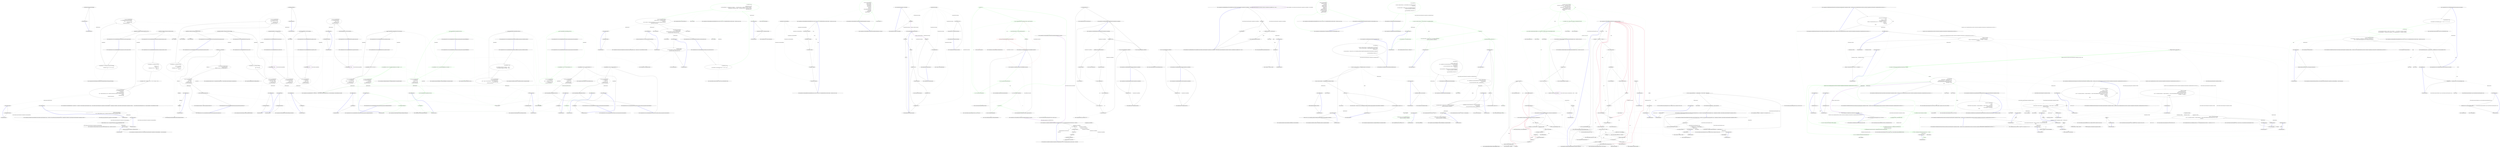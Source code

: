 digraph  {
m3_76 [cluster="CommandLine.Tests.Fakes.FakeOptionsWithSequenceWithoutRange.FakeOptionsWithSequenceWithoutRange()", file="InstanceBuilderTests.cs", label="Entry CommandLine.Tests.Fakes.FakeOptionsWithSequenceWithoutRange.FakeOptionsWithSequenceWithoutRange()", span="7-7"];
m3_86 [cluster="CommandLine.Core.InstanceBuilder.Build<T>(System.Func<T>, System.Func<System.Collections.Generic.IEnumerable<string>, System.Collections.Generic.IEnumerable<CommandLine.Core.OptionSpecification>, CommandLine.Core.StatePair<System.Collections.Generic.IEnumerable<CommandLine.Core.Token>>>, System.Collections.Generic.IEnumerable<string>, System.StringComparer, System.Globalization.CultureInfo)", file="InstanceBuilderTests.cs", label="Entry CommandLine.Core.InstanceBuilder.Build<T>(System.Func<T>, System.Func<System.Collections.Generic.IEnumerable<string>, System.Collections.Generic.IEnumerable<CommandLine.Core.OptionSpecification>, CommandLine.Core.StatePair<System.Collections.Generic.IEnumerable<CommandLine.Core.Token>>>, System.Collections.Generic.IEnumerable<string>, System.StringComparer, System.Globalization.CultureInfo)", span="27-27"];
m3_33 [cluster="CommandLine.Tests.Unit.Core.InstanceBuilderTests.Parse_negative_double_value()", file="InstanceBuilderTests.cs", label="Entry CommandLine.Tests.Unit.Core.InstanceBuilderTests.Parse_negative_double_value()", span="75-75"];
m3_35 [cluster="CommandLine.Tests.Unit.Core.InstanceBuilderTests.Parse_negative_double_value()", file="InstanceBuilderTests.cs", label="var result = InstanceBuilder.Build(\r\n                () => new FakeOptionsWithDouble(),\r\n                new[] { ''-0.123'' },\r\n                StringComparer.Ordinal,\r\n                CultureInfo.InvariantCulture)", span="81-85"];
m3_34 [cluster="CommandLine.Tests.Unit.Core.InstanceBuilderTests.Parse_negative_double_value()", file="InstanceBuilderTests.cs", label="var expectedResult = -.123D", span="78-78"];
m3_36 [cluster="CommandLine.Tests.Unit.Core.InstanceBuilderTests.Parse_negative_double_value()", file="InstanceBuilderTests.cs", label="Assert.Equal(expectedResult, result.Value.DoubleValue)", span="88-88"];
m3_37 [cluster="CommandLine.Tests.Unit.Core.InstanceBuilderTests.Parse_negative_double_value()", file="InstanceBuilderTests.cs", label="Exit CommandLine.Tests.Unit.Core.InstanceBuilderTests.Parse_negative_double_value()", span="75-75"];
m3_11 [cluster="Unk.True", file="InstanceBuilderTests.cs", label="Entry Unk.True", span=""];
m3_123 [cluster="CommandLine.Tests.Unit.Core.InstanceBuilderTests.Wrong_range_in_sequence_gererates_SequenceOutOfRangeError()", file="InstanceBuilderTests.cs", label="Entry CommandLine.Tests.Unit.Core.InstanceBuilderTests.Wrong_range_in_sequence_gererates_SequenceOutOfRangeError()", span="256-256"];
m3_124 [cluster="CommandLine.Tests.Unit.Core.InstanceBuilderTests.Wrong_range_in_sequence_gererates_SequenceOutOfRangeError()", color=green, community=0, file="InstanceBuilderTests.cs", label="1: var expectedResult = new[] { new SequenceOutOfRangeError(new NameInfo(''i'', '''')) }", span="259-259"];
m3_125 [cluster="CommandLine.Tests.Unit.Core.InstanceBuilderTests.Wrong_range_in_sequence_gererates_SequenceOutOfRangeError()", color=green, community=1, file="InstanceBuilderTests.cs", label="1: var result = InstanceBuilder.Build(\r\n                () => new FakeOptions(),\r\n                new [] { ''-i'', ''10'' },\r\n                StringComparer.Ordinal,\r\n                CultureInfo.InvariantCulture)", span="262-266"];
m3_126 [cluster="CommandLine.Tests.Unit.Core.InstanceBuilderTests.Wrong_range_in_sequence_gererates_SequenceOutOfRangeError()", color=green, community=0, file="InstanceBuilderTests.cs", label="1: Assert.True(expectedResult.SequenceEqual(result.Errors))", span="269-269"];
m3_127 [cluster="CommandLine.Tests.Unit.Core.InstanceBuilderTests.Wrong_range_in_sequence_gererates_SequenceOutOfRangeError()", file="InstanceBuilderTests.cs", label="Exit CommandLine.Tests.Unit.Core.InstanceBuilderTests.Wrong_range_in_sequence_gererates_SequenceOutOfRangeError()", span="256-256"];
m3_118 [cluster="CommandLine.MissingRequiredOptionError.MissingRequiredOptionError(CommandLine.NameInfo)", file="InstanceBuilderTests.cs", label="Entry CommandLine.MissingRequiredOptionError.MissingRequiredOptionError(CommandLine.NameInfo)", span="283-283"];
m3_132 [cluster="CommandLine.Tests.Unit.Core.InstanceBuilderTests.Parse_unknown_long_option_gererates_UnknownOptionError()", file="InstanceBuilderTests.cs", label="Entry CommandLine.Tests.Unit.Core.InstanceBuilderTests.Parse_unknown_long_option_gererates_UnknownOptionError()", span="275-275"];
m3_133 [cluster="CommandLine.Tests.Unit.Core.InstanceBuilderTests.Parse_unknown_long_option_gererates_UnknownOptionError()", color=green, community=0, file="InstanceBuilderTests.cs", label="1: var expectedResult = new[] { new UnknownOptionError(''xyz'') }", span="278-278"];
m3_134 [cluster="CommandLine.Tests.Unit.Core.InstanceBuilderTests.Parse_unknown_long_option_gererates_UnknownOptionError()", color=green, community=1, file="InstanceBuilderTests.cs", label="1: var result = InstanceBuilder.Build(\r\n                () => new FakeOptions(),\r\n                new[] { ''--stringvalue'', ''abc'', ''--xyz'' },\r\n                StringComparer.Ordinal,\r\n                CultureInfo.InvariantCulture)", span="281-285"];
m3_135 [cluster="CommandLine.Tests.Unit.Core.InstanceBuilderTests.Parse_unknown_long_option_gererates_UnknownOptionError()", color=green, community=0, file="InstanceBuilderTests.cs", label="1: Assert.True(expectedResult.SequenceEqual(result.Errors))", span="288-288"];
m3_136 [cluster="CommandLine.Tests.Unit.Core.InstanceBuilderTests.Parse_unknown_long_option_gererates_UnknownOptionError()", file="InstanceBuilderTests.cs", label="Exit CommandLine.Tests.Unit.Core.InstanceBuilderTests.Parse_unknown_long_option_gererates_UnknownOptionError()", span="275-275"];
m3_57 [cluster="Unk.AllProperties", file="InstanceBuilderTests.cs", label="Entry Unk.AllProperties", span=""];
m3_101 [cluster="CommandLine.Core.NameLookup.Contains(string, System.Collections.Generic.IEnumerable<CommandLine.Core.OptionSpecification>, System.StringComparer)", file="InstanceBuilderTests.cs", label="Entry CommandLine.Core.NameLookup.Contains(string, System.Collections.Generic.IEnumerable<CommandLine.Core.OptionSpecification>, System.StringComparer)", span="10-10"];
m3_0 [cluster="CommandLine.Tests.Unit.Core.InstanceBuilderTests.Explicit_help_request_generates_help_requested_error()", file="InstanceBuilderTests.cs", label="Entry CommandLine.Tests.Unit.Core.InstanceBuilderTests.Explicit_help_request_generates_help_requested_error()", span="15-15"];
m3_3 [cluster="CommandLine.Tests.Unit.Core.InstanceBuilderTests.Explicit_help_request_generates_help_requested_error()", file="InstanceBuilderTests.cs", label="var result = InstanceBuilder.Build(\r\n                () => fakeOptions,\r\n                new[] { ''--help'' },\r\n                StringComparer.Ordinal,\r\n                CultureInfo.InvariantCulture)", span="24-28"];
m3_4 [cluster="CommandLine.Tests.Unit.Core.InstanceBuilderTests.Explicit_help_request_generates_help_requested_error()", file="InstanceBuilderTests.cs", label="Assert.True(expectedResult.Equals(result))", span="31-31"];
m3_1 [cluster="CommandLine.Tests.Unit.Core.InstanceBuilderTests.Explicit_help_request_generates_help_requested_error()", file="InstanceBuilderTests.cs", label="var fakeOptions = new FakeOptions()", span="18-18"];
m3_2 [cluster="CommandLine.Tests.Unit.Core.InstanceBuilderTests.Explicit_help_request_generates_help_requested_error()", file="InstanceBuilderTests.cs", label="var expectedResult = ParserResult.Create(\r\n                ParserResultType.Options,\r\n                fakeOptions, new Error[] { new HelpRequestedError() })", span="19-21"];
m3_5 [cluster="CommandLine.Tests.Unit.Core.InstanceBuilderTests.Explicit_help_request_generates_help_requested_error()", file="InstanceBuilderTests.cs", label="Exit CommandLine.Tests.Unit.Core.InstanceBuilderTests.Explicit_help_request_generates_help_requested_error()", span="15-15"];
m3_113 [cluster="CommandLine.Tests.Unit.Core.InstanceBuilderTests.Omitting_required_option_gererates_MissingRequiredOptionError()", file="InstanceBuilderTests.cs", label="Entry CommandLine.Tests.Unit.Core.InstanceBuilderTests.Omitting_required_option_gererates_MissingRequiredOptionError()", span="237-237"];
m3_114 [cluster="CommandLine.Tests.Unit.Core.InstanceBuilderTests.Omitting_required_option_gererates_MissingRequiredOptionError()", color=green, community=0, file="InstanceBuilderTests.cs", label="1: var expectedResult = new[] { new MissingRequiredOptionError(new NameInfo('''', ''str'')) }", span="240-240"];
m3_115 [cluster="CommandLine.Tests.Unit.Core.InstanceBuilderTests.Omitting_required_option_gererates_MissingRequiredOptionError()", color=green, community=1, file="InstanceBuilderTests.cs", label="0: var result = InstanceBuilder.Build(\r\n                () => new FakeOptionWithRequired(),\r\n                new string[] { },\r\n                StringComparer.Ordinal,\r\n                CultureInfo.InvariantCulture)", span="243-247"];
m3_116 [cluster="CommandLine.Tests.Unit.Core.InstanceBuilderTests.Omitting_required_option_gererates_MissingRequiredOptionError()", color=green, community=0, file="InstanceBuilderTests.cs", label="1: Assert.True(expectedResult.SequenceEqual(result.Errors))", span="250-250"];
m3_117 [cluster="CommandLine.Tests.Unit.Core.InstanceBuilderTests.Omitting_required_option_gererates_MissingRequiredOptionError()", file="InstanceBuilderTests.cs", label="Exit CommandLine.Tests.Unit.Core.InstanceBuilderTests.Omitting_required_option_gererates_MissingRequiredOptionError()", span="237-237"];
m3_8 [cluster="CommandLine.ParserResult.Create<T>(CommandLine.ParserResultType, T, System.Collections.Generic.IEnumerable<CommandLine.Error>)", file="InstanceBuilderTests.cs", label="Entry CommandLine.ParserResult.Create<T>(CommandLine.ParserResultType, T, System.Collections.Generic.IEnumerable<CommandLine.Error>)", span="103-103"];
m3_128 [cluster="CommandLine.SequenceOutOfRangeError.SequenceOutOfRangeError(CommandLine.NameInfo)", file="InstanceBuilderTests.cs", label="Entry CommandLine.SequenceOutOfRangeError.SequenceOutOfRangeError(CommandLine.NameInfo)", span="316-316"];
m3_98 [cluster="lambda expression", file="InstanceBuilderTests.cs", label="Entry lambda expression", span="202-202"];
m3_119 [cluster="lambda expression", file="InstanceBuilderTests.cs", label="Entry lambda expression", span="244-244"];
m3_120 [cluster="lambda expression", color=green, community=0, file="InstanceBuilderTests.cs", label="0: new FakeOptionWithRequired()", span="244-244"];
m3_121 [cluster="lambda expression", file="InstanceBuilderTests.cs", label="Exit lambda expression", span="244-244"];
m3_129 [cluster="lambda expression", file="InstanceBuilderTests.cs", label="Entry lambda expression", span="263-263"];
m3_130 [cluster="lambda expression", color=green, community=0, file="InstanceBuilderTests.cs", label="0: new FakeOptions()", span="263-263"];
m3_131 [cluster="lambda expression", file="InstanceBuilderTests.cs", label="Exit lambda expression", span="263-263"];
m3_138 [cluster="lambda expression", file="InstanceBuilderTests.cs", label="Entry lambda expression", span="282-282"];
m3_139 [cluster="lambda expression", color=green, community=0, file="InstanceBuilderTests.cs", label="0: new FakeOptions()", span="282-282"];
m3_140 [cluster="lambda expression", file="InstanceBuilderTests.cs", label="Exit lambda expression", span="282-282"];
m3_22 [cluster="lambda expression", file="InstanceBuilderTests.cs", label="new FakeOptions()", span="44-44"];
m3_48 [cluster="lambda expression", file="InstanceBuilderTests.cs", label="new FakeOptions()", span="101-101"];
m3_147 [cluster="lambda expression", file="InstanceBuilderTests.cs", label="new FakeOptions()", span="301-301"];
m3_155 [cluster="lambda expression", file="InstanceBuilderTests.cs", label="new FakeOptions()", span="320-320"];
m3_12 [cluster="lambda expression", file="InstanceBuilderTests.cs", label="Entry lambda expression", span="25-25"];
m3_21 [cluster="lambda expression", file="InstanceBuilderTests.cs", label="Entry lambda expression", span="44-44"];
m3_29 [cluster="lambda expression", file="InstanceBuilderTests.cs", label="Entry lambda expression", span="63-63"];
m3_38 [cluster="lambda expression", file="InstanceBuilderTests.cs", label="Entry lambda expression", span="82-82"];
m3_47 [cluster="lambda expression", file="InstanceBuilderTests.cs", label="Entry lambda expression", span="101-101"];
m3_59 [cluster="lambda expression", file="InstanceBuilderTests.cs", label="Entry lambda expression", span="123-123"];
m3_68 [cluster="lambda expression", file="InstanceBuilderTests.cs", label="Entry lambda expression", span="148-148"];
m3_77 [cluster="lambda expression", file="InstanceBuilderTests.cs", label="Entry lambda expression", span="170-170"];
m3_109 [cluster="lambda expression", file="InstanceBuilderTests.cs", label="Entry lambda expression", span="225-225"];
m3_146 [cluster="lambda expression", file="InstanceBuilderTests.cs", label="Entry lambda expression", span="301-301"];
m3_154 [cluster="lambda expression", file="InstanceBuilderTests.cs", label="Entry lambda expression", span="320-320"];
m3_13 [cluster="lambda expression", file="InstanceBuilderTests.cs", label=fakeOptions, span="25-25"];
m3_23 [cluster="lambda expression", file="InstanceBuilderTests.cs", label="Exit lambda expression", span="44-44"];
m3_49 [cluster="lambda expression", file="InstanceBuilderTests.cs", label="Exit lambda expression", span="101-101"];
m3_148 [cluster="lambda expression", file="InstanceBuilderTests.cs", label="Exit lambda expression", span="301-301"];
m3_156 [cluster="lambda expression", file="InstanceBuilderTests.cs", label="Exit lambda expression", span="320-320"];
m3_14 [cluster="lambda expression", file="InstanceBuilderTests.cs", label="Exit lambda expression", span="25-25"];
m3_31 [cluster="lambda expression", file="InstanceBuilderTests.cs", label="Exit lambda expression", span="63-63"];
m3_30 [cluster="lambda expression", file="InstanceBuilderTests.cs", label="new FakeOptionsWithDouble()", span="63-63"];
m3_40 [cluster="lambda expression", file="InstanceBuilderTests.cs", label="Exit lambda expression", span="82-82"];
m3_39 [cluster="lambda expression", file="InstanceBuilderTests.cs", label="new FakeOptionsWithDouble()", span="82-82"];
m3_61 [cluster="lambda expression", file="InstanceBuilderTests.cs", label="Exit lambda expression", span="123-123"];
m3_60 [cluster="lambda expression", file="InstanceBuilderTests.cs", label="new FakeOptionsWithEnum()", span="123-123"];
m3_70 [cluster="lambda expression", file="InstanceBuilderTests.cs", label="Exit lambda expression", span="148-148"];
m3_69 [cluster="lambda expression", file="InstanceBuilderTests.cs", label="new FakeOptionsWithValues()", span="148-148"];
m3_79 [cluster="lambda expression", file="InstanceBuilderTests.cs", label="Exit lambda expression", span="170-170"];
m3_78 [cluster="lambda expression", file="InstanceBuilderTests.cs", label="new FakeOptionsWithSequenceWithoutRange()", span="170-170"];
m3_111 [cluster="lambda expression", file="InstanceBuilderTests.cs", label="Exit lambda expression", span="225-225"];
m3_110 [cluster="lambda expression", file="InstanceBuilderTests.cs", label="new FakeOptionsWithSets()", span="225-225"];
m3_88 [cluster="lambda expression", file="InstanceBuilderTests.cs", label="new FakeOptionsWithValues()", span="199-199"];
m3_87 [cluster="lambda expression", file="InstanceBuilderTests.cs", label="Entry lambda expression", span="199-199"];
m3_89 [cluster="lambda expression", file="InstanceBuilderTests.cs", label="Exit lambda expression", span="199-199"];
m3_90 [cluster="lambda expression", file="InstanceBuilderTests.cs", label="Entry lambda expression", span="200-202"];
m3_92 [cluster="lambda expression", file="InstanceBuilderTests.cs", label="Exit lambda expression", span="200-202"];
m3_91 [cluster="lambda expression", file="InstanceBuilderTests.cs", label="Tokenizer.PreprocessDashDash(a,\r\n                        args => Tokenizer.Tokenize(args, name => NameLookup.Contains(name, optionSpecs, StringComparer.Ordinal)))", span="201-202"];
m3_95 [cluster="lambda expression", file="InstanceBuilderTests.cs", label="Tokenizer.Tokenize(args, name => NameLookup.Contains(name, optionSpecs, StringComparer.Ordinal))", span="202-202"];
m3_99 [cluster="lambda expression", file="InstanceBuilderTests.cs", label="NameLookup.Contains(name, optionSpecs, StringComparer.Ordinal)", span="202-202"];
m3_94 [cluster="lambda expression", file="InstanceBuilderTests.cs", label="Entry lambda expression", span="202-202"];
m3_96 [cluster="lambda expression", file="InstanceBuilderTests.cs", label="Exit lambda expression", span="202-202"];
m3_100 [cluster="lambda expression", file="InstanceBuilderTests.cs", label="Exit lambda expression", span="202-202"];
m3_46 [cluster="Unk.SequenceEqual", file="InstanceBuilderTests.cs", label="Entry Unk.SequenceEqual", span=""];
m3_80 [cluster="CommandLine.Tests.Unit.Core.InstanceBuilderTests.Double_dash_force_subsequent_arguments_as_values()", file="InstanceBuilderTests.cs", label="Entry CommandLine.Tests.Unit.Core.InstanceBuilderTests.Double_dash_force_subsequent_arguments_as_values()", span="185-185"];
m3_84 [cluster="CommandLine.Tests.Unit.Core.InstanceBuilderTests.Double_dash_force_subsequent_arguments_as_values()", file="InstanceBuilderTests.cs", label="expectedResult.ShouldHave().AllProperties().EqualTo(result.Value)", span="208-208"];
m3_81 [cluster="CommandLine.Tests.Unit.Core.InstanceBuilderTests.Double_dash_force_subsequent_arguments_as_values()", file="InstanceBuilderTests.cs", label="var expectedResult = new FakeOptionsWithValues\r\n                {\r\n                    StringValue = ''str1'',\r\n                    LongValue = 10L,\r\n                    StringSequence = new[] { ''-a'', ''--bee'', ''-c'' },\r\n                    IntValue = 20\r\n                }", span="188-194"];
m3_83 [cluster="CommandLine.Tests.Unit.Core.InstanceBuilderTests.Double_dash_force_subsequent_arguments_as_values()", file="InstanceBuilderTests.cs", label="var result = InstanceBuilder.Build(\r\n                () => new FakeOptionsWithValues(),\r\n                (a, optionSpecs) =>\r\n                    Tokenizer.PreprocessDashDash(a,\r\n                        args => Tokenizer.Tokenize(args, name => NameLookup.Contains(name, optionSpecs, StringComparer.Ordinal))),\r\n                arguments,\r\n                StringComparer.Ordinal,\r\n                CultureInfo.InvariantCulture)", span="198-205"];
m3_82 [cluster="CommandLine.Tests.Unit.Core.InstanceBuilderTests.Double_dash_force_subsequent_arguments_as_values()", file="InstanceBuilderTests.cs", label="var arguments = new[] { ''--stringvalue'', ''str1'', ''--'', ''10'', ''-a'', ''--bee'', ''-c'', ''20'' }", span="195-195"];
m3_85 [cluster="CommandLine.Tests.Unit.Core.InstanceBuilderTests.Double_dash_force_subsequent_arguments_as_values()", file="InstanceBuilderTests.cs", label="Exit CommandLine.Tests.Unit.Core.InstanceBuilderTests.Double_dash_force_subsequent_arguments_as_values()", span="185-185"];
m3_41 [cluster="CommandLine.Tests.Unit.Core.InstanceBuilderTests.Parse_int_sequence_with_range()", file="InstanceBuilderTests.cs", label="Entry CommandLine.Tests.Unit.Core.InstanceBuilderTests.Parse_int_sequence_with_range()", span="94-94"];
m3_43 [cluster="CommandLine.Tests.Unit.Core.InstanceBuilderTests.Parse_int_sequence_with_range()", file="InstanceBuilderTests.cs", label="var result = InstanceBuilder.Build(\r\n                () => new FakeOptions(),\r\n                new[] { ''-i'', ''10'', ''20'', ''30'', ''40'' },\r\n                StringComparer.Ordinal,\r\n                CultureInfo.InvariantCulture)", span="100-104"];
m3_44 [cluster="CommandLine.Tests.Unit.Core.InstanceBuilderTests.Parse_int_sequence_with_range()", file="InstanceBuilderTests.cs", label="Assert.True(expectedResult.SequenceEqual(result.Value.IntSequence))", span="107-107"];
m3_42 [cluster="CommandLine.Tests.Unit.Core.InstanceBuilderTests.Parse_int_sequence_with_range()", file="InstanceBuilderTests.cs", label="var expectedResult = new[] { 10, 20, 30, 40 }", span="97-97"];
m3_45 [cluster="CommandLine.Tests.Unit.Core.InstanceBuilderTests.Parse_int_sequence_with_range()", file="InstanceBuilderTests.cs", label="Exit CommandLine.Tests.Unit.Core.InstanceBuilderTests.Parse_int_sequence_with_range()", span="94-94"];
m3_149 [cluster="CommandLine.Tests.Unit.Core.InstanceBuilderTests.Parse_unknown_short_option_in_option_group_gererates_UnknownOptionError()", file="InstanceBuilderTests.cs", label="Entry CommandLine.Tests.Unit.Core.InstanceBuilderTests.Parse_unknown_short_option_in_option_group_gererates_UnknownOptionError()", span="313-313"];
m3_151 [cluster="CommandLine.Tests.Unit.Core.InstanceBuilderTests.Parse_unknown_short_option_in_option_group_gererates_UnknownOptionError()", file="InstanceBuilderTests.cs", label="var result = InstanceBuilder.Build(\r\n                () => new FakeOptions(),\r\n                new[] { ''-zx'' },\r\n                StringComparer.Ordinal,\r\n                CultureInfo.InvariantCulture)", span="319-323"];
m3_152 [cluster="CommandLine.Tests.Unit.Core.InstanceBuilderTests.Parse_unknown_short_option_in_option_group_gererates_UnknownOptionError()", file="InstanceBuilderTests.cs", label="Assert.True(expectedResult.SequenceEqual(result.Errors))", span="326-326"];
m3_150 [cluster="CommandLine.Tests.Unit.Core.InstanceBuilderTests.Parse_unknown_short_option_in_option_group_gererates_UnknownOptionError()", file="InstanceBuilderTests.cs", label="var expectedResult = new[] { new UnknownOptionError(''z'') }", span="316-316"];
m3_153 [cluster="CommandLine.Tests.Unit.Core.InstanceBuilderTests.Parse_unknown_short_option_in_option_group_gererates_UnknownOptionError()", file="InstanceBuilderTests.cs", label="Exit CommandLine.Tests.Unit.Core.InstanceBuilderTests.Parse_unknown_short_option_in_option_group_gererates_UnknownOptionError()", span="313-313"];
m3_10 [cluster="CommandLine.ParserResult<T>.Equals(CommandLine.ParserResult<T>)", file="InstanceBuilderTests.cs", label="Entry CommandLine.ParserResult<T>.Equals(CommandLine.ParserResult<T>)", span="90-90"];
m3_62 [cluster="CommandLine.Tests.Unit.Core.InstanceBuilderTests.Parse_values_partitioned_between_sequence_and_scalar()", file="InstanceBuilderTests.cs", label="Entry CommandLine.Tests.Unit.Core.InstanceBuilderTests.Parse_values_partitioned_between_sequence_and_scalar()", span="135-135"];
m3_64 [cluster="CommandLine.Tests.Unit.Core.InstanceBuilderTests.Parse_values_partitioned_between_sequence_and_scalar()", file="InstanceBuilderTests.cs", label="var result = InstanceBuilder.Build(\r\n                () => new FakeOptionsWithValues(),\r\n                new[] { ''10'', ''a'', ''b'', ''c'', ''20'' },\r\n                StringComparer.Ordinal,\r\n                CultureInfo.InvariantCulture)", span="147-151"];
m3_63 [cluster="CommandLine.Tests.Unit.Core.InstanceBuilderTests.Parse_values_partitioned_between_sequence_and_scalar()", file="InstanceBuilderTests.cs", label="var expectedResult = new FakeOptionsWithValues\r\n                {\r\n                    StringValue = string.Empty,\r\n                    LongValue = 10L,\r\n                    StringSequence = new[] { ''a'', ''b'', ''c'' },\r\n                    IntValue = 20\r\n                }", span="138-144"];
m3_65 [cluster="CommandLine.Tests.Unit.Core.InstanceBuilderTests.Parse_values_partitioned_between_sequence_and_scalar()", file="InstanceBuilderTests.cs", label="expectedResult.ShouldHave().AllProperties().EqualTo(result.Value)", span="154-154"];
m3_66 [cluster="CommandLine.Tests.Unit.Core.InstanceBuilderTests.Parse_values_partitioned_between_sequence_and_scalar()", file="InstanceBuilderTests.cs", label="Exit CommandLine.Tests.Unit.Core.InstanceBuilderTests.Parse_values_partitioned_between_sequence_and_scalar()", span="135-135"];
m3_55 [cluster="CommandLine.Tests.Fakes.FakeOptionsWithEnum.FakeOptionsWithEnum()", file="InstanceBuilderTests.cs", label="Entry CommandLine.Tests.Fakes.FakeOptionsWithEnum.FakeOptionsWithEnum()", span="14-14"];
m3_32 [cluster="CommandLine.Tests.Fakes.FakeOptionsWithDouble.FakeOptionsWithDouble()", file="InstanceBuilderTests.cs", label="Entry CommandLine.Tests.Fakes.FakeOptionsWithDouble.FakeOptionsWithDouble()", span="7-7"];
m3_137 [cluster="CommandLine.UnknownOptionError.UnknownOptionError(string)", file="InstanceBuilderTests.cs", label="Entry CommandLine.UnknownOptionError.UnknownOptionError(string)", span="272-272"];
m3_97 [cluster="CommandLine.Core.Tokenizer.Tokenize(System.Collections.Generic.IEnumerable<string>, System.Func<string, bool>)", file="InstanceBuilderTests.cs", label="Entry CommandLine.Core.Tokenizer.Tokenize(System.Collections.Generic.IEnumerable<string>, System.Func<string, bool>)", span="11-11"];
m3_93 [cluster="CommandLine.Core.Tokenizer.PreprocessDashDash(System.Collections.Generic.IEnumerable<string>, System.Func<System.Collections.Generic.IEnumerable<string>, CommandLine.Core.StatePair<System.Collections.Generic.IEnumerable<CommandLine.Core.Token>>>)", file="InstanceBuilderTests.cs", label="Entry CommandLine.Core.Tokenizer.PreprocessDashDash(System.Collections.Generic.IEnumerable<string>, System.Func<System.Collections.Generic.IEnumerable<string>, CommandLine.Core.StatePair<System.Collections.Generic.IEnumerable<CommandLine.Core.Token>>>)", span="33-33"];
m3_112 [cluster="CommandLine.Tests.Fakes.FakeOptionsWithSets.FakeOptionsWithSets()", file="InstanceBuilderTests.cs", label="Entry CommandLine.Tests.Fakes.FakeOptionsWithSets.FakeOptionsWithSets()", span="4-4"];
m3_107 [cluster="CommandLine.MutuallyExclusiveSetError.MutuallyExclusiveSetError(CommandLine.NameInfo)", file="InstanceBuilderTests.cs", label="Entry CommandLine.MutuallyExclusiveSetError.MutuallyExclusiveSetError(CommandLine.NameInfo)", span="294-294"];
m3_24 [cluster="CommandLine.Tests.Unit.Core.InstanceBuilderTests.Parse_double_value()", file="InstanceBuilderTests.cs", label="Entry CommandLine.Tests.Unit.Core.InstanceBuilderTests.Parse_double_value()", span="56-56"];
m3_26 [cluster="CommandLine.Tests.Unit.Core.InstanceBuilderTests.Parse_double_value()", file="InstanceBuilderTests.cs", label="var result = InstanceBuilder.Build(\r\n                () => new FakeOptionsWithDouble(),\r\n                new[] { ''0.123'' },\r\n                StringComparer.Ordinal,\r\n                CultureInfo.InvariantCulture)", span="62-66"];
m3_25 [cluster="CommandLine.Tests.Unit.Core.InstanceBuilderTests.Parse_double_value()", file="InstanceBuilderTests.cs", label="var expectedResult = .123D", span="59-59"];
m3_27 [cluster="CommandLine.Tests.Unit.Core.InstanceBuilderTests.Parse_double_value()", file="InstanceBuilderTests.cs", label="Assert.Equal(expectedResult, result.Value.DoubleValue)", span="69-69"];
m3_28 [cluster="CommandLine.Tests.Unit.Core.InstanceBuilderTests.Parse_double_value()", file="InstanceBuilderTests.cs", label="Exit CommandLine.Tests.Unit.Core.InstanceBuilderTests.Parse_double_value()", span="56-56"];
m3_122 [cluster="CommandLine.Tests.Fakes.FakeOptionWithRequired.FakeOptionWithRequired()", file="InstanceBuilderTests.cs", label="Entry CommandLine.Tests.Fakes.FakeOptionWithRequired.FakeOptionWithRequired()", span="4-4"];
m3_108 [cluster="CommandLine.NameInfo.NameInfo(string, string)", file="InstanceBuilderTests.cs", label="Entry CommandLine.NameInfo.NameInfo(string, string)", span="20-20"];
m3_58 [cluster="Unk.EqualTo", file="InstanceBuilderTests.cs", label="Entry Unk.EqualTo", span=""];
m3_56 [cluster="Unk.ShouldHave", file="InstanceBuilderTests.cs", label="Entry Unk.ShouldHave", span=""];
m3_6 [cluster="CommandLine.Tests.Fakes.FakeOptions.FakeOptions()", file="InstanceBuilderTests.cs", label="Entry CommandLine.Tests.Fakes.FakeOptions.FakeOptions()", span="6-6"];
m3_15 [cluster="CommandLine.Tests.Unit.Core.InstanceBuilderTests.Parse_negative_int_value()", file="InstanceBuilderTests.cs", label="Entry CommandLine.Tests.Unit.Core.InstanceBuilderTests.Parse_negative_int_value()", span="37-37"];
m3_17 [cluster="CommandLine.Tests.Unit.Core.InstanceBuilderTests.Parse_negative_int_value()", file="InstanceBuilderTests.cs", label="var result = InstanceBuilder.Build(\r\n                () => new FakeOptions(),\r\n                new[] { ''-123'' },\r\n                StringComparer.Ordinal,\r\n                CultureInfo.InvariantCulture)", span="43-47"];
m3_16 [cluster="CommandLine.Tests.Unit.Core.InstanceBuilderTests.Parse_negative_int_value()", file="InstanceBuilderTests.cs", label="var expectedResult = -123", span="40-40"];
m3_18 [cluster="CommandLine.Tests.Unit.Core.InstanceBuilderTests.Parse_negative_int_value()", file="InstanceBuilderTests.cs", label="Assert.Equal(expectedResult, result.Value.LongValue)", span="50-50"];
m3_19 [cluster="CommandLine.Tests.Unit.Core.InstanceBuilderTests.Parse_negative_int_value()", file="InstanceBuilderTests.cs", label="Exit CommandLine.Tests.Unit.Core.InstanceBuilderTests.Parse_negative_int_value()", span="37-37"];
m3_141 [cluster="CommandLine.Tests.Unit.Core.InstanceBuilderTests.Parse_unknown_short_option_gererates_UnknownOptionError()", file="InstanceBuilderTests.cs", label="Entry CommandLine.Tests.Unit.Core.InstanceBuilderTests.Parse_unknown_short_option_gererates_UnknownOptionError()", span="294-294"];
m3_143 [cluster="CommandLine.Tests.Unit.Core.InstanceBuilderTests.Parse_unknown_short_option_gererates_UnknownOptionError()", file="InstanceBuilderTests.cs", label="var result = InstanceBuilder.Build(\r\n                () => new FakeOptions(),\r\n                new[] { ''-z'', ''-x'' },\r\n                StringComparer.Ordinal,\r\n                CultureInfo.InvariantCulture)", span="300-304"];
m3_144 [cluster="CommandLine.Tests.Unit.Core.InstanceBuilderTests.Parse_unknown_short_option_gererates_UnknownOptionError()", file="InstanceBuilderTests.cs", label="Assert.True(expectedResult.SequenceEqual(result.Errors))", span="307-307"];
m3_142 [cluster="CommandLine.Tests.Unit.Core.InstanceBuilderTests.Parse_unknown_short_option_gererates_UnknownOptionError()", file="InstanceBuilderTests.cs", label="var expectedResult = new[] { new UnknownOptionError(''z'') }", span="297-297"];
m3_145 [cluster="CommandLine.Tests.Unit.Core.InstanceBuilderTests.Parse_unknown_short_option_gererates_UnknownOptionError()", file="InstanceBuilderTests.cs", label="Exit CommandLine.Tests.Unit.Core.InstanceBuilderTests.Parse_unknown_short_option_gererates_UnknownOptionError()", span="294-294"];
m3_50 [cluster="CommandLine.Tests.Unit.Core.InstanceBuilderTests.Parse_enum_value()", file="InstanceBuilderTests.cs", label="Entry CommandLine.Tests.Unit.Core.InstanceBuilderTests.Parse_enum_value()", span="113-113"];
m3_52 [cluster="CommandLine.Tests.Unit.Core.InstanceBuilderTests.Parse_enum_value()", file="InstanceBuilderTests.cs", label="var result = InstanceBuilder.Build(\r\n                () => new FakeOptionsWithEnum(),\r\n                new[] { ''--colors'', ''Green'' },\r\n                StringComparer.Ordinal,\r\n                CultureInfo.InvariantCulture)", span="122-126"];
m3_51 [cluster="CommandLine.Tests.Unit.Core.InstanceBuilderTests.Parse_enum_value()", file="InstanceBuilderTests.cs", label="var expectedResult = new FakeOptionsWithEnum\r\n                {\r\n                    Colors = Colors.Green\r\n                }", span="116-119"];
m3_53 [cluster="CommandLine.Tests.Unit.Core.InstanceBuilderTests.Parse_enum_value()", file="InstanceBuilderTests.cs", label="expectedResult.ShouldHave().AllProperties().EqualTo(result.Value)", span="129-129"];
m3_54 [cluster="CommandLine.Tests.Unit.Core.InstanceBuilderTests.Parse_enum_value()", file="InstanceBuilderTests.cs", label="Exit CommandLine.Tests.Unit.Core.InstanceBuilderTests.Parse_enum_value()", span="113-113"];
m3_67 [cluster="CommandLine.Tests.Fakes.FakeOptionsWithValues.FakeOptionsWithValues()", file="InstanceBuilderTests.cs", label="Entry CommandLine.Tests.Fakes.FakeOptionsWithValues.FakeOptionsWithValues()", span="6-6"];
m3_7 [cluster="CommandLine.HelpRequestedError.HelpRequestedError()", file="InstanceBuilderTests.cs", label="Entry CommandLine.HelpRequestedError.HelpRequestedError()", span="338-338"];
m3_20 [cluster="Unk.Equal", file="InstanceBuilderTests.cs", label="Entry Unk.Equal", span=""];
m3_102 [cluster="CommandLine.Tests.Unit.Core.InstanceBuilderTests.Parse_option_from_different_sets_gererates_MutuallyExclusiveSetError()", file="InstanceBuilderTests.cs", label="Entry CommandLine.Tests.Unit.Core.InstanceBuilderTests.Parse_option_from_different_sets_gererates_MutuallyExclusiveSetError()", span="214-214"];
m3_103 [cluster="CommandLine.Tests.Unit.Core.InstanceBuilderTests.Parse_option_from_different_sets_gererates_MutuallyExclusiveSetError()", file="InstanceBuilderTests.cs", label="var expectedResult = new[]\r\n                {\r\n                    new MutuallyExclusiveSetError(new NameInfo('''', ''weburl'')),\r\n                    new MutuallyExclusiveSetError(new NameInfo('''', ''ftpurl''))\r\n                }", span="217-221"];
m3_104 [cluster="CommandLine.Tests.Unit.Core.InstanceBuilderTests.Parse_option_from_different_sets_gererates_MutuallyExclusiveSetError()", file="InstanceBuilderTests.cs", label="var result = InstanceBuilder.Build(\r\n                () => new FakeOptionsWithSets(),\r\n                new[] { ''--weburl'', ''http://mywebsite.org/'', ''--ftpurl'', ''fpt://ftpsite.org/'' },\r\n                StringComparer.Ordinal,\r\n                CultureInfo.InvariantCulture)", span="224-228"];
m3_105 [cluster="CommandLine.Tests.Unit.Core.InstanceBuilderTests.Parse_option_from_different_sets_gererates_MutuallyExclusiveSetError()", file="InstanceBuilderTests.cs", label="Assert.True(expectedResult.SequenceEqual(result.Errors))", span="231-231"];
m3_106 [cluster="CommandLine.Tests.Unit.Core.InstanceBuilderTests.Parse_option_from_different_sets_gererates_MutuallyExclusiveSetError()", file="InstanceBuilderTests.cs", label="Exit CommandLine.Tests.Unit.Core.InstanceBuilderTests.Parse_option_from_different_sets_gererates_MutuallyExclusiveSetError()", span="214-214"];
m3_71 [cluster="CommandLine.Tests.Unit.Core.InstanceBuilderTests.Parse_sequence_value_without_range_constraints()", file="InstanceBuilderTests.cs", label="Entry CommandLine.Tests.Unit.Core.InstanceBuilderTests.Parse_sequence_value_without_range_constraints()", span="160-160"];
m3_73 [cluster="CommandLine.Tests.Unit.Core.InstanceBuilderTests.Parse_sequence_value_without_range_constraints()", file="InstanceBuilderTests.cs", label="var result = InstanceBuilder.Build(\r\n                () => new FakeOptionsWithSequenceWithoutRange(),\r\n                new[] { ''1'', ''2'', ''3'', ''4'', ''5'', ''6'' },\r\n                StringComparer.Ordinal,\r\n                CultureInfo.InvariantCulture)", span="169-173"];
m3_72 [cluster="CommandLine.Tests.Unit.Core.InstanceBuilderTests.Parse_sequence_value_without_range_constraints()", file="InstanceBuilderTests.cs", label="var expectedResult = new FakeOptionsWithSequenceWithoutRange\r\n            {\r\n                LongSequence = new[] { 1L, 2L, 3L, 4L, 5L, 6L }\r\n            }", span="163-166"];
m3_74 [cluster="CommandLine.Tests.Unit.Core.InstanceBuilderTests.Parse_sequence_value_without_range_constraints()", file="InstanceBuilderTests.cs", label="expectedResult.ShouldHave().AllProperties().EqualTo(result.Value)", span="176-176"];
m3_75 [cluster="CommandLine.Tests.Unit.Core.InstanceBuilderTests.Parse_sequence_value_without_range_constraints()", file="InstanceBuilderTests.cs", label="Exit CommandLine.Tests.Unit.Core.InstanceBuilderTests.Parse_sequence_value_without_range_constraints()", span="160-160"];
m3_9 [cluster="CommandLine.Core.InstanceBuilder.Build<T>(System.Func<T>, System.Collections.Generic.IEnumerable<string>, System.StringComparer, System.Globalization.CultureInfo)", file="InstanceBuilderTests.cs", label="Entry CommandLine.Core.InstanceBuilder.Build<T>(System.Func<T>, System.Collections.Generic.IEnumerable<string>, System.StringComparer, System.Globalization.CultureInfo)", span="12-12"];
m3_157 [file="InstanceBuilderTests.cs", label=fakeOptions, span=""];
m3_158 [file="InstanceBuilderTests.cs", label="System.Collections.Generic.IEnumerable<CommandLine.Core.OptionSpecification>", span=""];
m4_8 [cluster="CommandLine.Infrastructure.Maybe.Nothing<T>()", file="OptionMapperTests.cs", label="Entry CommandLine.Infrastructure.Maybe.Nothing<T>()", span="66-66"];
m4_11 [cluster="Unk.Create", file="OptionMapperTests.cs", label="Entry Unk.Create", span=""];
m4_12 [cluster="Unk.Where", file="OptionMapperTests.cs", label="Entry Unk.Where", span=""];
m4_6 [cluster="System.Collections.Generic.KeyValuePair<TKey, TValue>.KeyValuePair(TKey, TValue)", file="OptionMapperTests.cs", label="Entry System.Collections.Generic.KeyValuePair<TKey, TValue>.KeyValuePair(TKey, TValue)", span="0-0"];
m4_7 [cluster="CommandLine.Core.OptionSpecification.OptionSpecification(string, string, bool, string, int, int, CommandLine.Infrastructure.Maybe<object>, System.Type, string, string)", file="OptionMapperTests.cs", label="Entry CommandLine.Core.OptionSpecification.OptionSpecification(string, string, bool, string, int, int, CommandLine.Infrastructure.Maybe<object>, System.Type, string, string)", span="15-15"];
m4_10 [cluster="Unk.Single", file="OptionMapperTests.cs", label="Entry Unk.Single", span=""];
m4_14 [cluster="Unk.NotNull", file="OptionMapperTests.cs", label="Entry Unk.NotNull", span=""];
m4_26 [cluster="CommandLine.Core.TypeConverter.ChangeType(System.Collections.Generic.IEnumerable<string>, System.Type, bool, System.Globalization.CultureInfo)", file="OptionMapperTests.cs", label="Entry CommandLine.Core.TypeConverter.ChangeType(System.Collections.Generic.IEnumerable<string>, System.Type, bool, System.Globalization.CultureInfo)", span="12-12"];
m4_0 [cluster="CommandLine.Tests.Unit.Core.OptionMapperTests.Map_boolean_switch_creates_boolean_value()", file="OptionMapperTests.cs", label="Entry CommandLine.Tests.Unit.Core.OptionMapperTests.Map_boolean_switch_creates_boolean_value()", span="16-16"];
m4_1 [cluster="CommandLine.Tests.Unit.Core.OptionMapperTests.Map_boolean_switch_creates_boolean_value()", file="OptionMapperTests.cs", label="var tokenPartitions = new[]\r\n                {\r\n                    new KeyValuePair<string, IEnumerable<string>>(''x'', new [] { ''true'' })\r\n                }", span="19-22"];
m4_2 [cluster="CommandLine.Tests.Unit.Core.OptionMapperTests.Map_boolean_switch_creates_boolean_value()", color=green, community=0, file="OptionMapperTests.cs", label="1: var specProps = new[]\r\n                {\r\n                    SpecificationProperty.Create(\r\n                        new OptionSpecification(''x'', string.Empty, false, string.Empty, -1, -1, Maybe.Nothing<object>(), typeof(bool), string.Empty, string.Empty), \r\n                        typeof(FakeOptions).GetProperties().Single(p => p.Name.Equals(''BoolValue'', StringComparison.Ordinal)),\r\n                        Maybe.Nothing<object>())\r\n                }", span="23-29"];
m4_3 [cluster="CommandLine.Tests.Unit.Core.OptionMapperTests.Map_boolean_switch_creates_boolean_value()", file="OptionMapperTests.cs", label="var result = OptionMapper.MapValues(\r\n                specProps.Where(pt => pt.Specification.IsOption()),\r\n                tokenPartitions,\r\n                (vals, type, isScalar) => TypeConverter.ChangeType(vals, type, isScalar, CultureInfo.InvariantCulture),\r\n                StringComparer.InvariantCulture)", span="32-36"];
m4_4 [cluster="CommandLine.Tests.Unit.Core.OptionMapperTests.Map_boolean_switch_creates_boolean_value()", file="OptionMapperTests.cs", label="Assert.NotNull(result.Value.Single(\r\n                a => a.Specification.IsOption()\r\n                && ((OptionSpecification)a.Specification).ShortName.Equals(''x'')\r\n                && (bool)((Just<object>)a.Value).Value == true))", span="39-42"];
m4_5 [cluster="CommandLine.Tests.Unit.Core.OptionMapperTests.Map_boolean_switch_creates_boolean_value()", file="OptionMapperTests.cs", label="Exit CommandLine.Tests.Unit.Core.OptionMapperTests.Map_boolean_switch_creates_boolean_value()", span="16-16"];
m4_27 [cluster="lambda expression", file="OptionMapperTests.cs", label="Entry lambda expression", span="40-42"];
m4_15 [cluster="lambda expression", file="OptionMapperTests.cs", label="Entry lambda expression", span="27-27"];
m4_19 [cluster="lambda expression", file="OptionMapperTests.cs", label="Entry lambda expression", span="33-33"];
m4_23 [cluster="lambda expression", file="OptionMapperTests.cs", label="Entry lambda expression", span="35-35"];
m4_16 [cluster="lambda expression", file="OptionMapperTests.cs", label="p.Name.Equals(''BoolValue'', StringComparison.Ordinal)", span="27-27"];
m4_17 [cluster="lambda expression", file="OptionMapperTests.cs", label="Exit lambda expression", span="27-27"];
m4_20 [cluster="lambda expression", file="OptionMapperTests.cs", label="pt.Specification.IsOption()", span="33-33"];
m4_21 [cluster="lambda expression", file="OptionMapperTests.cs", label="Exit lambda expression", span="33-33"];
m4_24 [cluster="lambda expression", file="OptionMapperTests.cs", label="TypeConverter.ChangeType(vals, type, isScalar, CultureInfo.InvariantCulture)", span="35-35"];
m4_25 [cluster="lambda expression", file="OptionMapperTests.cs", label="Exit lambda expression", span="35-35"];
m4_28 [cluster="lambda expression", file="OptionMapperTests.cs", label="a.Specification.IsOption()\r\n                && ((OptionSpecification)a.Specification).ShortName.Equals(''x'')\r\n                && (bool)((Just<object>)a.Value).Value == true", span="40-42"];
m4_29 [cluster="lambda expression", file="OptionMapperTests.cs", label="Exit lambda expression", span="40-42"];
m4_30 [cluster="string.Equals(string)", file="OptionMapperTests.cs", label="Entry string.Equals(string)", span="0-0"];
m4_18 [cluster="string.Equals(string, System.StringComparison)", file="OptionMapperTests.cs", label="Entry string.Equals(string, System.StringComparison)", span="0-0"];
m4_22 [cluster="CommandLine.Core.Specification.IsOption()", file="OptionMapperTests.cs", label="Entry CommandLine.Core.Specification.IsOption()", span="11-11"];
m4_13 [cluster="Unk.MapValues", file="OptionMapperTests.cs", label="Entry Unk.MapValues", span=""];
m4_9 [cluster="System.Type.GetProperties()", file="OptionMapperTests.cs", label="Entry System.Type.GetProperties()", span="0-0"];
m5_0 [cluster="CommandLine.Core.OptionSpecification.OptionSpecification(string, string, bool, string, int, int, CommandLine.Infrastructure.Maybe<object>, System.Type, string, string)", file="OptionSpecification.cs", label="Entry CommandLine.Core.OptionSpecification.OptionSpecification(string, string, bool, string, int, int, CommandLine.Infrastructure.Maybe<object>, System.Type, string, string)", span="15-15"];
m5_1 [cluster="CommandLine.Core.OptionSpecification.OptionSpecification(string, string, bool, string, int, int, CommandLine.Infrastructure.Maybe<object>, System.Type, string, string)", file="OptionSpecification.cs", label="this.shortName = shortName", span="18-18"];
m5_2 [cluster="CommandLine.Core.OptionSpecification.OptionSpecification(string, string, bool, string, int, int, CommandLine.Infrastructure.Maybe<object>, System.Type, string, string)", file="OptionSpecification.cs", label="this.longName = longName", span="19-19"];
m5_3 [cluster="CommandLine.Core.OptionSpecification.OptionSpecification(string, string, bool, string, int, int, CommandLine.Infrastructure.Maybe<object>, System.Type, string, string)", file="OptionSpecification.cs", label="this.setName = setName", span="20-20"];
m5_4 [cluster="CommandLine.Core.OptionSpecification.OptionSpecification(string, string, bool, string, int, int, CommandLine.Infrastructure.Maybe<object>, System.Type, string, string)", file="OptionSpecification.cs", label="this.helpText = helpText", span="21-21"];
m5_5 [cluster="CommandLine.Core.OptionSpecification.OptionSpecification(string, string, bool, string, int, int, CommandLine.Infrastructure.Maybe<object>, System.Type, string, string)", file="OptionSpecification.cs", label="this.metaValue = metaValue", span="22-22"];
m5_6 [cluster="CommandLine.Core.OptionSpecification.OptionSpecification(string, string, bool, string, int, int, CommandLine.Infrastructure.Maybe<object>, System.Type, string, string)", file="OptionSpecification.cs", label="Exit CommandLine.Core.OptionSpecification.OptionSpecification(string, string, bool, string, int, int, CommandLine.Infrastructure.Maybe<object>, System.Type, string, string)", span="15-15"];
m5_7 [cluster="CommandLine.Core.OptionSpecification.FromAttribute(CommandLine.OptionAttribute, System.Type)", file="OptionSpecification.cs", label="Entry CommandLine.Core.OptionSpecification.FromAttribute(CommandLine.OptionAttribute, System.Type)", span="25-25"];
m5_8 [cluster="CommandLine.Core.OptionSpecification.FromAttribute(CommandLine.OptionAttribute, System.Type)", color=green, community=0, file="OptionSpecification.cs", label="0: return new OptionSpecification(\r\n                attribute.ShortName,\r\n                attribute.LongName,\r\n                attribute.Required,\r\n                attribute.SetName,\r\n                attribute.Min,\r\n                attribute.Max,\r\n                attribute.DefaultValue.ToMaybe(),\r\n                conversionType,\r\n                attribute.HelpText,\r\n                attribute.MetaValue);", span="27-37"];
m5_9 [cluster="CommandLine.Core.OptionSpecification.FromAttribute(CommandLine.OptionAttribute, System.Type)", file="OptionSpecification.cs", label="Exit CommandLine.Core.OptionSpecification.FromAttribute(CommandLine.OptionAttribute, System.Type)", span="25-25"];
m5_10 [cluster="T.ToMaybe<T>()", file="OptionSpecification.cs", label="Entry T.ToMaybe<T>()", span="82-82"];
m5_11 [file="OptionSpecification.cs", label="CommandLine.Core.OptionSpecification", span=""];
m6_4 [cluster="CommandLine.ParserSettings.~ParserSettings()", file="ParserSettings.cs", label="Entry CommandLine.ParserSettings.~ParserSettings()", span="34-34"];
m6_5 [cluster="CommandLine.ParserSettings.~ParserSettings()", file="ParserSettings.cs", label="Dispose(false)", span="36-36"];
m6_6 [cluster="CommandLine.ParserSettings.~ParserSettings()", file="ParserSettings.cs", label="Exit CommandLine.ParserSettings.~ParserSettings()", span="34-34"];
m6_0 [cluster="CommandLine.ParserSettings.ParserSettings()", file="ParserSettings.cs", label="Entry CommandLine.ParserSettings.ParserSettings()", span="25-25"];
m6_1 [cluster="CommandLine.ParserSettings.ParserSettings()", file="ParserSettings.cs", label="this.caseSensitive = true", span="27-27"];
m6_2 [cluster="CommandLine.ParserSettings.ParserSettings()", file="ParserSettings.cs", label="this.parsingCulture = CultureInfo.InvariantCulture", span="28-28"];
m6_3 [cluster="CommandLine.ParserSettings.ParserSettings()", file="ParserSettings.cs", label="Exit CommandLine.ParserSettings.ParserSettings()", span="25-25"];
m6_7 [cluster="CommandLine.ParserSettings.Dispose(bool)", file="ParserSettings.cs", label="Entry CommandLine.ParserSettings.Dispose(bool)", span="124-124"];
m6_13 [cluster="CommandLine.ParserSettings.Dispose(bool)", file="ParserSettings.cs", label="this.disposed", span="126-126"];
m6_15 [cluster="CommandLine.ParserSettings.Dispose(bool)", file="ParserSettings.cs", label=disposing, span="131-131"];
m6_14 [cluster="CommandLine.ParserSettings.Dispose(bool)", file="ParserSettings.cs", label="return;", span="128-128"];
m6_16 [cluster="CommandLine.ParserSettings.Dispose(bool)", file="ParserSettings.cs", label="HelpWriter != null", span="133-133"];
m6_17 [cluster="CommandLine.ParserSettings.Dispose(bool)", file="ParserSettings.cs", label="this.helpWriter.Dispose()", span="135-135"];
m6_19 [cluster="CommandLine.ParserSettings.Dispose(bool)", file="ParserSettings.cs", label="this.disposed = true", span="139-139"];
m6_18 [cluster="CommandLine.ParserSettings.Dispose(bool)", file="ParserSettings.cs", label="this.helpWriter = null", span="136-136"];
m6_20 [cluster="CommandLine.ParserSettings.Dispose(bool)", file="ParserSettings.cs", label="Exit CommandLine.ParserSettings.Dispose(bool)", span="124-124"];
m6_12 [cluster="System.GC.SuppressFinalize(object)", file="ParserSettings.cs", label="Entry System.GC.SuppressFinalize(object)", span="0-0"];
m6_21 [cluster="System.IO.TextWriter.Dispose()", file="ParserSettings.cs", label="Entry System.IO.TextWriter.Dispose()", span="0-0"];
m6_8 [cluster="CommandLine.ParserSettings.Dispose()", file="ParserSettings.cs", label="Entry CommandLine.ParserSettings.Dispose()", span="117-117"];
m6_9 [cluster="CommandLine.ParserSettings.Dispose()", file="ParserSettings.cs", label="Dispose(true)", span="119-119"];
m6_10 [cluster="CommandLine.ParserSettings.Dispose()", file="ParserSettings.cs", label="GC.SuppressFinalize(this)", span="121-121"];
m6_11 [cluster="CommandLine.ParserSettings.Dispose()", file="ParserSettings.cs", label="Exit CommandLine.ParserSettings.Dispose()", span="117-117"];
m6_22 [file="ParserSettings.cs", label="CommandLine.ParserSettings", span=""];
m7_23 [cluster="System.Collections.Generic.IEnumerable<TSource>.Count<TSource>()", file="Specification.cs", label="Entry System.Collections.Generic.IEnumerable<TSource>.Count<TSource>()", span="0-0"];
m7_22 [cluster="System.Collections.IEnumerable.OfType<TResult>()", file="Specification.cs", label="Entry System.Collections.IEnumerable.OfType<TResult>()", span="0-0"];
m7_26 [cluster="string.ToLowerInvariant()", file="Specification.cs", label="Entry string.ToLowerInvariant()", span="0-0"];
m7_28 [cluster="CommandLine.Core.ValueSpecification.FromAttribute(CommandLine.ValueAttribute, System.Type)", file="Specification.cs", label="Entry CommandLine.Core.ValueSpecification.FromAttribute(CommandLine.ValueAttribute, System.Type)", span="17-17"];
m7_25 [cluster="CommandLine.Core.OptionSpecification.FromAttribute(CommandLine.OptionAttribute, System.Type)", file="Specification.cs", label="Entry CommandLine.Core.OptionSpecification.FromAttribute(CommandLine.OptionAttribute, System.Type)", span="25-25"];
m7_8 [cluster="CommandLine.Core.Specification.FromProperty(System.Reflection.PropertyInfo)", file="Specification.cs", label="Entry CommandLine.Core.Specification.FromProperty(System.Reflection.PropertyInfo)", span="67-67"];
m7_9 [cluster="CommandLine.Core.Specification.FromProperty(System.Reflection.PropertyInfo)", color=green, community=0, file="Specification.cs", label="0: var attrs = property.GetCustomAttributes(true)", span="69-69"];
m7_12 [cluster="CommandLine.Core.Specification.FromProperty(System.Reflection.PropertyInfo)", color=green, community=0, file="Specification.cs", label="0: var spec = OptionSpecification.FromAttribute(oa.Single(), property.PropertyType)", span="73-73"];
m7_14 [cluster="CommandLine.Core.Specification.FromProperty(System.Reflection.PropertyInfo)", color=red, community=0, file="Specification.cs", label="0: return spec.WithLongName(property.Name.ToLowerInvariant());", span="76-76"];
m7_18 [cluster="CommandLine.Core.Specification.FromProperty(System.Reflection.PropertyInfo)", file="Specification.cs", label="return ValueSpecification.FromAttribute(va.Single(), property.PropertyType);", span="84-84"];
m7_10 [cluster="CommandLine.Core.Specification.FromProperty(System.Reflection.PropertyInfo)", color=green, community=0, file="Specification.cs", label="0: var oa = attrs.OfType<OptionAttribute>()", span="70-70"];
m7_16 [cluster="CommandLine.Core.Specification.FromProperty(System.Reflection.PropertyInfo)", file="Specification.cs", label="var va = attrs.OfType<ValueAttribute>()", span="81-81"];
m7_11 [cluster="CommandLine.Core.Specification.FromProperty(System.Reflection.PropertyInfo)", color=green, community=0, file="Specification.cs", label="0: oa.Count() == 1", span="71-71"];
m7_13 [cluster="CommandLine.Core.Specification.FromProperty(System.Reflection.PropertyInfo)", color=green, community=0, file="Specification.cs", label="0: spec.ShortName.Length == 0 && spec.LongName.Length == 0", span="74-74"];
m7_15 [cluster="CommandLine.Core.Specification.FromProperty(System.Reflection.PropertyInfo)", file="Specification.cs", label="return spec;", span="78-78"];
m7_17 [cluster="CommandLine.Core.Specification.FromProperty(System.Reflection.PropertyInfo)", color=green, community=0, file="Specification.cs", label="0: va.Count() == 1", span="82-82"];
m7_19 [cluster="CommandLine.Core.Specification.FromProperty(System.Reflection.PropertyInfo)", file="Specification.cs", label="throw new InvalidOperationException();", span="87-87"];
m7_20 [cluster="CommandLine.Core.Specification.FromProperty(System.Reflection.PropertyInfo)", file="Specification.cs", label="Exit CommandLine.Core.Specification.FromProperty(System.Reflection.PropertyInfo)", span="67-67"];
m7_29 [cluster="System.InvalidOperationException.InvalidOperationException()", file="Specification.cs", label="Entry System.InvalidOperationException.InvalidOperationException()", span="0-0"];
m7_21 [cluster="System.Reflection.MemberInfo.GetCustomAttributes(bool)", file="Specification.cs", label="Entry System.Reflection.MemberInfo.GetCustomAttributes(bool)", span="0-0"];
m7_24 [cluster="System.Collections.Generic.IEnumerable<TSource>.Single<TSource>()", file="Specification.cs", label="Entry System.Collections.Generic.IEnumerable<TSource>.Single<TSource>()", span="0-0"];
m7_27 [cluster="CommandLine.Core.OptionSpecification.WithLongName(string)", file="Specification.cs", label="Entry CommandLine.Core.OptionSpecification.WithLongName(string)", span="25-25"];
m7_0 [cluster="CommandLine.Core.Specification.Specification(CommandLine.Core.SpecificationType, bool, int, int, CommandLine.Infrastructure.Maybe<object>, System.Type)", file="Specification.cs", label="Entry CommandLine.Core.Specification.Specification(CommandLine.Core.SpecificationType, bool, int, int, CommandLine.Infrastructure.Maybe<object>, System.Type)", span="27-27"];
m7_1 [cluster="CommandLine.Core.Specification.Specification(CommandLine.Core.SpecificationType, bool, int, int, CommandLine.Infrastructure.Maybe<object>, System.Type)", file="Specification.cs", label="this.tag = tag", span="29-29"];
m7_2 [cluster="CommandLine.Core.Specification.Specification(CommandLine.Core.SpecificationType, bool, int, int, CommandLine.Infrastructure.Maybe<object>, System.Type)", file="Specification.cs", label="this.required = required", span="30-30"];
m7_3 [cluster="CommandLine.Core.Specification.Specification(CommandLine.Core.SpecificationType, bool, int, int, CommandLine.Infrastructure.Maybe<object>, System.Type)", file="Specification.cs", label="this.min = min", span="31-31"];
m7_4 [cluster="CommandLine.Core.Specification.Specification(CommandLine.Core.SpecificationType, bool, int, int, CommandLine.Infrastructure.Maybe<object>, System.Type)", file="Specification.cs", label="this.max = max", span="32-32"];
m7_5 [cluster="CommandLine.Core.Specification.Specification(CommandLine.Core.SpecificationType, bool, int, int, CommandLine.Infrastructure.Maybe<object>, System.Type)", file="Specification.cs", label="this.defaultValue = defaultValue", span="33-33"];
m7_6 [cluster="CommandLine.Core.Specification.Specification(CommandLine.Core.SpecificationType, bool, int, int, CommandLine.Infrastructure.Maybe<object>, System.Type)", file="Specification.cs", label="this.conversionType = conversionType", span="34-34"];
m7_7 [cluster="CommandLine.Core.Specification.Specification(CommandLine.Core.SpecificationType, bool, int, int, CommandLine.Infrastructure.Maybe<object>, System.Type)", file="Specification.cs", label="Exit CommandLine.Core.Specification.Specification(CommandLine.Core.SpecificationType, bool, int, int, CommandLine.Infrastructure.Maybe<object>, System.Type)", span="27-27"];
m7_30 [file="Specification.cs", label="CommandLine.Core.Specification", span=""];
m8_42 [cluster="CommandLine.Infrastructure.Maybe.Nothing<T>()", file="SpecificationExtensions.cs", label="Entry CommandLine.Infrastructure.Maybe.Nothing<T>()", span="66-66"];
m8_15 [cluster="CommandLine.Core.SpecificationExtensions.ThrowingValidate(System.Collections.Generic.IEnumerable<CommandLine.Core.Specification>, System.Collections.Generic.IEnumerable<System.Tuple<System.Func<CommandLine.Core.Specification, bool>, string>>)", file="SpecificationExtensions.cs", label="Entry CommandLine.Core.SpecificationExtensions.ThrowingValidate(System.Collections.Generic.IEnumerable<CommandLine.Core.Specification>, System.Collections.Generic.IEnumerable<System.Tuple<System.Func<CommandLine.Core.Specification, bool>, string>>)", span="40-40"];
m8_16 [cluster="CommandLine.Core.SpecificationExtensions.ThrowingValidate(System.Collections.Generic.IEnumerable<CommandLine.Core.Specification>, System.Collections.Generic.IEnumerable<System.Tuple<System.Func<CommandLine.Core.Specification, bool>, string>>)", file="SpecificationExtensions.cs", label=guardsLookup, span="42-42"];
m8_17 [cluster="CommandLine.Core.SpecificationExtensions.ThrowingValidate(System.Collections.Generic.IEnumerable<CommandLine.Core.Specification>, System.Collections.Generic.IEnumerable<System.Tuple<System.Func<CommandLine.Core.Specification, bool>, string>>)", file="SpecificationExtensions.cs", label="specifications.Any(spec => guard.Item1(spec))", span="44-44"];
m8_19 [cluster="CommandLine.Core.SpecificationExtensions.ThrowingValidate(System.Collections.Generic.IEnumerable<CommandLine.Core.Specification>, System.Collections.Generic.IEnumerable<System.Tuple<System.Func<CommandLine.Core.Specification, bool>, string>>)", file="SpecificationExtensions.cs", label="return specifications;", span="50-50"];
m8_18 [cluster="CommandLine.Core.SpecificationExtensions.ThrowingValidate(System.Collections.Generic.IEnumerable<CommandLine.Core.Specification>, System.Collections.Generic.IEnumerable<System.Tuple<System.Func<CommandLine.Core.Specification, bool>, string>>)", file="SpecificationExtensions.cs", label="throw new ApplicationException(guard.Item2);", span="46-46"];
m8_20 [cluster="CommandLine.Core.SpecificationExtensions.ThrowingValidate(System.Collections.Generic.IEnumerable<CommandLine.Core.Specification>, System.Collections.Generic.IEnumerable<System.Tuple<System.Func<CommandLine.Core.Specification, bool>, string>>)", file="SpecificationExtensions.cs", label="Exit CommandLine.Core.SpecificationExtensions.ThrowingValidate(System.Collections.Generic.IEnumerable<CommandLine.Core.Specification>, System.Collections.Generic.IEnumerable<System.Tuple<System.Func<CommandLine.Core.Specification, bool>, string>>)", span="40-40"];
m8_41 [cluster="CommandLine.Infrastructure.Maybe.Just<T>(T)", file="SpecificationExtensions.cs", label="Entry CommandLine.Infrastructure.Maybe.Just<T>(T)", span="71-71"];
m8_0 [cluster="CommandLine.Core.SpecificationExtensions.IsOption(CommandLine.Core.Specification)", file="SpecificationExtensions.cs", label="Entry CommandLine.Core.SpecificationExtensions.IsOption(CommandLine.Core.Specification)", span="11-11"];
m8_1 [cluster="CommandLine.Core.SpecificationExtensions.IsOption(CommandLine.Core.Specification)", file="SpecificationExtensions.cs", label="specification == null", span="13-13"];
m8_3 [cluster="CommandLine.Core.SpecificationExtensions.IsOption(CommandLine.Core.Specification)", file="SpecificationExtensions.cs", label="return specification.Tag == SpecificationType.Option;", span="15-15"];
m8_2 [cluster="CommandLine.Core.SpecificationExtensions.IsOption(CommandLine.Core.Specification)", file="SpecificationExtensions.cs", label="throw new ArgumentNullException(''specification'');", span="13-13"];
m8_4 [cluster="CommandLine.Core.SpecificationExtensions.IsOption(CommandLine.Core.Specification)", file="SpecificationExtensions.cs", label="Exit CommandLine.Core.SpecificationExtensions.IsOption(CommandLine.Core.Specification)", span="11-11"];
m8_14 [cluster="CommandLine.Core.OptionSpecification.OptionSpecification(string, string, bool, string, int, int, CommandLine.Infrastructure.Maybe<object>, System.Type, string, string)", file="SpecificationExtensions.cs", label="Entry CommandLine.Core.OptionSpecification.OptionSpecification(string, string, bool, string, int, int, CommandLine.Infrastructure.Maybe<object>, System.Type, string, string)", span="15-15"];
m8_6 [cluster="CommandLine.Core.SpecificationExtensions.IsValue(CommandLine.Core.Specification)", file="SpecificationExtensions.cs", label="Entry CommandLine.Core.SpecificationExtensions.IsValue(CommandLine.Core.Specification)", span="18-18"];
m8_7 [cluster="CommandLine.Core.SpecificationExtensions.IsValue(CommandLine.Core.Specification)", file="SpecificationExtensions.cs", label="specification == null", span="20-20"];
m8_9 [cluster="CommandLine.Core.SpecificationExtensions.IsValue(CommandLine.Core.Specification)", file="SpecificationExtensions.cs", label="return specification.Tag == SpecificationType.Value;", span="22-22"];
m8_8 [cluster="CommandLine.Core.SpecificationExtensions.IsValue(CommandLine.Core.Specification)", file="SpecificationExtensions.cs", label="throw new ArgumentNullException(''specification'');", span="20-20"];
m8_10 [cluster="CommandLine.Core.SpecificationExtensions.IsValue(CommandLine.Core.Specification)", file="SpecificationExtensions.cs", label="Exit CommandLine.Core.SpecificationExtensions.IsValue(CommandLine.Core.Specification)", span="18-18"];
m8_23 [cluster="lambda expression", file="SpecificationExtensions.cs", label="Entry lambda expression", span="44-44"];
m8_24 [cluster="lambda expression", file="SpecificationExtensions.cs", label="guard.Item1(spec)", span="44-44"];
m8_25 [cluster="lambda expression", file="SpecificationExtensions.cs", label="Exit lambda expression", span="44-44"];
m8_27 [cluster="CommandLine.Core.SpecificationExtensions.GetMaxValueCount(CommandLine.Core.Specification)", file="SpecificationExtensions.cs", label="Entry CommandLine.Core.SpecificationExtensions.GetMaxValueCount(CommandLine.Core.Specification)", span="53-53"];
m8_28 [cluster="CommandLine.Core.SpecificationExtensions.GetMaxValueCount(CommandLine.Core.Specification)", file="SpecificationExtensions.cs", label="specification == null", span="55-55"];
m8_30 [cluster="CommandLine.Core.SpecificationExtensions.GetMaxValueCount(CommandLine.Core.Specification)", file="SpecificationExtensions.cs", label="specification.ConversionType.ToDescriptor()", span="57-57"];
m8_34 [cluster="CommandLine.Core.SpecificationExtensions.GetMaxValueCount(CommandLine.Core.Specification)", file="SpecificationExtensions.cs", label="var min = specification.Min", span="62-62"];
m8_35 [cluster="CommandLine.Core.SpecificationExtensions.GetMaxValueCount(CommandLine.Core.Specification)", file="SpecificationExtensions.cs", label="var max = specification.Max", span="63-63"];
m8_29 [cluster="CommandLine.Core.SpecificationExtensions.GetMaxValueCount(CommandLine.Core.Specification)", file="SpecificationExtensions.cs", label="throw new ArgumentNullException(''specification'');", span="55-55"];
m8_31 [cluster="CommandLine.Core.SpecificationExtensions.GetMaxValueCount(CommandLine.Core.Specification)", file="SpecificationExtensions.cs", label="DescriptorType.Scalar", span="59-59"];
m8_33 [cluster="CommandLine.Core.SpecificationExtensions.GetMaxValueCount(CommandLine.Core.Specification)", file="SpecificationExtensions.cs", label="DescriptorType.Sequence", span="61-61"];
m8_32 [cluster="CommandLine.Core.SpecificationExtensions.GetMaxValueCount(CommandLine.Core.Specification)", file="SpecificationExtensions.cs", label="return  Maybe.Just(1);", span="60-60"];
m8_36 [cluster="CommandLine.Core.SpecificationExtensions.GetMaxValueCount(CommandLine.Core.Specification)", file="SpecificationExtensions.cs", label="min >= 0 && max >= 0", span="64-64"];
m8_37 [cluster="CommandLine.Core.SpecificationExtensions.GetMaxValueCount(CommandLine.Core.Specification)", file="SpecificationExtensions.cs", label="return Maybe.Just(max);", span="66-66"];
m8_38 [cluster="CommandLine.Core.SpecificationExtensions.GetMaxValueCount(CommandLine.Core.Specification)", file="SpecificationExtensions.cs", label="return Maybe.Nothing<int>();", span="71-71"];
m8_39 [cluster="CommandLine.Core.SpecificationExtensions.GetMaxValueCount(CommandLine.Core.Specification)", file="SpecificationExtensions.cs", label="Exit CommandLine.Core.SpecificationExtensions.GetMaxValueCount(CommandLine.Core.Specification)", span="53-53"];
m8_26 [cluster="System.Func<T, TResult>.Invoke(T)", file="SpecificationExtensions.cs", label="Entry System.Func<T, TResult>.Invoke(T)", span="0-0"];
m8_40 [cluster="System.Type.ToDescriptor()", file="SpecificationExtensions.cs", label="Entry System.Type.ToDescriptor()", span="22-22"];
m8_5 [cluster="System.ArgumentNullException.ArgumentNullException(string)", file="SpecificationExtensions.cs", label="Entry System.ArgumentNullException.ArgumentNullException(string)", span="0-0"];
m8_21 [cluster="Unk.Any", file="SpecificationExtensions.cs", label="Entry Unk.Any", span=""];
m8_11 [cluster="CommandLine.Core.SpecificationExtensions.WithLongName(CommandLine.Core.OptionSpecification, string)", file="SpecificationExtensions.cs", label="Entry CommandLine.Core.SpecificationExtensions.WithLongName(CommandLine.Core.OptionSpecification, string)", span="25-25"];
m8_12 [cluster="CommandLine.Core.SpecificationExtensions.WithLongName(CommandLine.Core.OptionSpecification, string)", color=green, community=0, file="SpecificationExtensions.cs", label="1: return new OptionSpecification(\r\n                specification.ShortName,\r\n                newLongName,\r\n                specification.Required,\r\n                specification.SetName,\r\n                specification.Min,\r\n                specification.Max,\r\n                specification.DefaultValue,\r\n                specification.ConversionType,\r\n                specification.HelpText,\r\n                specification.MetaValue);", span="27-37"];
m8_13 [cluster="CommandLine.Core.SpecificationExtensions.WithLongName(CommandLine.Core.OptionSpecification, string)", file="SpecificationExtensions.cs", label="Exit CommandLine.Core.SpecificationExtensions.WithLongName(CommandLine.Core.OptionSpecification, string)", span="25-25"];
m8_22 [cluster="System.ApplicationException.ApplicationException(string)", file="SpecificationExtensions.cs", label="Entry System.ApplicationException.ApplicationException(string)", span="0-0"];
m8_43 [file="SpecificationExtensions.cs", label=guard, span=""];
m9_0 [cluster="CommandLine.Core.SpecificationPropertyRules.EnforceMutuallyExclusiveSet()", file="SpecificationPropertyRules.cs", label="Entry CommandLine.Core.SpecificationPropertyRules.EnforceMutuallyExclusiveSet()", span="18-18"];
m9_1 [cluster="CommandLine.Core.SpecificationPropertyRules.EnforceMutuallyExclusiveSet()", file="SpecificationPropertyRules.cs", label="return specProps =>\r\n                {\r\n                    var options = specProps.Where(sp => sp.Specification.IsOption() && sp.Value.IsJust());\r\n                    var groups = options.GroupBy(g => ((OptionSpecification)g.Specification).SetName);\r\n                    if (groups.Count() > 1)\r\n                    {\r\n                        return options.Select(s => Maybe.Just<Error>(new MutuallyExclusiveSetError(NameInfo.FromOptionSpecification((OptionSpecification)s.Specification))));\r\n                    }\r\n                    return Enumerable.Empty<Nothing<Error>>();\r\n                };", span="20-29"];
m9_2 [cluster="CommandLine.Core.SpecificationPropertyRules.EnforceMutuallyExclusiveSet()", file="SpecificationPropertyRules.cs", label="Exit CommandLine.Core.SpecificationPropertyRules.EnforceMutuallyExclusiveSet()", span="18-18"];
m9_19 [cluster="CommandLine.Infrastructure.Maybe<T>.IsJust<T>()", file="SpecificationPropertyRules.cs", label="Entry CommandLine.Infrastructure.Maybe<T>.IsJust<T>()", span="152-152"];
m9_48 [cluster="CommandLine.Core.SpecificationPropertyRules.EnforceRange()", file="SpecificationPropertyRules.cs", label="Entry CommandLine.Core.SpecificationPropertyRules.EnforceRange()", span="46-46"];
m9_49 [cluster="CommandLine.Core.SpecificationPropertyRules.EnforceRange()", file="SpecificationPropertyRules.cs", label="return specProps =>\r\n                {\r\n                    var options = specProps.Where(\r\n                        sp => sp.Specification.ConversionType.ToDescriptor() == DescriptorType.Sequence\r\n                        && sp.Value.IsJust()\r\n                        && ((Array)sp.Value.FromJust()).Length < sp.Specification.Min);\r\n                    if (options.Any())\r\n                    {\r\n                        return options.Select(s => Maybe.Just<Error>(new SequenceOutOfRangeError(\r\n                            NameInfo.FromSpecification(s.Specification))));\r\n                    }\r\n                    return Enumerable.Empty<Nothing<Error>>();\r\n                };", span="48-60"];
m9_50 [cluster="CommandLine.Core.SpecificationPropertyRules.EnforceRange()", file="SpecificationPropertyRules.cs", label="Exit CommandLine.Core.SpecificationPropertyRules.EnforceRange()", span="46-46"];
m9_46 [cluster="CommandLine.MissingRequiredOptionError.MissingRequiredOptionError(CommandLine.NameInfo)", file="SpecificationPropertyRules.cs", label="Entry CommandLine.MissingRequiredOptionError.MissingRequiredOptionError(CommandLine.NameInfo)", span="283-283"];
m9_38 [cluster="Unk.Any", file="SpecificationPropertyRules.cs", label="Entry Unk.Any", span=""];
m9_10 [cluster="Unk.Where", file="SpecificationPropertyRules.cs", label="Entry Unk.Where", span=""];
m9_14 [cluster="System.Linq.Enumerable.Empty<TResult>()", file="SpecificationPropertyRules.cs", label="Entry System.Linq.Enumerable.Empty<TResult>()", span="0-0"];
m9_47 [cluster="Unk.FromSpecification", file="SpecificationPropertyRules.cs", label="Entry Unk.FromSpecification", span=""];
m9_61 [cluster="CommandLine.Infrastructure.Maybe<T>.FromJust<T>(System.Exception)", file="SpecificationPropertyRules.cs", label="Entry CommandLine.Infrastructure.Maybe<T>.FromJust<T>(System.Exception)", span="137-137"];
m9_42 [cluster="CommandLine.Infrastructure.Maybe<T>.IsNothing<T>()", file="SpecificationPropertyRules.cs", label="Entry CommandLine.Infrastructure.Maybe<T>.IsNothing<T>()", span="147-147"];
m9_65 [cluster="CommandLine.SequenceOutOfRangeError.SequenceOutOfRangeError(CommandLine.NameInfo)", file="SpecificationPropertyRules.cs", label="Entry CommandLine.SequenceOutOfRangeError.SequenceOutOfRangeError(CommandLine.NameInfo)", span="316-316"];
m9_62 [cluster="lambda expression", file="SpecificationPropertyRules.cs", label="Entry lambda expression", span="56-57"];
m9_4 [cluster="lambda expression", file="SpecificationPropertyRules.cs", label="var options = specProps.Where(sp => sp.Specification.IsOption() && sp.Value.IsJust())", span="22-22"];
m9_3 [cluster="lambda expression", file="SpecificationPropertyRules.cs", label="Entry lambda expression", span="20-29"];
m9_5 [cluster="lambda expression", file="SpecificationPropertyRules.cs", label="var groups = options.GroupBy(g => ((OptionSpecification)g.Specification).SetName)", span="23-23"];
m9_15 [cluster="lambda expression", file="SpecificationPropertyRules.cs", label="Entry lambda expression", span="22-22"];
m9_7 [cluster="lambda expression", file="SpecificationPropertyRules.cs", label="return options.Select(s => Maybe.Just<Error>(new MutuallyExclusiveSetError(NameInfo.FromOptionSpecification((OptionSpecification)s.Specification))));", span="26-26"];
m9_6 [cluster="lambda expression", file="SpecificationPropertyRules.cs", label="groups.Count() > 1", span="24-24"];
m9_20 [cluster="lambda expression", file="SpecificationPropertyRules.cs", label="Entry lambda expression", span="23-23"];
m9_8 [cluster="lambda expression", file="SpecificationPropertyRules.cs", label="return Enumerable.Empty<Nothing<Error>>();", span="28-28"];
m9_9 [cluster="lambda expression", file="SpecificationPropertyRules.cs", label="Exit lambda expression", span="20-29"];
m9_23 [cluster="lambda expression", file="SpecificationPropertyRules.cs", label="Entry lambda expression", span="26-26"];
m9_16 [cluster="lambda expression", file="SpecificationPropertyRules.cs", label="sp.Specification.IsOption() && sp.Value.IsJust()", span="22-22"];
m9_17 [cluster="lambda expression", file="SpecificationPropertyRules.cs", label="Exit lambda expression", span="22-22"];
m9_21 [cluster="lambda expression", file="SpecificationPropertyRules.cs", label="((OptionSpecification)g.Specification).SetName", span="23-23"];
m9_22 [cluster="lambda expression", file="SpecificationPropertyRules.cs", label="Exit lambda expression", span="23-23"];
m9_24 [cluster="lambda expression", file="SpecificationPropertyRules.cs", label="Maybe.Just<Error>(new MutuallyExclusiveSetError(NameInfo.FromOptionSpecification((OptionSpecification)s.Specification)))", span="26-26"];
m9_25 [cluster="lambda expression", file="SpecificationPropertyRules.cs", label="Exit lambda expression", span="26-26"];
m9_33 [cluster="lambda expression", color=green, community=0, file="SpecificationPropertyRules.cs", label="0: var options = specProps.Where(sp => sp.Value.IsNothing() && sp.Specification.Required)", span="36-36"];
m9_32 [cluster="lambda expression", file="SpecificationPropertyRules.cs", label="Entry lambda expression", span="34-43"];
m9_34 [cluster="lambda expression", color=green, community=0, file="SpecificationPropertyRules.cs", label="0: options.Any()", span="37-37"];
m9_39 [cluster="lambda expression", file="SpecificationPropertyRules.cs", label="Entry lambda expression", span="36-36"];
m9_35 [cluster="lambda expression", color=green, community=0, file="SpecificationPropertyRules.cs", label="0: return options.Select(s => Maybe.Just<Error>(new MissingRequiredOptionError(\r\n                            NameInfo.FromSpecification(s.Specification))));", span="39-40"];
m9_36 [cluster="lambda expression", color=green, community=0, file="SpecificationPropertyRules.cs", label="0: return Enumerable.Empty<Nothing<Error>>();", span="42-42"];
m9_37 [cluster="lambda expression", file="SpecificationPropertyRules.cs", label="Exit lambda expression", span="34-43"];
m9_43 [cluster="lambda expression", file="SpecificationPropertyRules.cs", label="Entry lambda expression", span="39-40"];
m9_40 [cluster="lambda expression", color=green, community=0, file="SpecificationPropertyRules.cs", label="1: sp.Value.IsNothing() && sp.Specification.Required", span="36-36"];
m9_41 [cluster="lambda expression", file="SpecificationPropertyRules.cs", label="Exit lambda expression", span="36-36"];
m9_44 [cluster="lambda expression", color=green, community=0, file="SpecificationPropertyRules.cs", label="0: Maybe.Just<Error>(new MissingRequiredOptionError(\r\n                            NameInfo.FromSpecification(s.Specification)))", span="39-40"];
m9_45 [cluster="lambda expression", file="SpecificationPropertyRules.cs", label="Exit lambda expression", span="39-40"];
m9_52 [cluster="lambda expression", file="SpecificationPropertyRules.cs", label="var options = specProps.Where(\r\n                        sp => sp.Specification.ConversionType.ToDescriptor() == DescriptorType.Sequence\r\n                        && sp.Value.IsJust()\r\n                        && ((Array)sp.Value.FromJust()).Length < sp.Specification.Min)", span="50-53"];
m9_51 [cluster="lambda expression", file="SpecificationPropertyRules.cs", label="Entry lambda expression", span="48-60"];
m9_53 [cluster="lambda expression", file="SpecificationPropertyRules.cs", label="options.Any()", span="54-54"];
m9_57 [cluster="lambda expression", file="SpecificationPropertyRules.cs", label="Entry lambda expression", span="51-53"];
m9_54 [cluster="lambda expression", file="SpecificationPropertyRules.cs", label="return options.Select(s => Maybe.Just<Error>(new SequenceOutOfRangeError(\r\n                            NameInfo.FromSpecification(s.Specification))));", span="56-57"];
m9_55 [cluster="lambda expression", file="SpecificationPropertyRules.cs", label="return Enumerable.Empty<Nothing<Error>>();", span="59-59"];
m9_56 [cluster="lambda expression", file="SpecificationPropertyRules.cs", label="Exit lambda expression", span="48-60"];
m9_58 [cluster="lambda expression", file="SpecificationPropertyRules.cs", label="sp.Specification.ConversionType.ToDescriptor() == DescriptorType.Sequence\r\n                        && sp.Value.IsJust()\r\n                        && ((Array)sp.Value.FromJust()).Length < sp.Specification.Min", span="51-53"];
m9_59 [cluster="lambda expression", file="SpecificationPropertyRules.cs", label="Exit lambda expression", span="51-53"];
m9_63 [cluster="lambda expression", file="SpecificationPropertyRules.cs", label="Maybe.Just<Error>(new SequenceOutOfRangeError(\r\n                            NameInfo.FromSpecification(s.Specification)))", span="56-57"];
m9_64 [cluster="lambda expression", file="SpecificationPropertyRules.cs", label="Exit lambda expression", span="56-57"];
m9_29 [cluster="CommandLine.Core.SpecificationPropertyRules.EnforceRequired()", file="SpecificationPropertyRules.cs", label="Entry CommandLine.Core.SpecificationPropertyRules.EnforceRequired()", span="32-32"];
m9_30 [cluster="CommandLine.Core.SpecificationPropertyRules.EnforceRequired()", color=green, community=0, file="SpecificationPropertyRules.cs", label="0: return specProps =>\r\n                {\r\n                    var options = specProps.Where(sp => sp.Value.IsNothing() && sp.Specification.Required);\r\n                    if (options.Any())\r\n                    {\r\n                        return options.Select(s => Maybe.Just<Error>(new MissingRequiredOptionError(\r\n                            NameInfo.FromSpecification(s.Specification))));\r\n                    }\r\n                    return Enumerable.Empty<Nothing<Error>>();\r\n                };", span="34-43"];
m9_31 [cluster="CommandLine.Core.SpecificationPropertyRules.EnforceRequired()", file="SpecificationPropertyRules.cs", label="Exit CommandLine.Core.SpecificationPropertyRules.EnforceRequired()", span="32-32"];
m9_28 [cluster="CommandLine.Infrastructure.Maybe.Just<T>(T)", file="SpecificationPropertyRules.cs", label="Entry CommandLine.Infrastructure.Maybe.Just<T>(T)", span="71-71"];
m9_13 [cluster="Unk.Select", file="SpecificationPropertyRules.cs", label="Entry Unk.Select", span=""];
m9_60 [cluster="System.Type.ToDescriptor()", file="SpecificationPropertyRules.cs", label="Entry System.Type.ToDescriptor()", span="22-22"];
m9_26 [cluster="CommandLine.MutuallyExclusiveSetError.MutuallyExclusiveSetError(CommandLine.NameInfo)", file="SpecificationPropertyRules.cs", label="Entry CommandLine.MutuallyExclusiveSetError.MutuallyExclusiveSetError(CommandLine.NameInfo)", span="294-294"];
m9_18 [cluster="CommandLine.Core.Specification.IsOption()", file="SpecificationPropertyRules.cs", label="Entry CommandLine.Core.Specification.IsOption()", span="11-11"];
m9_27 [cluster="CommandLine.NameInfo.FromOptionSpecification(CommandLine.Core.OptionSpecification)", file="SpecificationPropertyRules.cs", label="Entry CommandLine.NameInfo.FromOptionSpecification(CommandLine.Core.OptionSpecification)", span="60-60"];
m9_11 [cluster="Unk.GroupBy", file="SpecificationPropertyRules.cs", label="Entry Unk.GroupBy", span=""];
m9_12 [cluster="Unk.Count", file="SpecificationPropertyRules.cs", label="Entry Unk.Count", span=""];
m10_103 [cluster="string.Split(params char[])", file="Tokenizer.cs", label="Entry string.Split(params char[])", span="0-0"];
m10_16 [cluster="Unk.nameLookup", file="Tokenizer.cs", label="Entry Unk.nameLookup", span=""];
m10_101 [cluster="CommandLine.BadFormatTokenError.BadFormatTokenError(string)", file="Tokenizer.cs", label="Entry CommandLine.BadFormatTokenError.BadFormatTokenError(string)", span="188-188"];
m10_11 [cluster="string.StartsWith(string, System.StringComparison)", file="Tokenizer.cs", label="Entry string.StartsWith(string, System.StringComparison)", span="0-0"];
m10_80 [cluster="CommandLine.Core.Token.Name(string)", file="Tokenizer.cs", label="Entry CommandLine.Core.Token.Name(string)", span="19-19"];
m10_102 [cluster="System.Action<T>.Invoke(T)", file="Tokenizer.cs", label="Entry System.Action<T>.Invoke(T)", span="0-0"];
m10_34 [cluster="Unk.Any", file="Tokenizer.cs", label="Entry Unk.Any", span=""];
m10_12 [cluster="CommandLine.Core.Token.Value(string)", file="Tokenizer.cs", label="Entry CommandLine.Core.Token.Value(string)", span="26-26"];
m10_15 [cluster="Unk.IsName", file="Tokenizer.cs", label="Entry Unk.IsName", span=""];
m10_36 [cluster="System.Func<T, TResult>.Invoke(T)", file="Tokenizer.cs", label="Entry System.Func<T, TResult>.Invoke(T)", span="0-0"];
m10_20 [cluster="Unk.Create", file="Tokenizer.cs", label="Entry Unk.Create", span=""];
m10_81 [cluster="string.Substring(int, int)", file="Tokenizer.cs", label="Entry string.Substring(int, int)", span="0-0"];
m10_82 [cluster="string.String(char, int)", file="Tokenizer.cs", label="Entry string.String(char, int)", span="0-0"];
m10_54 [cluster="lambda expression", file="Tokenizer.cs", label="Entry lambda expression", span="43-43"];
m10_22 [cluster="lambda expression", file="Tokenizer.cs", label="errors.Add(e)", span="18-18"];
m10_21 [cluster="lambda expression", file="Tokenizer.cs", label="Entry lambda expression", span="18-18"];
m10_23 [cluster="lambda expression", file="Tokenizer.cs", label="Exit lambda expression", span="18-18"];
m10_41 [cluster="lambda expression", file="Tokenizer.cs", label="Entry lambda expression", span="39-39"];
m10_45 [cluster="lambda expression", file="Tokenizer.cs", label="Entry lambda expression", span="41-41"];
m10_48 [cluster="lambda expression", file="Tokenizer.cs", label="Entry lambda expression", span="42-42"];
m10_51 [cluster="lambda expression", file="Tokenizer.cs", label="Entry lambda expression", span="42-42"];
m10_55 [cluster="lambda expression", file="Tokenizer.cs", label="tokens.Concat(values)", span="43-43"];
m10_42 [cluster="lambda expression", file="Tokenizer.cs", label="arg.EqualsOrdinal(''--'')", span="39-39"];
m10_43 [cluster="lambda expression", file="Tokenizer.cs", label="Exit lambda expression", span="39-39"];
m10_46 [cluster="lambda expression", file="Tokenizer.cs", label="!arg.EqualsOrdinal(''--'')", span="41-41"];
m10_47 [cluster="lambda expression", file="Tokenizer.cs", label="Exit lambda expression", span="41-41"];
m10_49 [cluster="lambda expression", file="Tokenizer.cs", label="!arg.EqualsOrdinal(''--'')", span="42-42"];
m10_50 [cluster="lambda expression", file="Tokenizer.cs", label="Exit lambda expression", span="42-42"];
m10_52 [cluster="lambda expression", file="Tokenizer.cs", label="Token.Value(t)", span="42-42"];
m10_53 [cluster="lambda expression", file="Tokenizer.cs", label="Exit lambda expression", span="42-42"];
m10_56 [cluster="lambda expression", file="Tokenizer.cs", label="Exit lambda expression", span="43-43"];
m10_38 [cluster="System.Collections.Generic.IEnumerable<TSource>.Skip<TSource>(int)", file="Tokenizer.cs", label="Entry System.Collections.Generic.IEnumerable<TSource>.Skip<TSource>(int)", span="0-0"];
m10_13 [cluster="CommandLine.Core.Tokenizer.TokenizeLongName(string, System.Action<CommandLine.Error>)", file="Tokenizer.cs", label="Entry CommandLine.Core.Tokenizer.TokenizeLongName(string, System.Action<CommandLine.Error>)", span="98-98"];
m10_85 [cluster="CommandLine.Core.Tokenizer.TokenizeLongName(string, System.Action<CommandLine.Error>)", file="Tokenizer.cs", label="value == null", span="102-102"];
m10_91 [cluster="CommandLine.Core.Tokenizer.TokenizeLongName(string, System.Action<CommandLine.Error>)", file="Tokenizer.cs", label="yield return Token.Name(text);", span="113-113"];
m10_92 [cluster="CommandLine.Core.Tokenizer.TokenizeLongName(string, System.Action<CommandLine.Error>)", file="Tokenizer.cs", label="yield break;", span="114-114"];
m10_95 [cluster="CommandLine.Core.Tokenizer.TokenizeLongName(string, System.Action<CommandLine.Error>)", file="Tokenizer.cs", label="yield break;", span="119-119"];
m10_97 [cluster="CommandLine.Core.Tokenizer.TokenizeLongName(string, System.Action<CommandLine.Error>)", file="Tokenizer.cs", label="yield return Token.Name(parts[0]);", span="122-122"];
m10_98 [cluster="CommandLine.Core.Tokenizer.TokenizeLongName(string, System.Action<CommandLine.Error>)", file="Tokenizer.cs", label="yield return Token.Value(parts[1]);", span="123-123"];
m10_87 [cluster="CommandLine.Core.Tokenizer.TokenizeLongName(string, System.Action<CommandLine.Error>)", file="Tokenizer.cs", label="value.Length > 2 && value.StartsWith(''--'', StringComparison.Ordinal)", span="107-107"];
m10_88 [cluster="CommandLine.Core.Tokenizer.TokenizeLongName(string, System.Action<CommandLine.Error>)", file="Tokenizer.cs", label="var text = value.Substring(2)", span="109-109"];
m10_94 [cluster="CommandLine.Core.Tokenizer.TokenizeLongName(string, System.Action<CommandLine.Error>)", file="Tokenizer.cs", label="onError(new BadFormatTokenError(value))", span="118-118"];
m10_86 [cluster="CommandLine.Core.Tokenizer.TokenizeLongName(string, System.Action<CommandLine.Error>)", file="Tokenizer.cs", label="throw new ArgumentNullException(''value'');", span="104-104"];
m10_89 [cluster="CommandLine.Core.Tokenizer.TokenizeLongName(string, System.Action<CommandLine.Error>)", file="Tokenizer.cs", label="var equalIndex = text.IndexOf('=')", span="110-110"];
m10_96 [cluster="CommandLine.Core.Tokenizer.TokenizeLongName(string, System.Action<CommandLine.Error>)", file="Tokenizer.cs", label="var parts = text.Split('=')", span="121-121"];
m10_90 [cluster="CommandLine.Core.Tokenizer.TokenizeLongName(string, System.Action<CommandLine.Error>)", file="Tokenizer.cs", label="equalIndex <= 0", span="111-111"];
m10_93 [cluster="CommandLine.Core.Tokenizer.TokenizeLongName(string, System.Action<CommandLine.Error>)", file="Tokenizer.cs", label="equalIndex == 1", span="116-116"];
m10_99 [cluster="CommandLine.Core.Tokenizer.TokenizeLongName(string, System.Action<CommandLine.Error>)", file="Tokenizer.cs", label="Exit CommandLine.Core.Tokenizer.TokenizeLongName(string, System.Action<CommandLine.Error>)", span="98-98"];
m10_37 [cluster="System.Collections.Generic.IEnumerable<TSource>.SkipWhile<TSource>(System.Func<TSource, bool>)", file="Tokenizer.cs", label="Entry System.Collections.Generic.IEnumerable<TSource>.SkipWhile<TSource>(System.Func<TSource, bool>)", span="0-0"];
m10_19 [cluster="Unk.Concat", file="Tokenizer.cs", label="Entry Unk.Concat", span=""];
m10_44 [cluster="string.EqualsOrdinal(string)", file="Tokenizer.cs", label="Entry string.EqualsOrdinal(string)", span="34-34"];
m10_35 [cluster="System.Collections.Generic.IEnumerable<TSource>.TakeWhile<TSource>(System.Func<TSource, bool>)", file="Tokenizer.cs", label="Entry System.Collections.Generic.IEnumerable<TSource>.TakeWhile<TSource>(System.Func<TSource, bool>)", span="0-0"];
m10_100 [cluster="string.IndexOf(char)", file="Tokenizer.cs", label="Entry string.IndexOf(char)", span="0-0"];
m10_39 [cluster="Unk.Select", file="Tokenizer.cs", label="Entry Unk.Select", span=""];
m10_40 [cluster="CommandLine.Core.StatePair<T1>.MapValue<T1, T2>(System.Func<T1, T2>)", file="Tokenizer.cs", label="Entry CommandLine.Core.StatePair<T1>.MapValue<T1, T2>(System.Func<T1, T2>)", span="69-69"];
m10_0 [cluster="CommandLine.Core.Tokenizer.Tokenize(System.Collections.Generic.IEnumerable<string>, System.Func<string, bool>)", file="Tokenizer.cs", label="Entry CommandLine.Core.Tokenizer.Tokenize(System.Collections.Generic.IEnumerable<string>, System.Func<string, bool>)", span="11-11"];
m10_1 [cluster="CommandLine.Core.Tokenizer.Tokenize(System.Collections.Generic.IEnumerable<string>, System.Func<string, bool>)", file="Tokenizer.cs", label="arguments == null", span="15-15"];
m10_5 [cluster="CommandLine.Core.Tokenizer.Tokenize(System.Collections.Generic.IEnumerable<string>, System.Func<string, bool>)", color=green, community=0, file="Tokenizer.cs", label="0: var tokens = from arg in arguments\r\n                         from token in !arg.StartsWith(''-'', StringComparison.Ordinal)\r\n                               ? new Token[] { Token.Value(arg) }\r\n                               : arg.StartsWith(''--'', StringComparison.Ordinal)\r\n                                     ? TokenizeLongName(arg, onError)\r\n                                     : TokenizeShortName(arg, nameLookup)\r\n                         select token", span="20-26"];
m10_6 [cluster="CommandLine.Core.Tokenizer.Tokenize(System.Collections.Generic.IEnumerable<string>, System.Func<string, bool>)", color=green, community=0, file="Tokenizer.cs", label="1: var unkTokens = from t in tokens where t.IsName() && !nameLookup(t.Text) select t", span="28-28"];
m10_2 [cluster="CommandLine.Core.Tokenizer.Tokenize(System.Collections.Generic.IEnumerable<string>, System.Func<string, bool>)", file="Tokenizer.cs", label="throw new ArgumentNullException(''arguments'');", span="15-15"];
m10_3 [cluster="CommandLine.Core.Tokenizer.Tokenize(System.Collections.Generic.IEnumerable<string>, System.Func<string, bool>)", file="Tokenizer.cs", label="var errors = new List<Error>()", span="17-17"];
m10_4 [cluster="CommandLine.Core.Tokenizer.Tokenize(System.Collections.Generic.IEnumerable<string>, System.Func<string, bool>)", file="Tokenizer.cs", label="Action<Error> onError = e => errors.Add(e)", span="18-18"];
m10_7 [cluster="CommandLine.Core.Tokenizer.Tokenize(System.Collections.Generic.IEnumerable<string>, System.Func<string, bool>)", color=green, community=0, file="Tokenizer.cs", label="1: return StatePair.Create(tokens.Except(unkTokens), errors.Concat(from t in unkTokens select new UnknownOptionError(t.Text)));", span="30-30"];
m10_8 [cluster="CommandLine.Core.Tokenizer.Tokenize(System.Collections.Generic.IEnumerable<string>, System.Func<string, bool>)", file="Tokenizer.cs", label="Exit CommandLine.Core.Tokenizer.Tokenize(System.Collections.Generic.IEnumerable<string>, System.Func<string, bool>)", span="11-11"];
m10_17 [cluster="Unk.Except", file="Tokenizer.cs", label="Entry Unk.Except", span=""];
m10_25 [cluster="CommandLine.Core.Tokenizer.PreprocessDashDash(System.Collections.Generic.IEnumerable<string>, System.Func<System.Collections.Generic.IEnumerable<string>, CommandLine.Core.StatePair<System.Collections.Generic.IEnumerable<CommandLine.Core.Token>>>)", file="Tokenizer.cs", label="Entry CommandLine.Core.Tokenizer.PreprocessDashDash(System.Collections.Generic.IEnumerable<string>, System.Func<System.Collections.Generic.IEnumerable<string>, CommandLine.Core.StatePair<System.Collections.Generic.IEnumerable<CommandLine.Core.Token>>>)", span="33-33"];
m10_26 [cluster="CommandLine.Core.Tokenizer.PreprocessDashDash(System.Collections.Generic.IEnumerable<string>, System.Func<System.Collections.Generic.IEnumerable<string>, CommandLine.Core.StatePair<System.Collections.Generic.IEnumerable<CommandLine.Core.Token>>>)", file="Tokenizer.cs", label="arguments == null", span="37-37"];
m10_28 [cluster="CommandLine.Core.Tokenizer.PreprocessDashDash(System.Collections.Generic.IEnumerable<string>, System.Func<System.Collections.Generic.IEnumerable<string>, CommandLine.Core.StatePair<System.Collections.Generic.IEnumerable<CommandLine.Core.Token>>>)", file="Tokenizer.cs", label="arguments.Any(arg => arg.EqualsOrdinal(''--''))", span="39-39"];
m10_29 [cluster="CommandLine.Core.Tokenizer.PreprocessDashDash(System.Collections.Generic.IEnumerable<string>, System.Func<System.Collections.Generic.IEnumerable<string>, CommandLine.Core.StatePair<System.Collections.Generic.IEnumerable<CommandLine.Core.Token>>>)", file="Tokenizer.cs", label="var tokenizerResult = tokenizer(arguments.TakeWhile(arg => !arg.EqualsOrdinal(''--'')))", span="41-41"];
m10_30 [cluster="CommandLine.Core.Tokenizer.PreprocessDashDash(System.Collections.Generic.IEnumerable<string>, System.Func<System.Collections.Generic.IEnumerable<string>, CommandLine.Core.StatePair<System.Collections.Generic.IEnumerable<CommandLine.Core.Token>>>)", file="Tokenizer.cs", label="var values = arguments.SkipWhile(arg => !arg.EqualsOrdinal(''--'')).Skip(1).Select(t => Token.Value(t))", span="42-42"];
m10_32 [cluster="CommandLine.Core.Tokenizer.PreprocessDashDash(System.Collections.Generic.IEnumerable<string>, System.Func<System.Collections.Generic.IEnumerable<string>, CommandLine.Core.StatePair<System.Collections.Generic.IEnumerable<CommandLine.Core.Token>>>)", file="Tokenizer.cs", label="return tokenizer(arguments);", span="45-45"];
m10_27 [cluster="CommandLine.Core.Tokenizer.PreprocessDashDash(System.Collections.Generic.IEnumerable<string>, System.Func<System.Collections.Generic.IEnumerable<string>, CommandLine.Core.StatePair<System.Collections.Generic.IEnumerable<CommandLine.Core.Token>>>)", file="Tokenizer.cs", label="throw new ArgumentNullException(''arguments'');", span="37-37"];
m10_31 [cluster="CommandLine.Core.Tokenizer.PreprocessDashDash(System.Collections.Generic.IEnumerable<string>, System.Func<System.Collections.Generic.IEnumerable<string>, CommandLine.Core.StatePair<System.Collections.Generic.IEnumerable<CommandLine.Core.Token>>>)", file="Tokenizer.cs", label="return tokenizerResult.MapValue(tokens => tokens.Concat(values));", span="43-43"];
m10_33 [cluster="CommandLine.Core.Tokenizer.PreprocessDashDash(System.Collections.Generic.IEnumerable<string>, System.Func<System.Collections.Generic.IEnumerable<string>, CommandLine.Core.StatePair<System.Collections.Generic.IEnumerable<CommandLine.Core.Token>>>)", file="Tokenizer.cs", label="Exit CommandLine.Core.Tokenizer.PreprocessDashDash(System.Collections.Generic.IEnumerable<string>, System.Func<System.Collections.Generic.IEnumerable<string>, CommandLine.Core.StatePair<System.Collections.Generic.IEnumerable<CommandLine.Core.Token>>>)", span="33-33"];
m10_24 [cluster="System.Collections.Generic.List<T>.Add(T)", file="Tokenizer.cs", label="Entry System.Collections.Generic.List<T>.Add(T)", span="0-0"];
m10_79 [cluster="char.IsDigit(char)", file="Tokenizer.cs", label="Entry char.IsDigit(char)", span="0-0"];
m10_10 [cluster="System.Collections.Generic.List<T>.List()", file="Tokenizer.cs", label="Entry System.Collections.Generic.List<T>.List()", span="0-0"];
m10_18 [cluster="UnknownOptionError.cstr", file="Tokenizer.cs", label="Entry UnknownOptionError.cstr", span=""];
m10_84 [cluster="System.Collections.Generic.IEnumerable<TSource>.Count<TSource>()", file="Tokenizer.cs", label="Entry System.Collections.Generic.IEnumerable<TSource>.Count<TSource>()", span="0-0"];
m10_14 [cluster="CommandLine.Core.Tokenizer.TokenizeShortName(string, System.Func<string, bool>)", file="Tokenizer.cs", label="Entry CommandLine.Core.Tokenizer.TokenizeShortName(string, System.Func<string, bool>)", span="48-48"];
m10_57 [cluster="CommandLine.Core.Tokenizer.TokenizeShortName(string, System.Func<string, bool>)", file="Tokenizer.cs", label="value == null", span="52-52"];
m10_62 [cluster="CommandLine.Core.Tokenizer.TokenizeShortName(string, System.Func<string, bool>)", file="Tokenizer.cs", label="yield return Token.Value(value);", span="63-63"];
m10_63 [cluster="CommandLine.Core.Tokenizer.TokenizeShortName(string, System.Func<string, bool>)", file="Tokenizer.cs", label="yield break;", span="64-64"];
m10_65 [cluster="CommandLine.Core.Tokenizer.TokenizeShortName(string, System.Func<string, bool>)", file="Tokenizer.cs", label="yield return Token.Name(text);", span="69-69"];
m10_66 [cluster="CommandLine.Core.Tokenizer.TokenizeShortName(string, System.Func<string, bool>)", file="Tokenizer.cs", label="yield break;", span="70-70"];
m10_68 [cluster="CommandLine.Core.Tokenizer.TokenizeShortName(string, System.Func<string, bool>)", file="Tokenizer.cs", label="yield return Token.Name(first);", span="74-74"];
m10_74 [cluster="CommandLine.Core.Tokenizer.TokenizeShortName(string, System.Func<string, bool>)", file="Tokenizer.cs", label="yield return Token.Name(n);", span="84-84"];
m10_76 [cluster="CommandLine.Core.Tokenizer.TokenizeShortName(string, System.Func<string, bool>)", file="Tokenizer.cs", label="yield return Token.Value(text.Substring(seen.Count()));", span="93-93"];
m10_59 [cluster="CommandLine.Core.Tokenizer.TokenizeShortName(string, System.Func<string, bool>)", file="Tokenizer.cs", label="value.Length > 1 || value[0] == '-' || value[1] != '-'", span="57-57"];
m10_60 [cluster="CommandLine.Core.Tokenizer.TokenizeShortName(string, System.Func<string, bool>)", file="Tokenizer.cs", label="var text = value.Substring(1)", span="59-59"];
m10_64 [cluster="CommandLine.Core.Tokenizer.TokenizeShortName(string, System.Func<string, bool>)", file="Tokenizer.cs", label="value.Length == 2", span="67-67"];
m10_72 [cluster="CommandLine.Core.Tokenizer.TokenizeShortName(string, System.Func<string, bool>)", file="Tokenizer.cs", label="!seen.Contains(c) && nameLookup(n)", span="81-81"];
m10_58 [cluster="CommandLine.Core.Tokenizer.TokenizeShortName(string, System.Func<string, bool>)", file="Tokenizer.cs", label="throw new ArgumentNullException(''value'');", span="54-54"];
m10_61 [cluster="CommandLine.Core.Tokenizer.TokenizeShortName(string, System.Func<string, bool>)", file="Tokenizer.cs", label="char.IsDigit(text[0])", span="61-61"];
m10_67 [cluster="CommandLine.Core.Tokenizer.TokenizeShortName(string, System.Func<string, bool>)", file="Tokenizer.cs", label="var first = text.Substring(0, 1)", span="73-73"];
m10_70 [cluster="CommandLine.Core.Tokenizer.TokenizeShortName(string, System.Func<string, bool>)", file="Tokenizer.cs", label="text.Substring(1)", span="78-78"];
m10_75 [cluster="CommandLine.Core.Tokenizer.TokenizeShortName(string, System.Func<string, bool>)", file="Tokenizer.cs", label="seen.Count() < text.Length", span="91-91"];
m10_69 [cluster="CommandLine.Core.Tokenizer.TokenizeShortName(string, System.Func<string, bool>)", file="Tokenizer.cs", label="var seen = new List<char> { first[0] }", span="76-76"];
m10_73 [cluster="CommandLine.Core.Tokenizer.TokenizeShortName(string, System.Func<string, bool>)", file="Tokenizer.cs", label="seen.Add(c)", span="83-83"];
m10_71 [cluster="CommandLine.Core.Tokenizer.TokenizeShortName(string, System.Func<string, bool>)", file="Tokenizer.cs", label="var n = new string(c, 1)", span="80-80"];
m10_77 [cluster="CommandLine.Core.Tokenizer.TokenizeShortName(string, System.Func<string, bool>)", file="Tokenizer.cs", label="Exit CommandLine.Core.Tokenizer.TokenizeShortName(string, System.Func<string, bool>)", span="48-48"];
m10_9 [cluster="System.ArgumentNullException.ArgumentNullException(string)", file="Tokenizer.cs", label="Entry System.ArgumentNullException.ArgumentNullException(string)", span="0-0"];
m10_83 [cluster="System.Collections.Generic.List<T>.Contains(T)", file="Tokenizer.cs", label="Entry System.Collections.Generic.List<T>.Contains(T)", span="0-0"];
m10_78 [cluster="string.Substring(int)", file="Tokenizer.cs", label="Entry string.Substring(int)", span="0-0"];
m10_104 [file="Tokenizer.cs", label=errors, span=""];
m10_105 [file="Tokenizer.cs", label=values, span=""];
m11_13 [cluster="CommandLine.Core.TokenPartitioner.PartitionScalars(System.Collections.Generic.IEnumerable<CommandLine.Core.Token>, System.Func<string, CommandLine.Infrastructure.Maybe<System.Tuple<CommandLine.Core.DescriptorType, CommandLine.Infrastructure.Maybe<int>>>>)", file="TokenPartitioner.cs", label="Entry CommandLine.Core.TokenPartitioner.PartitionScalars(System.Collections.Generic.IEnumerable<CommandLine.Core.Token>, System.Func<string, CommandLine.Infrastructure.Maybe<System.Tuple<CommandLine.Core.DescriptorType, CommandLine.Infrastructure.Maybe<int>>>>)", span="46-46"];
m11_44 [cluster="CommandLine.Core.TokenPartitioner.PartitionScalars(System.Collections.Generic.IEnumerable<CommandLine.Core.Token>, System.Func<string, CommandLine.Infrastructure.Maybe<System.Tuple<CommandLine.Core.DescriptorType, CommandLine.Infrastructure.Maybe<int>>>>)", file="TokenPartitioner.cs", label="return from tseq in tokens.Pairwise(\r\n                (f, s) =>\r\n                        f.IsName() && s.IsValue()\r\n                            ? typeLookup(f.Text).Return(info =>\r\n                                    info.Item1 == DescriptorType.Scalar ? new[] { f, s } : new Token[] { }, new Token[] { })\r\n                                    : new Token[] { })\r\n                from t in tseq\r\n                select t;", span="50-57"];
m11_45 [cluster="CommandLine.Core.TokenPartitioner.PartitionScalars(System.Collections.Generic.IEnumerable<CommandLine.Core.Token>, System.Func<string, CommandLine.Infrastructure.Maybe<System.Tuple<CommandLine.Core.DescriptorType, CommandLine.Infrastructure.Maybe<int>>>>)", file="TokenPartitioner.cs", label="Exit CommandLine.Core.TokenPartitioner.PartitionScalars(System.Collections.Generic.IEnumerable<CommandLine.Core.Token>, System.Func<string, CommandLine.Infrastructure.Maybe<System.Tuple<CommandLine.Core.DescriptorType, CommandLine.Infrastructure.Maybe<int>>>>)", span="46-46"];
m11_18 [cluster="System.Collections.Generic.IEnumerable<TSource>.Pairwise<TSource, TResult>(System.Func<TSource, TSource, TResult>)", file="TokenPartitioner.cs", label="Entry System.Collections.Generic.IEnumerable<TSource>.Pairwise<TSource, TResult>(System.Func<TSource, TSource, TResult>)", span="10-10"];
m11_68 [cluster="CommandLine.Core.Token.Equals(CommandLine.Core.Token)", file="TokenPartitioner.cs", label="Entry CommandLine.Core.Token.Equals(CommandLine.Core.Token)", span="59-59"];
m11_43 [cluster="CommandLine.Core.Token.IsName()", file="TokenPartitioner.cs", label="Entry CommandLine.Core.Token.IsName()", span="72-72"];
m11_11 [cluster="CommandLine.Core.TokenPartitioner.PartitionSwitches(System.Collections.Generic.IEnumerable<CommandLine.Core.Token>, System.Func<string, CommandLine.Infrastructure.Maybe<System.Tuple<CommandLine.Core.DescriptorType, CommandLine.Infrastructure.Maybe<int>>>>)", file="TokenPartitioner.cs", label="Entry CommandLine.Core.TokenPartitioner.PartitionSwitches(System.Collections.Generic.IEnumerable<CommandLine.Core.Token>, System.Func<string, CommandLine.Infrastructure.Maybe<System.Tuple<CommandLine.Core.DescriptorType, CommandLine.Infrastructure.Maybe<int>>>>)", span="37-37"];
m11_36 [cluster="CommandLine.Core.TokenPartitioner.PartitionSwitches(System.Collections.Generic.IEnumerable<CommandLine.Core.Token>, System.Func<string, CommandLine.Infrastructure.Maybe<System.Tuple<CommandLine.Core.DescriptorType, CommandLine.Infrastructure.Maybe<int>>>>)", file="TokenPartitioner.cs", label="return from t in tokens\r\n                   where typeLookup(t.Text).Return(info => t.IsName() && info.Item1 == DescriptorType.Boolean, false)\r\n                   select t;", span="41-43"];
m11_37 [cluster="CommandLine.Core.TokenPartitioner.PartitionSwitches(System.Collections.Generic.IEnumerable<CommandLine.Core.Token>, System.Func<string, CommandLine.Infrastructure.Maybe<System.Tuple<CommandLine.Core.DescriptorType, CommandLine.Infrastructure.Maybe<int>>>>)", file="TokenPartitioner.cs", label="Exit CommandLine.Core.TokenPartitioner.PartitionSwitches(System.Collections.Generic.IEnumerable<CommandLine.Core.Token>, System.Func<string, CommandLine.Infrastructure.Maybe<System.Tuple<CommandLine.Core.DescriptorType, CommandLine.Infrastructure.Maybe<int>>>>)", span="37-37"];
m11_38 [cluster="System.Func<T, TResult>.Invoke(T)", file="TokenPartitioner.cs", label="Entry System.Func<T, TResult>.Invoke(T)", span="0-0"];
m11_15 [cluster="Unk.Where", file="TokenPartitioner.cs", label="Entry Unk.Where", span=""];
m11_21 [cluster="Unk.Create", file="TokenPartitioner.cs", label="Entry Unk.Create", span=""];
m11_29 [cluster="CommandLine.Core.TokenPartitioner.CreateValue(string, params string[])", file="TokenPartitioner.cs", label="Entry CommandLine.Core.TokenPartitioner.CreateValue(string, params string[])", span="88-88"];
m11_93 [cluster="CommandLine.Core.TokenPartitioner.CreateValue(string, params string[])", file="TokenPartitioner.cs", label="return new KeyValuePair<string, IEnumerable<string>>(value, values);", span="90-90"];
m11_94 [cluster="CommandLine.Core.TokenPartitioner.CreateValue(string, params string[])", file="TokenPartitioner.cs", label="Exit CommandLine.Core.TokenPartitioner.CreateValue(string, params string[])", span="88-88"];
m11_78 [cluster="System.Collections.Generic.IEnumerable<TSource>.Any<TSource>()", file="TokenPartitioner.cs", label="Entry System.Collections.Generic.IEnumerable<TSource>.Any<TSource>()", span="0-0"];
m11_12 [cluster="System.Collections.Generic.IEnumerable<TSource>.Except<TSource>(System.Collections.Generic.IEnumerable<TSource>)", file="TokenPartitioner.cs", label="Entry System.Collections.Generic.IEnumerable<TSource>.Except<TSource>(System.Collections.Generic.IEnumerable<TSource>)", span="0-0"];
m11_90 [cluster="lambda expression", file="TokenPartitioner.cs", label="Entry lambda expression", span="82-82"];
m11_22 [cluster="lambda expression", file="TokenPartitioner.cs", label="Entry lambda expression", span="26-26"];
m11_26 [cluster="lambda expression", file="TokenPartitioner.cs", label="Entry lambda expression", span="30-30"];
m11_30 [cluster="lambda expression", file="TokenPartitioner.cs", label="Entry lambda expression", span="31-31"];
m11_33 [cluster="lambda expression", file="TokenPartitioner.cs", label="Entry lambda expression", span="33-33"];
m11_23 [cluster="lambda expression", color=green, community=0, file="TokenPartitioner.cs", label="0: v.IsValue()", span="26-26"];
m11_24 [cluster="lambda expression", file="TokenPartitioner.cs", label="Exit lambda expression", span="26-26"];
m11_27 [cluster="lambda expression", file="TokenPartitioner.cs", label="CreateValue(t.Text,''true'')", span="30-30"];
m11_28 [cluster="lambda expression", file="TokenPartitioner.cs", label="Exit lambda expression", span="30-30"];
m11_31 [cluster="lambda expression", file="TokenPartitioner.cs", label="CreateValue(f.Text, s.Text)", span="31-31"];
m11_32 [cluster="lambda expression", file="TokenPartitioner.cs", label="Exit lambda expression", span="31-31"];
m11_34 [cluster="lambda expression", file="TokenPartitioner.cs", label="t.Text", span="33-33"];
m11_35 [cluster="lambda expression", file="TokenPartitioner.cs", label="Exit lambda expression", span="33-33"];
m11_40 [cluster="lambda expression", file="TokenPartitioner.cs", label="Entry lambda expression", span="42-42"];
m11_41 [cluster="lambda expression", file="TokenPartitioner.cs", label="t.IsName() && info.Item1 == DescriptorType.Boolean", span="42-42"];
m11_42 [cluster="lambda expression", file="TokenPartitioner.cs", label="Exit lambda expression", span="42-42"];
m11_47 [cluster="lambda expression", file="TokenPartitioner.cs", label="f.IsName() && s.IsValue()\r\n                            ? typeLookup(f.Text).Return(info =>\r\n                                    info.Item1 == DescriptorType.Scalar ? new[] { f, s } : new Token[] { }, new Token[] { })\r\n                                    : new Token[] { }", span="52-55"];
m11_46 [cluster="lambda expression", file="TokenPartitioner.cs", label="Entry lambda expression", span="51-55"];
m11_50 [cluster="lambda expression", file="TokenPartitioner.cs", label="info.Item1 == DescriptorType.Scalar ? new[] { f, s } : new Token[] { }", span="54-54"];
m11_48 [cluster="lambda expression", file="TokenPartitioner.cs", label="Exit lambda expression", span="51-55"];
m11_49 [cluster="lambda expression", file="TokenPartitioner.cs", label="Entry lambda expression", span="53-54"];
m11_51 [cluster="lambda expression", file="TokenPartitioner.cs", label="Exit lambda expression", span="53-54"];
m11_55 [cluster="lambda expression", file="TokenPartitioner.cs", label="f.IsName() && s.IsValue()\r\n                            ? typeLookup(f.Text).Return(info =>\r\n                                   info.Item1 == DescriptorType.Sequence\r\n                                        ? new[] { f }.Concat(tokens.SkipWhile(t => t.Equals(f)).TakeWhile(v => v.IsValue()).Take(MaybeExtensions.Return(info.Item2, items => items, 0)))\r\n                                        : new Token[] { } , new Token[] { })\r\n                            : new Token[] {}", span="66-71"];
m11_58 [cluster="lambda expression", file="TokenPartitioner.cs", label="info.Item1 == DescriptorType.Sequence\r\n                                        ? new[] { f }.Concat(tokens.SkipWhile(t => t.Equals(f)).TakeWhile(v => v.IsValue()).Take(MaybeExtensions.Return(info.Item2, items => items, 0)))\r\n                                        : new Token[] { }", span="68-70"];
m11_54 [cluster="lambda expression", file="TokenPartitioner.cs", label="Entry lambda expression", span="65-71"];
m11_66 [cluster="lambda expression", file="TokenPartitioner.cs", label="t.Equals(f)", span="69-69"];
m11_56 [cluster="lambda expression", file="TokenPartitioner.cs", label="Exit lambda expression", span="65-71"];
m11_57 [cluster="lambda expression", file="TokenPartitioner.cs", label="Entry lambda expression", span="67-70"];
m11_59 [cluster="lambda expression", file="TokenPartitioner.cs", label="Exit lambda expression", span="67-70"];
m11_65 [cluster="lambda expression", file="TokenPartitioner.cs", label="Entry lambda expression", span="69-69"];
m11_69 [cluster="lambda expression", file="TokenPartitioner.cs", label="Entry lambda expression", span="69-69"];
m11_72 [cluster="lambda expression", file="TokenPartitioner.cs", label="Entry lambda expression", span="69-69"];
m11_67 [cluster="lambda expression", file="TokenPartitioner.cs", label="Exit lambda expression", span="69-69"];
m11_70 [cluster="lambda expression", file="TokenPartitioner.cs", label="v.IsValue()", span="69-69"];
m11_71 [cluster="lambda expression", file="TokenPartitioner.cs", label="Exit lambda expression", span="69-69"];
m11_73 [cluster="lambda expression", file="TokenPartitioner.cs", label=items, span="69-69"];
m11_74 [cluster="lambda expression", file="TokenPartitioner.cs", label="Exit lambda expression", span="69-69"];
m11_80 [cluster="lambda expression", file="TokenPartitioner.cs", label="f.IsName()\r\n                            ? CreateValue(f.Text, tokens.SkipWhile(t => t.Equals(f)).TakeWhile(v => v.IsValue()).Select(x => x.Text).ToArray())\r\n                            : CreateValue(string.Empty)", span="81-83"];
m11_79 [cluster="lambda expression", file="TokenPartitioner.cs", label="Entry lambda expression", span="80-83"];
m11_85 [cluster="lambda expression", file="TokenPartitioner.cs", label="t.Equals(f)", span="82-82"];
m11_81 [cluster="lambda expression", file="TokenPartitioner.cs", label="Exit lambda expression", span="80-83"];
m11_84 [cluster="lambda expression", file="TokenPartitioner.cs", label="Entry lambda expression", span="82-82"];
m11_87 [cluster="lambda expression", file="TokenPartitioner.cs", label="Entry lambda expression", span="82-82"];
m11_86 [cluster="lambda expression", file="TokenPartitioner.cs", label="Exit lambda expression", span="82-82"];
m11_88 [cluster="lambda expression", file="TokenPartitioner.cs", label="v.IsValue()", span="82-82"];
m11_89 [cluster="lambda expression", file="TokenPartitioner.cs", label="Exit lambda expression", span="82-82"];
m11_91 [cluster="lambda expression", file="TokenPartitioner.cs", label="x.Text", span="82-82"];
m11_92 [cluster="lambda expression", file="TokenPartitioner.cs", label="Exit lambda expression", span="82-82"];
m11_0 [cluster="CommandLine.Core.TokenPartitioner.Partition(System.Collections.Generic.IEnumerable<CommandLine.Core.Token>, System.Func<string, CommandLine.Infrastructure.Maybe<System.Tuple<CommandLine.Core.DescriptorType, CommandLine.Infrastructure.Maybe<int>>>>)", file="TokenPartitioner.cs", label="Entry CommandLine.Core.TokenPartitioner.Partition(System.Collections.Generic.IEnumerable<CommandLine.Core.Token>, System.Func<string, CommandLine.Infrastructure.Maybe<System.Tuple<CommandLine.Core.DescriptorType, CommandLine.Infrastructure.Maybe<int>>>>)", span="16-16"];
m11_1 [cluster="CommandLine.Core.TokenPartitioner.Partition(System.Collections.Generic.IEnumerable<CommandLine.Core.Token>, System.Func<string, CommandLine.Infrastructure.Maybe<System.Tuple<CommandLine.Core.DescriptorType, CommandLine.Infrastructure.Maybe<int>>>>)", color=green, community=0, file="TokenPartitioner.cs", label="0: var switches = PartitionSwitches(tokens, typeLookup)", span="20-20"];
m11_2 [cluster="CommandLine.Core.TokenPartitioner.Partition(System.Collections.Generic.IEnumerable<CommandLine.Core.Token>, System.Func<string, CommandLine.Infrastructure.Maybe<System.Tuple<CommandLine.Core.DescriptorType, CommandLine.Infrastructure.Maybe<int>>>>)", color=green, community=0, file="TokenPartitioner.cs", label="1: var tokensExceptSwitches = tokens.Except(switches)", span="21-21"];
m11_3 [cluster="CommandLine.Core.TokenPartitioner.Partition(System.Collections.Generic.IEnumerable<CommandLine.Core.Token>, System.Func<string, CommandLine.Infrastructure.Maybe<System.Tuple<CommandLine.Core.DescriptorType, CommandLine.Infrastructure.Maybe<int>>>>)", color=green, community=0, file="TokenPartitioner.cs", label="0: var scalars = PartitionScalars(tokensExceptSwitches, typeLookup)", span="22-22"];
m11_5 [cluster="CommandLine.Core.TokenPartitioner.Partition(System.Collections.Generic.IEnumerable<CommandLine.Core.Token>, System.Func<string, CommandLine.Infrastructure.Maybe<System.Tuple<CommandLine.Core.DescriptorType, CommandLine.Infrastructure.Maybe<int>>>>)", color=green, community=0, file="TokenPartitioner.cs", label="0: var sequences = PartitionSequences(tokensExceptSwitchesAndScalars, typeLookup)", span="24-24"];
m11_9 [cluster="CommandLine.Core.TokenPartitioner.Partition(System.Collections.Generic.IEnumerable<CommandLine.Core.Token>, System.Func<string, CommandLine.Infrastructure.Maybe<System.Tuple<CommandLine.Core.DescriptorType, CommandLine.Infrastructure.Maybe<int>>>>)", file="TokenPartitioner.cs", label="return Tuple.Create(\r\n                    switches.Select(t => CreateValue(t.Text,''true''))\r\n                        .Concat(scalars.Pairwise((f, s) => CreateValue(f.Text, s.Text)))\r\n                        .Concat(SequenceTokensToKeyValuePairEnumerable(sequences)),\r\n                values.Select(t => t.Text),\r\n                errors);", span="29-34"];
m11_4 [cluster="CommandLine.Core.TokenPartitioner.Partition(System.Collections.Generic.IEnumerable<CommandLine.Core.Token>, System.Func<string, CommandLine.Infrastructure.Maybe<System.Tuple<CommandLine.Core.DescriptorType, CommandLine.Infrastructure.Maybe<int>>>>)", color=green, community=0, file="TokenPartitioner.cs", label="0: var tokensExceptSwitchesAndScalars = tokensExceptSwitches.Except(scalars)", span="23-23"];
m11_6 [cluster="CommandLine.Core.TokenPartitioner.Partition(System.Collections.Generic.IEnumerable<CommandLine.Core.Token>, System.Func<string, CommandLine.Infrastructure.Maybe<System.Tuple<CommandLine.Core.DescriptorType, CommandLine.Infrastructure.Maybe<int>>>>)", color=green, community=0, file="TokenPartitioner.cs", label="0: var tokensExceptSwitchesAndScalarsAndSeq = tokensExceptSwitchesAndScalars.Except(sequences)", span="25-25"];
m11_7 [cluster="CommandLine.Core.TokenPartitioner.Partition(System.Collections.Generic.IEnumerable<CommandLine.Core.Token>, System.Func<string, CommandLine.Infrastructure.Maybe<System.Tuple<CommandLine.Core.DescriptorType, CommandLine.Infrastructure.Maybe<int>>>>)", color=green, community=0, file="TokenPartitioner.cs", label="0: var values = tokensExceptSwitchesAndScalarsAndSeq.Where(v => v.IsValue())", span="26-26"];
m11_8 [cluster="CommandLine.Core.TokenPartitioner.Partition(System.Collections.Generic.IEnumerable<CommandLine.Core.Token>, System.Func<string, CommandLine.Infrastructure.Maybe<System.Tuple<CommandLine.Core.DescriptorType, CommandLine.Infrastructure.Maybe<int>>>>)", color=green, community=0, file="TokenPartitioner.cs", label="0: var errors = tokensExceptSwitchesAndScalarsAndSeq.Except(values)", span="27-27"];
m11_10 [cluster="CommandLine.Core.TokenPartitioner.Partition(System.Collections.Generic.IEnumerable<CommandLine.Core.Token>, System.Func<string, CommandLine.Infrastructure.Maybe<System.Tuple<CommandLine.Core.DescriptorType, CommandLine.Infrastructure.Maybe<int>>>>)", file="TokenPartitioner.cs", label="Exit CommandLine.Core.TokenPartitioner.Partition(System.Collections.Generic.IEnumerable<CommandLine.Core.Token>, System.Func<string, CommandLine.Infrastructure.Maybe<System.Tuple<CommandLine.Core.DescriptorType, CommandLine.Infrastructure.Maybe<int>>>>)", span="16-16"];
m11_63 [cluster="System.Collections.Generic.IEnumerable<TSource>.Take<TSource>(int)", file="TokenPartitioner.cs", label="Entry System.Collections.Generic.IEnumerable<TSource>.Take<TSource>(int)", span="0-0"];
m11_60 [cluster="System.Collections.Generic.IEnumerable<TSource>.SkipWhile<TSource>(System.Func<TSource, bool>)", file="TokenPartitioner.cs", label="Entry System.Collections.Generic.IEnumerable<TSource>.SkipWhile<TSource>(System.Func<TSource, bool>)", span="0-0"];
m11_19 [cluster="Unk.Concat", file="TokenPartitioner.cs", label="Entry Unk.Concat", span=""];
m11_14 [cluster="CommandLine.Core.TokenPartitioner.PartitionSequences(System.Collections.Generic.IEnumerable<CommandLine.Core.Token>, System.Func<string, CommandLine.Infrastructure.Maybe<System.Tuple<CommandLine.Core.DescriptorType, CommandLine.Infrastructure.Maybe<int>>>>)", file="TokenPartitioner.cs", label="Entry CommandLine.Core.TokenPartitioner.PartitionSequences(System.Collections.Generic.IEnumerable<CommandLine.Core.Token>, System.Func<string, CommandLine.Infrastructure.Maybe<System.Tuple<CommandLine.Core.DescriptorType, CommandLine.Infrastructure.Maybe<int>>>>)", span="60-60"];
m11_52 [cluster="CommandLine.Core.TokenPartitioner.PartitionSequences(System.Collections.Generic.IEnumerable<CommandLine.Core.Token>, System.Func<string, CommandLine.Infrastructure.Maybe<System.Tuple<CommandLine.Core.DescriptorType, CommandLine.Infrastructure.Maybe<int>>>>)", file="TokenPartitioner.cs", label="return from tseq in tokens.Pairwise(\r\n                (f, s) =>     \r\n                        f.IsName() && s.IsValue()\r\n                            ? typeLookup(f.Text).Return(info =>\r\n                                   info.Item1 == DescriptorType.Sequence\r\n                                        ? new[] { f }.Concat(tokens.SkipWhile(t => t.Equals(f)).TakeWhile(v => v.IsValue()).Take(MaybeExtensions.Return(info.Item2, items => items, 0)))\r\n                                        : new Token[] { } , new Token[] { })\r\n                            : new Token[] {})\r\n                from t in tseq\r\n                select t;", span="64-73"];
m11_53 [cluster="CommandLine.Core.TokenPartitioner.PartitionSequences(System.Collections.Generic.IEnumerable<CommandLine.Core.Token>, System.Func<string, CommandLine.Infrastructure.Maybe<System.Tuple<CommandLine.Core.DescriptorType, CommandLine.Infrastructure.Maybe<int>>>>)", file="TokenPartitioner.cs", label="Exit CommandLine.Core.TokenPartitioner.PartitionSequences(System.Collections.Generic.IEnumerable<CommandLine.Core.Token>, System.Func<string, CommandLine.Infrastructure.Maybe<System.Tuple<CommandLine.Core.DescriptorType, CommandLine.Infrastructure.Maybe<int>>>>)", span="60-60"];
m11_77 [cluster="Unk.Pairwise", file="TokenPartitioner.cs", label="Entry Unk.Pairwise", span=""];
m11_61 [cluster="System.Collections.Generic.IEnumerable<TSource>.TakeWhile<TSource>(System.Func<TSource, bool>)", file="TokenPartitioner.cs", label="Entry System.Collections.Generic.IEnumerable<TSource>.TakeWhile<TSource>(System.Func<TSource, bool>)", span="0-0"];
m11_20 [cluster="CommandLine.Core.TokenPartitioner.SequenceTokensToKeyValuePairEnumerable(System.Collections.Generic.IEnumerable<CommandLine.Core.Token>)", file="TokenPartitioner.cs", label="Entry CommandLine.Core.TokenPartitioner.SequenceTokensToKeyValuePairEnumerable(System.Collections.Generic.IEnumerable<CommandLine.Core.Token>)", span="76-76"];
m11_75 [cluster="CommandLine.Core.TokenPartitioner.SequenceTokensToKeyValuePairEnumerable(System.Collections.Generic.IEnumerable<CommandLine.Core.Token>)", file="TokenPartitioner.cs", label="return from t in tokens.Pairwise(\r\n                (f, s) =>\r\n                        f.IsName()\r\n                            ? CreateValue(f.Text, tokens.SkipWhile(t => t.Equals(f)).TakeWhile(v => v.IsValue()).Select(x => x.Text).ToArray())\r\n                            : CreateValue(string.Empty))\r\n                   where t.Key.Length > 0 && t.Value.Any()\r\n                   select t;", span="79-85"];
m11_76 [cluster="CommandLine.Core.TokenPartitioner.SequenceTokensToKeyValuePairEnumerable(System.Collections.Generic.IEnumerable<CommandLine.Core.Token>)", file="TokenPartitioner.cs", label="Exit CommandLine.Core.TokenPartitioner.SequenceTokensToKeyValuePairEnumerable(System.Collections.Generic.IEnumerable<CommandLine.Core.Token>)", span="76-76"];
m11_17 [cluster="Unk.Select", file="TokenPartitioner.cs", label="Entry Unk.Select", span=""];
m11_83 [cluster="Unk.CreateValue", file="TokenPartitioner.cs", label="Entry Unk.CreateValue", span=""];
m11_16 [cluster="Unk.Except", file="TokenPartitioner.cs", label="Entry Unk.Except", span=""];
m11_25 [cluster="CommandLine.Core.Token.IsValue()", file="TokenPartitioner.cs", label="Entry CommandLine.Core.Token.IsValue()", span="77-77"];
m11_95 [cluster="System.Collections.Generic.KeyValuePair<TKey, TValue>.KeyValuePair(TKey, TValue)", file="TokenPartitioner.cs", label="Entry System.Collections.Generic.KeyValuePair<TKey, TValue>.KeyValuePair(TKey, TValue)", span="0-0"];
m11_62 [cluster="CommandLine.Infrastructure.MaybeExtensions.Return<T1, T2>(CommandLine.Infrastructure.Maybe<T1>, System.Func<T1, T2>, T2)", file="TokenPartitioner.cs", label="Entry CommandLine.Infrastructure.MaybeExtensions.Return<T1, T2>(CommandLine.Infrastructure.Maybe<T1>, System.Func<T1, T2>, T2)", span="103-103"];
m11_82 [cluster="Unk.ToArray", file="TokenPartitioner.cs", label="Entry Unk.ToArray", span=""];
m11_39 [cluster="CommandLine.Infrastructure.Maybe<T1>.Return<T1, T2>(System.Func<T1, T2>, T2)", file="TokenPartitioner.cs", label="Entry CommandLine.Infrastructure.Maybe<T1>.Return<T1, T2>(System.Func<T1, T2>, T2)", span="103-103"];
m11_64 [cluster="System.Collections.Generic.IEnumerable<TSource>.Concat<TSource>(System.Collections.Generic.IEnumerable<TSource>)", file="TokenPartitioner.cs", label="Entry System.Collections.Generic.IEnumerable<TSource>.Concat<TSource>(System.Collections.Generic.IEnumerable<TSource>)", span="0-0"];
m11_96 [file="TokenPartitioner.cs", label=t, span=""];
m11_97 [file="TokenPartitioner.cs", label="System.Func<string, CommandLine.Infrastructure.Maybe<System.Tuple<CommandLine.Core.DescriptorType, CommandLine.Infrastructure.Maybe<int>>>>", span=""];
m11_98 [file="TokenPartitioner.cs", label="CommandLine.Core.Token", span=""];
m11_99 [file="TokenPartitioner.cs", label="CommandLine.Core.Token", span=""];
m11_100 [file="TokenPartitioner.cs", label="System.Collections.Generic.IEnumerable<CommandLine.Core.Token>", span=""];
m11_101 [file="TokenPartitioner.cs", label="System.Func<string, CommandLine.Infrastructure.Maybe<System.Tuple<CommandLine.Core.DescriptorType, CommandLine.Infrastructure.Maybe<int>>>>", span=""];
m11_102 [file="TokenPartitioner.cs", label="CommandLine.Core.Token", span=""];
m11_103 [file="TokenPartitioner.cs", label="System.Collections.Generic.IEnumerable<CommandLine.Core.Token>", span=""];
m11_104 [file="TokenPartitioner.cs", label="CommandLine.Core.Token", span=""];
m12_0 [cluster="CommandLine.Tests.Unit.Core.TokenPartitionerTests.Partition_sequence_returns_sequence()", file="TokenPartitionerTests.cs", label="Entry CommandLine.Tests.Unit.Core.TokenPartitionerTests.Partition_sequence_returns_sequence()", span="14-14"];
m12_1 [cluster="CommandLine.Tests.Unit.Core.TokenPartitionerTests.Partition_sequence_returns_sequence()", file="TokenPartitionerTests.cs", label="var expectedSequence = new[]\r\n                {\r\n                    new KeyValuePair<string, IEnumerable<string>>(''i'', new[] {''10'', ''20'', ''30'', ''40''}) \r\n                }", span="17-20"];
m12_2 [cluster="CommandLine.Tests.Unit.Core.TokenPartitionerTests.Partition_sequence_returns_sequence()", color=green, community=0, file="TokenPartitionerTests.cs", label="1: var specs =new[]\r\n                {\r\n                    new OptionSpecification(string.Empty, ''stringvalue'', false, string.Empty, -1, -1, null, typeof(string), string.Empty, string.Empty),\r\n                    new OptionSpecification(''i'', string.Empty, false, string.Empty, 3, 4, null, typeof(IEnumerable<int>), string.Empty, string.Empty)\r\n                }", span="21-25"];
m12_4 [cluster="CommandLine.Tests.Unit.Core.TokenPartitionerTests.Partition_sequence_returns_sequence()", file="TokenPartitionerTests.cs", label="Assert.True(expectedSequence.All(a => result.Item1.Any(r => a.Key.Equals(r.Key) && a.Value.SequenceEqual(r.Value))))", span="34-34"];
m12_3 [cluster="CommandLine.Tests.Unit.Core.TokenPartitionerTests.Partition_sequence_returns_sequence()", file="TokenPartitionerTests.cs", label="var result = TokenPartitioner.Partition(\r\n                new[] { Token.Name(''i''), Token.Value(''10''), Token.Value(''20''), Token.Value(''30''), Token.Value(''40'') },\r\n                name => TypeLookup.GetDescriptorInfo(name, specs, StringComparer.InvariantCulture)\r\n                )", span="28-31"];
m12_5 [cluster="CommandLine.Tests.Unit.Core.TokenPartitionerTests.Partition_sequence_returns_sequence()", file="TokenPartitionerTests.cs", label="Exit CommandLine.Tests.Unit.Core.TokenPartitionerTests.Partition_sequence_returns_sequence()", span="14-14"];
m12_6 [cluster="System.Collections.Generic.KeyValuePair<TKey, TValue>.KeyValuePair(TKey, TValue)", file="TokenPartitionerTests.cs", label="Entry System.Collections.Generic.KeyValuePair<TKey, TValue>.KeyValuePair(TKey, TValue)", span="0-0"];
m12_7 [cluster="CommandLine.Core.OptionSpecification.OptionSpecification(string, string, bool, string, int, int, CommandLine.Infrastructure.Maybe<object>, System.Type, string, string)", file="TokenPartitionerTests.cs", label="Entry CommandLine.Core.OptionSpecification.OptionSpecification(string, string, bool, string, int, int, CommandLine.Infrastructure.Maybe<object>, System.Type, string, string)", span="15-15"];
m12_12 [cluster="Unk.True", file="TokenPartitionerTests.cs", label="Entry Unk.True", span=""];
m12_16 [cluster="CommandLine.Core.TypeLookup.GetDescriptorInfo(string, System.Collections.Generic.IEnumerable<CommandLine.Core.OptionSpecification>, System.StringComparer)", file="TokenPartitionerTests.cs", label="Entry CommandLine.Core.TypeLookup.GetDescriptorInfo(string, System.Collections.Generic.IEnumerable<CommandLine.Core.OptionSpecification>, System.StringComparer)", span="11-11"];
m12_11 [cluster="Unk.All", file="TokenPartitionerTests.cs", label="Entry Unk.All", span=""];
m12_21 [cluster="lambda expression", file="TokenPartitionerTests.cs", label="Entry lambda expression", span="34-34"];
m12_14 [cluster="lambda expression", file="TokenPartitionerTests.cs", label="TypeLookup.GetDescriptorInfo(name, specs, StringComparer.InvariantCulture)", span="30-30"];
m12_13 [cluster="lambda expression", file="TokenPartitionerTests.cs", label="Entry lambda expression", span="30-30"];
m12_18 [cluster="lambda expression", file="TokenPartitionerTests.cs", label="result.Item1.Any(r => a.Key.Equals(r.Key) && a.Value.SequenceEqual(r.Value))", span="34-34"];
m12_17 [cluster="lambda expression", file="TokenPartitionerTests.cs", label="Entry lambda expression", span="34-34"];
m12_15 [cluster="lambda expression", file="TokenPartitionerTests.cs", label="Exit lambda expression", span="30-30"];
m12_19 [cluster="lambda expression", file="TokenPartitionerTests.cs", label="Exit lambda expression", span="34-34"];
m12_22 [cluster="lambda expression", file="TokenPartitionerTests.cs", label="a.Key.Equals(r.Key) && a.Value.SequenceEqual(r.Value)", span="34-34"];
m12_23 [cluster="lambda expression", file="TokenPartitionerTests.cs", label="Exit lambda expression", span="34-34"];
m12_24 [cluster="string.Equals(string)", file="TokenPartitionerTests.cs", label="Entry string.Equals(string)", span="0-0"];
m12_8 [cluster="CommandLine.Core.Token.Name(string)", file="TokenPartitionerTests.cs", label="Entry CommandLine.Core.Token.Name(string)", span="19-19"];
m12_10 [cluster="CommandLine.Core.TokenPartitioner.Partition(System.Collections.Generic.IEnumerable<CommandLine.Core.Token>, System.Func<string, CommandLine.Infrastructure.Maybe<System.Tuple<CommandLine.Core.DescriptorType, CommandLine.Infrastructure.Maybe<int>>>>)", file="TokenPartitionerTests.cs", label="Entry CommandLine.Core.TokenPartitioner.Partition(System.Collections.Generic.IEnumerable<CommandLine.Core.Token>, System.Func<string, CommandLine.Infrastructure.Maybe<System.Tuple<CommandLine.Core.DescriptorType, CommandLine.Infrastructure.Maybe<int>>>>)", span="16-16"];
m12_25 [cluster="Unk.SequenceEqual", file="TokenPartitionerTests.cs", label="Entry Unk.SequenceEqual", span=""];
m12_20 [cluster="Unk.Any", file="TokenPartitionerTests.cs", label="Entry Unk.Any", span=""];
m12_9 [cluster="CommandLine.Core.Token.Value(string)", file="TokenPartitionerTests.cs", label="Entry CommandLine.Core.Token.Value(string)", span="26-26"];
m12_26 [file="TokenPartitionerTests.cs", label=specs, span=""];
m12_27 [file="TokenPartitionerTests.cs", label=result, span=""];
m12_28 [file="TokenPartitionerTests.cs", label="System.Collections.Generic.KeyValuePair<string, System.Collections.Generic.IEnumerable<string>>", span=""];
m3_33 -> m3_34  [key=0, style=solid];
m3_35 -> m3_9  [key=2, style=dotted];
m3_35 -> m3_36  [key=0, style=solid];
m3_35 -> m3_38  [color=darkseagreen4, key=1, label="lambda expression", style=dashed];
m3_34 -> m3_35  [key=0, style=solid];
m3_34 -> m3_34  [color=darkorchid, key=3, label="Local variable double expectedResult", style=bold];
m3_34 -> m3_36  [color=darkseagreen4, key=1, label=expectedResult, style=dashed];
m3_36 -> m3_37  [key=0, style=solid];
m3_36 -> m3_20  [key=2, style=dotted];
m3_37 -> m3_33  [color=blue, key=0, style=bold];
m3_123 -> m3_124  [color=green, key=0, style=solid];
m3_124 -> m3_125  [color=green, key=0, style=solid];
m3_124 -> m3_128  [color=green, key=2, style=dotted];
m3_124 -> m3_108  [color=green, key=2, style=dotted];
m3_124 -> m3_126  [color=green, key=1, label=expectedResult, style=dashed];
m3_125 -> m3_126  [color=green, key=0, style=solid];
m3_125 -> m3_9  [color=green, key=2, style=dotted];
m3_125 -> m3_129  [color=green, key=1, label="lambda expression", style=dashed];
m3_126 -> m3_127  [color=green, key=0, style=solid];
m3_126 -> m3_46  [color=green, key=2, style=dotted];
m3_126 -> m3_11  [color=green, key=2, style=dotted];
m3_127 -> m3_123  [color=blue, key=0, style=bold];
m3_132 -> m3_133  [color=green, key=0, style=solid];
m3_133 -> m3_134  [color=green, key=0, style=solid];
m3_133 -> m3_137  [color=green, key=2, style=dotted];
m3_133 -> m3_135  [color=green, key=1, label=expectedResult, style=dashed];
m3_134 -> m3_135  [color=green, key=0, style=solid];
m3_134 -> m3_9  [color=green, key=2, style=dotted];
m3_134 -> m3_138  [color=green, key=1, label="lambda expression", style=dashed];
m3_135 -> m3_136  [color=green, key=0, style=solid];
m3_135 -> m3_46  [color=green, key=2, style=dotted];
m3_135 -> m3_11  [color=green, key=2, style=dotted];
m3_136 -> m3_132  [color=blue, key=0, style=bold];
m3_0 -> m3_1  [key=0, style=solid];
m3_3 -> m3_9  [key=2, style=dotted];
m3_3 -> m3_4  [key=0, style=solid];
m3_3 -> m3_12  [color=darkseagreen4, key=1, label="lambda expression", style=dashed];
m3_4 -> m3_11  [key=2, style=dotted];
m3_4 -> m3_5  [key=0, style=solid];
m3_4 -> m3_10  [key=2, style=dotted];
m3_1 -> m3_6  [key=2, style=dotted];
m3_1 -> m3_3  [color=darkseagreen4, key=1, label=fakeOptions, style=dashed];
m3_1 -> m3_2  [key=0, style=solid];
m3_1 -> m3_13  [color=darkseagreen4, key=1, label=fakeOptions, style=dashed];
m3_2 -> m3_3  [key=0, style=solid];
m3_2 -> m3_4  [color=darkseagreen4, key=1, label=expectedResult, style=dashed];
m3_2 -> m3_7  [key=2, style=dotted];
m3_2 -> m3_8  [key=2, style=dotted];
m3_5 -> m3_0  [color=blue, key=0, style=bold];
m3_113 -> m3_114  [color=green, key=0, style=solid];
m3_114 -> m3_115  [color=green, key=0, style=solid];
m3_114 -> m3_118  [color=green, key=2, style=dotted];
m3_114 -> m3_108  [color=green, key=2, style=dotted];
m3_114 -> m3_116  [color=green, key=1, label=expectedResult, style=dashed];
m3_115 -> m3_116  [color=green, key=0, style=solid];
m3_115 -> m3_9  [color=green, key=2, style=dotted];
m3_115 -> m3_119  [color=green, key=1, label="lambda expression", style=dashed];
m3_116 -> m3_117  [color=green, key=0, style=solid];
m3_116 -> m3_46  [color=green, key=2, style=dotted];
m3_116 -> m3_11  [color=green, key=2, style=dotted];
m3_117 -> m3_113  [color=blue, key=0, style=bold];
m3_98 -> m3_99  [key=0, style=solid];
m3_119 -> m3_120  [color=green, key=0, style=solid];
m3_120 -> m3_121  [color=green, key=0, style=solid];
m3_120 -> m3_122  [color=green, key=2, style=dotted];
m3_121 -> m3_119  [color=blue, key=0, style=bold];
m3_129 -> m3_130  [color=green, key=0, style=solid];
m3_130 -> m3_131  [color=green, key=0, style=solid];
m3_130 -> m3_6  [color=green, key=2, style=dotted];
m3_131 -> m3_129  [color=blue, key=0, style=bold];
m3_138 -> m3_139  [color=green, key=0, style=solid];
m3_139 -> m3_140  [color=green, key=0, style=solid];
m3_139 -> m3_6  [color=green, key=2, style=dotted];
m3_140 -> m3_138  [color=blue, key=0, style=bold];
m3_22 -> m3_6  [key=2, style=dotted];
m3_22 -> m3_23  [key=0, style=solid];
m3_48 -> m3_6  [key=2, style=dotted];
m3_48 -> m3_49  [key=0, style=solid];
m3_147 -> m3_6  [key=2, style=dotted];
m3_147 -> m3_148  [key=0, style=solid];
m3_155 -> m3_6  [key=2, style=dotted];
m3_155 -> m3_156  [key=0, style=solid];
m3_12 -> m3_13  [key=0, style=solid];
m3_21 -> m3_22  [key=0, style=solid];
m3_29 -> m3_30  [key=0, style=solid];
m3_38 -> m3_39  [key=0, style=solid];
m3_47 -> m3_48  [key=0, style=solid];
m3_59 -> m3_60  [key=0, style=solid];
m3_68 -> m3_69  [key=0, style=solid];
m3_77 -> m3_78  [key=0, style=solid];
m3_109 -> m3_110  [key=0, style=solid];
m3_146 -> m3_147  [key=0, style=solid];
m3_154 -> m3_155  [key=0, style=solid];
m3_13 -> m3_14  [key=0, style=solid];
m3_23 -> m3_21  [color=blue, key=0, style=bold];
m3_49 -> m3_47  [color=blue, key=0, style=bold];
m3_148 -> m3_146  [color=blue, key=0, style=bold];
m3_156 -> m3_154  [color=blue, key=0, style=bold];
m3_14 -> m3_12  [color=blue, key=0, style=bold];
m3_31 -> m3_29  [color=blue, key=0, style=bold];
m3_30 -> m3_31  [key=0, style=solid];
m3_30 -> m3_32  [key=2, style=dotted];
m3_40 -> m3_38  [color=blue, key=0, style=bold];
m3_39 -> m3_40  [key=0, style=solid];
m3_39 -> m3_32  [key=2, style=dotted];
m3_61 -> m3_59  [color=blue, key=0, style=bold];
m3_60 -> m3_55  [key=2, style=dotted];
m3_60 -> m3_61  [key=0, style=solid];
m3_70 -> m3_68  [color=blue, key=0, style=bold];
m3_69 -> m3_67  [key=2, style=dotted];
m3_69 -> m3_70  [key=0, style=solid];
m3_79 -> m3_77  [color=blue, key=0, style=bold];
m3_78 -> m3_76  [key=2, style=dotted];
m3_78 -> m3_79  [key=0, style=solid];
m3_111 -> m3_109  [color=blue, key=0, style=bold];
m3_110 -> m3_111  [key=0, style=solid];
m3_110 -> m3_112  [key=2, style=dotted];
m3_88 -> m3_67  [key=2, style=dotted];
m3_88 -> m3_89  [key=0, style=solid];
m3_87 -> m3_88  [key=0, style=solid];
m3_89 -> m3_87  [color=blue, key=0, style=bold];
m3_90 -> m3_91  [key=0, style=solid];
m3_90 -> m3_95  [color=darkseagreen4, key=1, label="System.Collections.Generic.IEnumerable<CommandLine.Core.OptionSpecification>", style=dashed];
m3_90 -> m3_99  [color=darkseagreen4, key=1, label="System.Collections.Generic.IEnumerable<CommandLine.Core.OptionSpecification>", style=dashed];
m3_92 -> m3_90  [color=blue, key=0, style=bold];
m3_91 -> m3_92  [key=0, style=solid];
m3_91 -> m3_93  [key=2, style=dotted];
m3_91 -> m3_94  [color=darkseagreen4, key=1, label="lambda expression", style=dashed];
m3_95 -> m3_96  [key=0, style=solid];
m3_95 -> m3_97  [key=2, style=dotted];
m3_95 -> m3_98  [color=darkseagreen4, key=1, label="lambda expression", style=dashed];
m3_99 -> m3_100  [key=0, style=solid];
m3_99 -> m3_101  [key=2, style=dotted];
m3_94 -> m3_95  [key=0, style=solid];
m3_96 -> m3_94  [color=blue, key=0, style=bold];
m3_100 -> m3_98  [color=blue, key=0, style=bold];
m3_80 -> m3_81  [key=0, style=solid];
m3_84 -> m3_56  [key=2, style=dotted];
m3_84 -> m3_57  [key=2, style=dotted];
m3_84 -> m3_58  [key=2, style=dotted];
m3_84 -> m3_85  [key=0, style=solid];
m3_81 -> m3_67  [key=2, style=dotted];
m3_81 -> m3_84  [color=darkseagreen4, key=1, label=expectedResult, style=dashed];
m3_81 -> m3_82  [key=0, style=solid];
m3_83 -> m3_84  [key=0, style=solid];
m3_83 -> m3_86  [key=2, style=dotted];
m3_83 -> m3_87  [color=darkseagreen4, key=1, label="lambda expression", style=dashed];
m3_83 -> m3_90  [color=darkseagreen4, key=1, label="lambda expression", style=dashed];
m3_82 -> m3_83  [key=0, style=solid];
m3_85 -> m3_80  [color=blue, key=0, style=bold];
m3_41 -> m3_42  [key=0, style=solid];
m3_43 -> m3_9  [key=2, style=dotted];
m3_43 -> m3_44  [key=0, style=solid];
m3_43 -> m3_47  [color=darkseagreen4, key=1, label="lambda expression", style=dashed];
m3_44 -> m3_46  [key=2, style=dotted];
m3_44 -> m3_11  [key=2, style=dotted];
m3_44 -> m3_45  [key=0, style=solid];
m3_42 -> m3_43  [key=0, style=solid];
m3_42 -> m3_44  [color=darkseagreen4, key=1, label=expectedResult, style=dashed];
m3_45 -> m3_41  [color=blue, key=0, style=bold];
m3_149 -> m3_150  [key=0, style=solid];
m3_151 -> m3_9  [key=2, style=dotted];
m3_151 -> m3_152  [key=0, style=solid];
m3_151 -> m3_154  [color=darkseagreen4, key=1, label="lambda expression", style=dashed];
m3_152 -> m3_46  [key=2, style=dotted];
m3_152 -> m3_11  [key=2, style=dotted];
m3_152 -> m3_153  [key=0, style=solid];
m3_150 -> m3_137  [key=2, style=dotted];
m3_150 -> m3_151  [key=0, style=solid];
m3_150 -> m3_152  [color=darkseagreen4, key=1, label=expectedResult, style=dashed];
m3_153 -> m3_149  [color=blue, key=0, style=bold];
m3_62 -> m3_63  [key=0, style=solid];
m3_64 -> m3_9  [key=2, style=dotted];
m3_64 -> m3_65  [key=0, style=solid];
m3_64 -> m3_68  [color=darkseagreen4, key=1, label="lambda expression", style=dashed];
m3_63 -> m3_64  [key=0, style=solid];
m3_63 -> m3_67  [key=2, style=dotted];
m3_63 -> m3_65  [color=darkseagreen4, key=1, label=expectedResult, style=dashed];
m3_65 -> m3_66  [key=0, style=solid];
m3_65 -> m3_56  [key=2, style=dotted];
m3_65 -> m3_57  [key=2, style=dotted];
m3_65 -> m3_58  [key=2, style=dotted];
m3_66 -> m3_62  [color=blue, key=0, style=bold];
m3_24 -> m3_25  [key=0, style=solid];
m3_26 -> m3_9  [key=2, style=dotted];
m3_26 -> m3_27  [key=0, style=solid];
m3_26 -> m3_29  [color=darkseagreen4, key=1, label="lambda expression", style=dashed];
m3_25 -> m3_26  [key=0, style=solid];
m3_25 -> m3_25  [color=darkorchid, key=3, label="Local variable double expectedResult", style=bold];
m3_25 -> m3_27  [color=darkseagreen4, key=1, label=expectedResult, style=dashed];
m3_27 -> m3_28  [key=0, style=solid];
m3_27 -> m3_20  [key=2, style=dotted];
m3_28 -> m3_24  [color=blue, key=0, style=bold];
m3_15 -> m3_16  [key=0, style=solid];
m3_17 -> m3_9  [key=2, style=dotted];
m3_17 -> m3_18  [key=0, style=solid];
m3_17 -> m3_21  [color=darkseagreen4, key=1, label="lambda expression", style=dashed];
m3_16 -> m3_17  [key=0, style=solid];
m3_16 -> m3_16  [color=darkorchid, key=3, label="Local variable int expectedResult", style=bold];
m3_16 -> m3_18  [color=darkseagreen4, key=1, label=expectedResult, style=dashed];
m3_18 -> m3_19  [key=0, style=solid];
m3_18 -> m3_20  [key=2, style=dotted];
m3_19 -> m3_15  [color=blue, key=0, style=bold];
m3_141 -> m3_142  [key=0, style=solid];
m3_143 -> m3_9  [key=2, style=dotted];
m3_143 -> m3_144  [key=0, style=solid];
m3_143 -> m3_146  [color=darkseagreen4, key=1, label="lambda expression", style=dashed];
m3_144 -> m3_46  [key=2, style=dotted];
m3_144 -> m3_11  [key=2, style=dotted];
m3_144 -> m3_145  [key=0, style=solid];
m3_142 -> m3_137  [key=2, style=dotted];
m3_142 -> m3_143  [key=0, style=solid];
m3_142 -> m3_144  [color=darkseagreen4, key=1, label=expectedResult, style=dashed];
m3_145 -> m3_141  [color=blue, key=0, style=bold];
m3_50 -> m3_51  [key=0, style=solid];
m3_52 -> m3_9  [key=2, style=dotted];
m3_52 -> m3_53  [key=0, style=solid];
m3_52 -> m3_59  [color=darkseagreen4, key=1, label="lambda expression", style=dashed];
m3_51 -> m3_52  [key=0, style=solid];
m3_51 -> m3_55  [key=2, style=dotted];
m3_51 -> m3_53  [color=darkseagreen4, key=1, label=expectedResult, style=dashed];
m3_53 -> m3_54  [key=0, style=solid];
m3_53 -> m3_56  [key=2, style=dotted];
m3_53 -> m3_57  [key=2, style=dotted];
m3_53 -> m3_58  [key=2, style=dotted];
m3_54 -> m3_50  [color=blue, key=0, style=bold];
m3_102 -> m3_103  [key=0, style=solid];
m3_103 -> m3_108  [key=2, style=dotted];
m3_103 -> m3_104  [key=0, style=solid];
m3_103 -> m3_107  [key=2, style=dotted];
m3_103 -> m3_105  [color=darkseagreen4, key=1, label=expectedResult, style=dashed];
m3_104 -> m3_9  [key=2, style=dotted];
m3_104 -> m3_105  [key=0, style=solid];
m3_104 -> m3_109  [color=darkseagreen4, key=1, label="lambda expression", style=dashed];
m3_105 -> m3_46  [key=2, style=dotted];
m3_105 -> m3_11  [key=2, style=dotted];
m3_105 -> m3_106  [key=0, style=solid];
m3_106 -> m3_102  [color=blue, key=0, style=bold];
m3_71 -> m3_72  [key=0, style=solid];
m3_73 -> m3_9  [key=2, style=dotted];
m3_73 -> m3_74  [key=0, style=solid];
m3_73 -> m3_77  [color=darkseagreen4, key=1, label="lambda expression", style=dashed];
m3_72 -> m3_73  [key=0, style=solid];
m3_72 -> m3_76  [key=2, style=dotted];
m3_72 -> m3_74  [color=darkseagreen4, key=1, label=expectedResult, style=dashed];
m3_74 -> m3_75  [key=0, style=solid];
m3_74 -> m3_56  [key=2, style=dotted];
m3_74 -> m3_57  [key=2, style=dotted];
m3_74 -> m3_58  [key=2, style=dotted];
m3_75 -> m3_71  [color=blue, key=0, style=bold];
m3_157 -> m3_13  [color=darkseagreen4, key=1, label=fakeOptions, style=dashed];
m3_158 -> m3_95  [color=darkseagreen4, key=1, label="System.Collections.Generic.IEnumerable<CommandLine.Core.OptionSpecification>", style=dashed];
m3_158 -> m3_99  [color=darkseagreen4, key=1, label="System.Collections.Generic.IEnumerable<CommandLine.Core.OptionSpecification>", style=dashed];
m4_0 -> m4_1  [key=0, style=solid];
m4_1 -> m4_2  [color=green, key=0, style=solid];
m4_1 -> m4_6  [key=2, style=dotted];
m4_1 -> m4_3  [color=darkseagreen4, key=1, label=tokenPartitions, style=dashed];
m4_2 -> m4_3  [color=green, key=0, style=solid];
m4_2 -> m4_7  [color=green, key=2, style=dotted];
m4_2 -> m4_8  [color=green, key=2, style=dotted];
m4_2 -> m4_9  [color=green, key=2, style=dotted];
m4_2 -> m4_10  [color=green, key=2, style=dotted];
m4_2 -> m4_11  [color=green, key=2, style=dotted];
m4_2 -> m4_15  [color=green, key=1, label="lambda expression", style=dashed];
m4_3 -> m4_4  [key=0, style=solid];
m4_3 -> m4_12  [key=2, style=dotted];
m4_3 -> m4_13  [key=2, style=dotted];
m4_3 -> m4_19  [color=darkseagreen4, key=1, label="lambda expression", style=dashed];
m4_3 -> m4_23  [color=darkseagreen4, key=1, label="lambda expression", style=dashed];
m4_4 -> m4_5  [key=0, style=solid];
m4_4 -> m4_10  [key=2, style=dotted];
m4_4 -> m4_14  [key=2, style=dotted];
m4_4 -> m4_27  [color=darkseagreen4, key=1, label="lambda expression", style=dashed];
m4_5 -> m4_0  [color=blue, key=0, style=bold];
m4_27 -> m4_28  [key=0, style=solid];
m4_15 -> m4_16  [key=0, style=solid];
m4_19 -> m4_20  [key=0, style=solid];
m4_23 -> m4_24  [key=0, style=solid];
m4_16 -> m4_17  [key=0, style=solid];
m4_16 -> m4_18  [key=2, style=dotted];
m4_17 -> m4_15  [color=blue, key=0, style=bold];
m4_20 -> m4_21  [key=0, style=solid];
m4_20 -> m4_22  [key=2, style=dotted];
m4_21 -> m4_19  [color=blue, key=0, style=bold];
m4_24 -> m4_25  [key=0, style=solid];
m4_24 -> m4_26  [key=2, style=dotted];
m4_25 -> m4_23  [color=blue, key=0, style=bold];
m4_28 -> m4_29  [key=0, style=solid];
m4_28 -> m4_22  [key=2, style=dotted];
m4_28 -> m4_30  [key=2, style=dotted];
m4_29 -> m4_27  [color=blue, key=0, style=bold];
m5_0 -> m5_1  [key=0, style=solid];
m5_0 -> m5_2  [color=darkseagreen4, key=1, label=string, style=dashed];
m5_0 -> m5_3  [color=darkseagreen4, key=1, label=string, style=dashed];
m5_0 -> m5_4  [color=darkseagreen4, key=1, label=string, style=dashed];
m5_0 -> m5_5  [color=darkseagreen4, key=1, label=string, style=dashed];
m5_1 -> m5_2  [key=0, style=solid];
m5_2 -> m5_3  [key=0, style=solid];
m5_3 -> m5_4  [key=0, style=solid];
m5_4 -> m5_5  [key=0, style=solid];
m5_5 -> m5_6  [key=0, style=solid];
m5_6 -> m5_0  [color=blue, key=0, style=bold];
m5_7 -> m5_8  [color=green, key=0, style=solid];
m5_8 -> m5_9  [color=green, key=0, style=solid];
m5_8 -> m5_0  [color=green, key=2, style=dotted];
m5_8 -> m5_10  [color=green, key=2, style=dotted];
m5_9 -> m5_7  [color=blue, key=0, style=bold];
m5_11 -> m5_1  [color=darkseagreen4, key=1, label="CommandLine.Core.OptionSpecification", style=dashed];
m5_11 -> m5_2  [color=darkseagreen4, key=1, label="CommandLine.Core.OptionSpecification", style=dashed];
m5_11 -> m5_3  [color=darkseagreen4, key=1, label="CommandLine.Core.OptionSpecification", style=dashed];
m5_11 -> m5_4  [color=darkseagreen4, key=1, label="CommandLine.Core.OptionSpecification", style=dashed];
m5_11 -> m5_5  [color=darkseagreen4, key=1, label="CommandLine.Core.OptionSpecification", style=dashed];
m6_4 -> m6_5  [key=0, style=solid];
m6_5 -> m6_6  [key=0, style=solid];
m6_5 -> m6_7  [key=2, style=dotted];
m6_6 -> m6_4  [color=blue, key=0, style=bold];
m6_0 -> m6_1  [key=0, style=solid];
m6_1 -> m6_2  [key=0, style=solid];
m6_2 -> m6_3  [key=0, style=solid];
m6_3 -> m6_0  [color=blue, key=0, style=bold];
m6_7 -> m6_13  [key=0, style=solid];
m6_7 -> m6_15  [color=darkseagreen4, key=1, label=bool, style=dashed];
m6_7 -> m6_5  [color=darkorchid, key=3, label="Parameter variable bool disposing", style=bold];
m6_7 -> m6_9  [color=darkorchid, key=3, label="Parameter variable bool disposing", style=bold];
m6_13 -> m6_14  [key=0, style=solid];
m6_13 -> m6_15  [key=0, style=solid];
m6_15 -> m6_16  [key=0, style=solid];
m6_15 -> m6_20  [key=0, style=solid];
m6_14 -> m6_20  [key=0, style=solid];
m6_16 -> m6_17  [key=0, style=solid];
m6_16 -> m6_19  [key=0, style=solid];
m6_17 -> m6_18  [key=0, style=solid];
m6_17 -> m6_21  [key=2, style=dotted];
m6_19 -> m6_20  [key=0, style=solid];
m6_18 -> m6_19  [key=0, style=solid];
m6_20 -> m6_7  [color=blue, key=0, style=bold];
m6_8 -> m6_9  [key=0, style=solid];
m6_9 -> m6_10  [key=0, style=solid];
m6_9 -> m6_7  [key=2, style=dotted];
m6_10 -> m6_11  [key=0, style=solid];
m6_10 -> m6_12  [key=2, style=dotted];
m6_11 -> m6_8  [color=blue, key=0, style=bold];
m6_22 -> m6_1  [color=darkseagreen4, key=1, label="CommandLine.ParserSettings", style=dashed];
m6_22 -> m6_2  [color=darkseagreen4, key=1, label="CommandLine.ParserSettings", style=dashed];
m6_22 -> m6_5  [color=darkseagreen4, key=1, label="CommandLine.ParserSettings", style=dashed];
m6_22 -> m6_9  [color=darkseagreen4, key=1, label="CommandLine.ParserSettings", style=dashed];
m6_22 -> m6_10  [color=darkseagreen4, key=1, label="CommandLine.ParserSettings", style=dashed];
m6_22 -> m6_13  [color=darkseagreen4, key=1, label="CommandLine.ParserSettings", style=dashed];
m6_22 -> m6_16  [color=darkseagreen4, key=1, label="CommandLine.ParserSettings", style=dashed];
m6_22 -> m6_17  [color=darkseagreen4, key=1, label="CommandLine.ParserSettings", style=dashed];
m6_22 -> m6_18  [color=darkseagreen4, key=1, label="CommandLine.ParserSettings", style=dashed];
m6_22 -> m6_19  [color=darkseagreen4, key=1, label="CommandLine.ParserSettings", style=dashed];
m7_28 -> m7_0  [color=darkorchid, key=3, label="Field variable CommandLine.Core.SpecificationType tag", style=bold];
m7_25 -> m7_0  [color=darkorchid, key=3, label="Field variable System.Type conversionType", style=bold];
m7_8 -> m7_9  [color=green, key=0, style=solid];
m7_8 -> m7_12  [color=red, key=1, label="System.Reflection.PropertyInfo", style=dashed];
m7_8 -> m7_14  [color=red, key=1, label="System.Reflection.PropertyInfo", style=dashed];
m7_8 -> m7_18  [color=darkseagreen4, key=1, label="System.Reflection.PropertyInfo", style=dashed];
m7_9 -> m7_10  [color=green, key=0, style=solid];
m7_9 -> m7_21  [color=green, key=2, style=dotted];
m7_9 -> m7_16  [color=green, key=1, label=attrs, style=dashed];
m7_12 -> m7_13  [color=green, key=0, style=solid];
m7_12 -> m7_24  [color=green, key=2, style=dotted];
m7_12 -> m7_25  [color=green, key=2, style=dotted];
m7_12 -> m7_14  [color=green, key=1, label=spec, style=dashed];
m7_12 -> m7_15  [color=green, key=1, label=spec, style=dashed];
m7_14 -> m7_20  [color=red, key=0, style=solid];
m7_14 -> m7_26  [color=red, key=2, style=dotted];
m7_14 -> m7_27  [color=red, key=2, style=dotted];
m7_18 -> m7_20  [key=0, style=solid];
m7_18 -> m7_24  [key=2, style=dotted];
m7_18 -> m7_28  [key=2, style=dotted];
m7_10 -> m7_11  [color=green, key=0, style=solid];
m7_10 -> m7_22  [color=green, key=2, style=dotted];
m7_10 -> m7_12  [color=green, key=1, label=oa, style=dashed];
m7_16 -> m7_17  [color=green, key=0, style=solid];
m7_16 -> m7_22  [key=2, style=dotted];
m7_16 -> m7_18  [color=darkseagreen4, key=1, label=va, style=dashed];
m7_11 -> m7_12  [color=green, key=0, style=solid];
m7_11 -> m7_16  [color=green, key=0, style=solid];
m7_11 -> m7_23  [color=green, key=2, style=dotted];
m7_13 -> m7_14  [color=green, key=0, style=solid];
m7_13 -> m7_15  [color=green, key=0, style=solid];
m7_15 -> m7_20  [key=0, style=solid];
m7_17 -> m7_18  [color=green, key=0, style=solid];
m7_17 -> m7_19  [color=green, key=0, style=solid];
m7_17 -> m7_23  [color=green, key=2, style=dotted];
m7_19 -> m7_20  [key=0, style=solid];
m7_19 -> m7_29  [key=2, style=dotted];
m7_20 -> m7_8  [color=blue, key=0, style=bold];
m7_0 -> m7_1  [key=0, style=solid];
m7_0 -> m7_2  [color=darkseagreen4, key=1, label=bool, style=dashed];
m7_0 -> m7_3  [color=darkseagreen4, key=1, label=int, style=dashed];
m7_0 -> m7_4  [color=darkseagreen4, key=1, label=int, style=dashed];
m7_0 -> m7_5  [color=darkseagreen4, key=1, label="CommandLine.Infrastructure.Maybe<object>", style=dashed];
m7_0 -> m7_6  [color=darkseagreen4, key=1, label="System.Type", style=dashed];
m7_1 -> m7_2  [key=0, style=solid];
m7_2 -> m7_3  [key=0, style=solid];
m7_3 -> m7_4  [key=0, style=solid];
m7_4 -> m7_5  [key=0, style=solid];
m7_5 -> m7_6  [key=0, style=solid];
m7_6 -> m7_7  [key=0, style=solid];
m7_7 -> m7_0  [color=blue, key=0, style=bold];
m7_30 -> m7_1  [color=darkseagreen4, key=1, label="CommandLine.Core.Specification", style=dashed];
m7_30 -> m7_2  [color=darkseagreen4, key=1, label="CommandLine.Core.Specification", style=dashed];
m7_30 -> m7_3  [color=darkseagreen4, key=1, label="CommandLine.Core.Specification", style=dashed];
m7_30 -> m7_4  [color=darkseagreen4, key=1, label="CommandLine.Core.Specification", style=dashed];
m7_30 -> m7_5  [color=darkseagreen4, key=1, label="CommandLine.Core.Specification", style=dashed];
m7_30 -> m7_6  [color=darkseagreen4, key=1, label="CommandLine.Core.Specification", style=dashed];
m8_15 -> m8_16  [key=0, style=solid];
m8_15 -> m8_17  [color=darkseagreen4, key=1, label="System.Collections.Generic.IEnumerable<CommandLine.Core.Specification>", style=dashed];
m8_15 -> m8_19  [color=darkseagreen4, key=1, label="System.Collections.Generic.IEnumerable<CommandLine.Core.Specification>", style=dashed];
m8_15 -> m8_15  [color=darkorchid, key=3, label="method methodReturn System.Collections.Generic.IEnumerable<CommandLine.Core.Specification> ThrowingValidate", style=bold];
m8_16 -> m8_17  [key=0, style=solid];
m8_16 -> m8_19  [key=0, style=solid];
m8_16 -> m8_24  [color=darkseagreen4, key=1, label=guard, style=dashed];
m8_16 -> m8_18  [color=darkseagreen4, key=1, label=guard, style=dashed];
m8_17 -> m8_18  [key=0, style=solid];
m8_17 -> m8_16  [key=0, style=solid];
m8_17 -> m8_21  [key=2, style=dotted];
m8_17 -> m8_23  [color=darkseagreen4, key=1, label="lambda expression", style=dashed];
m8_19 -> m8_20  [key=0, style=solid];
m8_18 -> m8_20  [key=0, style=solid];
m8_18 -> m8_22  [key=2, style=dotted];
m8_20 -> m8_15  [color=blue, key=0, style=bold];
m8_0 -> m8_1  [key=0, style=solid];
m8_0 -> m8_3  [color=darkseagreen4, key=1, label="CommandLine.Core.Specification", style=dashed];
m8_1 -> m8_2  [key=0, style=solid];
m8_1 -> m8_3  [key=0, style=solid];
m8_3 -> m8_4  [key=0, style=solid];
m8_2 -> m8_4  [key=0, style=solid];
m8_2 -> m8_5  [key=2, style=dotted];
m8_4 -> m8_0  [color=blue, key=0, style=bold];
m8_6 -> m8_7  [key=0, style=solid];
m8_6 -> m8_9  [color=darkseagreen4, key=1, label="CommandLine.Core.Specification", style=dashed];
m8_7 -> m8_8  [key=0, style=solid];
m8_7 -> m8_9  [key=0, style=solid];
m8_9 -> m8_10  [key=0, style=solid];
m8_8 -> m8_10  [key=0, style=solid];
m8_8 -> m8_5  [key=2, style=dotted];
m8_10 -> m8_6  [color=blue, key=0, style=bold];
m8_23 -> m8_24  [key=0, style=solid];
m8_24 -> m8_25  [key=0, style=solid];
m8_24 -> m8_26  [key=2, style=dotted];
m8_25 -> m8_23  [color=blue, key=0, style=bold];
m8_27 -> m8_28  [key=0, style=solid];
m8_27 -> m8_30  [color=darkseagreen4, key=1, label="CommandLine.Core.Specification", style=dashed];
m8_27 -> m8_34  [color=darkseagreen4, key=1, label="CommandLine.Core.Specification", style=dashed];
m8_27 -> m8_35  [color=darkseagreen4, key=1, label="CommandLine.Core.Specification", style=dashed];
m8_28 -> m8_29  [key=0, style=solid];
m8_28 -> m8_30  [key=0, style=solid];
m8_30 -> m8_31  [key=0, style=solid];
m8_30 -> m8_33  [key=0, style=solid];
m8_30 -> m8_40  [key=2, style=dotted];
m8_34 -> m8_35  [key=0, style=solid];
m8_34 -> m8_36  [color=darkseagreen4, key=1, label=min, style=dashed];
m8_35 -> m8_36  [key=0, style=solid];
m8_35 -> m8_37  [color=darkseagreen4, key=1, label=max, style=dashed];
m8_29 -> m8_39  [key=0, style=solid];
m8_29 -> m8_5  [key=2, style=dotted];
m8_31 -> m8_32  [key=0, style=solid];
m8_33 -> m8_34  [key=0, style=solid];
m8_32 -> m8_39  [key=0, style=solid];
m8_32 -> m8_41  [key=2, style=dotted];
m8_36 -> m8_37  [key=0, style=solid];
m8_36 -> m8_38  [key=0, style=solid];
m8_37 -> m8_39  [key=0, style=solid];
m8_37 -> m8_41  [key=2, style=dotted];
m8_38 -> m8_39  [key=0, style=solid];
m8_38 -> m8_42  [key=2, style=dotted];
m8_39 -> m8_27  [color=blue, key=0, style=bold];
m8_11 -> m8_12  [color=green, key=0, style=solid];
m8_12 -> m8_13  [color=green, key=0, style=solid];
m8_12 -> m8_14  [color=green, key=2, style=dotted];
m8_13 -> m8_11  [color=blue, key=0, style=bold];
m8_43 -> m8_24  [color=darkseagreen4, key=1, label=guard, style=dashed];
m9_0 -> m9_1  [key=0, style=solid];
m9_1 -> m9_2  [key=0, style=solid];
m9_1 -> m9_4  [color=darkseagreen4, key=1, label="System.Collections.Generic.IEnumerable<CommandLine.Core.SpecificationProperty>", style=dashed];
m9_2 -> m9_0  [color=blue, key=0, style=bold];
m9_48 -> m9_49  [key=0, style=solid];
m9_49 -> m9_50  [key=0, style=solid];
m9_49 -> m9_52  [color=darkseagreen4, key=1, label="System.Collections.Generic.IEnumerable<CommandLine.Core.SpecificationProperty>", style=dashed];
m9_50 -> m9_48  [color=blue, key=0, style=bold];
m9_62 -> m9_63  [key=0, style=solid];
m9_4 -> m9_5  [key=0, style=solid];
m9_4 -> m9_10  [key=2, style=dotted];
m9_4 -> m9_15  [color=darkseagreen4, key=1, label="lambda expression", style=dashed];
m9_4 -> m9_7  [color=darkseagreen4, key=1, label=options, style=dashed];
m9_3 -> m9_4  [key=0, style=solid];
m9_5 -> m9_6  [key=0, style=solid];
m9_5 -> m9_11  [key=2, style=dotted];
m9_5 -> m9_20  [color=darkseagreen4, key=1, label="lambda expression", style=dashed];
m9_15 -> m9_16  [key=0, style=solid];
m9_7 -> m9_9  [key=0, style=solid];
m9_7 -> m9_13  [key=2, style=dotted];
m9_7 -> m9_23  [color=darkseagreen4, key=1, label="lambda expression", style=dashed];
m9_6 -> m9_7  [key=0, style=solid];
m9_6 -> m9_8  [key=0, style=solid];
m9_6 -> m9_12  [key=2, style=dotted];
m9_20 -> m9_21  [key=0, style=solid];
m9_8 -> m9_9  [key=0, style=solid];
m9_8 -> m9_14  [key=2, style=dotted];
m9_9 -> m9_3  [color=blue, key=0, style=bold];
m9_23 -> m9_24  [key=0, style=solid];
m9_16 -> m9_17  [key=0, style=solid];
m9_16 -> m9_18  [key=2, style=dotted];
m9_16 -> m9_19  [key=2, style=dotted];
m9_17 -> m9_15  [color=blue, key=0, style=bold];
m9_21 -> m9_22  [key=0, style=solid];
m9_22 -> m9_20  [color=blue, key=0, style=bold];
m9_24 -> m9_25  [key=0, style=solid];
m9_24 -> m9_26  [key=2, style=dotted];
m9_24 -> m9_27  [key=2, style=dotted];
m9_24 -> m9_28  [key=2, style=dotted];
m9_25 -> m9_23  [color=blue, key=0, style=bold];
m9_33 -> m9_34  [color=green, key=0, style=solid];
m9_33 -> m9_10  [color=green, key=2, style=dotted];
m9_33 -> m9_39  [color=green, key=1, label="lambda expression", style=dashed];
m9_33 -> m9_35  [color=green, key=1, label=options, style=dashed];
m9_32 -> m9_33  [color=green, key=0, style=solid];
m9_34 -> m9_35  [color=green, key=0, style=solid];
m9_34 -> m9_36  [color=green, key=0, style=solid];
m9_34 -> m9_38  [color=green, key=2, style=dotted];
m9_39 -> m9_40  [color=green, key=0, style=solid];
m9_35 -> m9_37  [color=green, key=0, style=solid];
m9_35 -> m9_13  [color=green, key=2, style=dotted];
m9_35 -> m9_43  [color=green, key=1, label="lambda expression", style=dashed];
m9_36 -> m9_37  [color=green, key=0, style=solid];
m9_36 -> m9_14  [color=green, key=2, style=dotted];
m9_36 -> m9_56  [color=green, key=0, style=solid];
m9_37 -> m9_32  [color=blue, key=0, style=bold];
m9_43 -> m9_44  [color=green, key=0, style=solid];
m9_40 -> m9_41  [color=green, key=0, style=solid];
m9_40 -> m9_42  [color=green, key=2, style=dotted];
m9_41 -> m9_39  [color=blue, key=0, style=bold];
m9_44 -> m9_45  [color=green, key=0, style=solid];
m9_44 -> m9_46  [color=green, key=2, style=dotted];
m9_44 -> m9_47  [color=green, key=2, style=dotted];
m9_44 -> m9_28  [color=green, key=2, style=dotted];
m9_45 -> m9_43  [color=blue, key=0, style=bold];
m9_52 -> m9_53  [key=0, style=solid];
m9_52 -> m9_10  [key=2, style=dotted];
m9_52 -> m9_57  [color=darkseagreen4, key=1, label="lambda expression", style=dashed];
m9_52 -> m9_54  [color=darkseagreen4, key=1, label=options, style=dashed];
m9_51 -> m9_52  [key=0, style=solid];
m9_53 -> m9_54  [key=0, style=solid];
m9_53 -> m9_55  [key=0, style=solid];
m9_53 -> m9_38  [key=2, style=dotted];
m9_53 -> m9_36  [color=green, key=0, style=solid];
m9_57 -> m9_58  [key=0, style=solid];
m9_54 -> m9_56  [key=0, style=solid];
m9_54 -> m9_13  [key=2, style=dotted];
m9_54 -> m9_62  [color=darkseagreen4, key=1, label="lambda expression", style=dashed];
m9_55 -> m9_56  [key=0, style=solid];
m9_55 -> m9_14  [key=2, style=dotted];
m9_56 -> m9_51  [color=blue, key=0, style=bold];
m9_58 -> m9_59  [key=0, style=solid];
m9_58 -> m9_60  [key=2, style=dotted];
m9_58 -> m9_19  [key=2, style=dotted];
m9_58 -> m9_61  [key=2, style=dotted];
m9_59 -> m9_57  [color=blue, key=0, style=bold];
m9_63 -> m9_64  [key=0, style=solid];
m9_63 -> m9_65  [key=2, style=dotted];
m9_63 -> m9_47  [key=2, style=dotted];
m9_63 -> m9_28  [key=2, style=dotted];
m9_64 -> m9_62  [color=blue, key=0, style=bold];
m9_29 -> m9_30  [color=green, key=0, style=solid];
m9_30 -> m9_31  [color=green, key=0, style=solid];
m9_30 -> m9_33  [color=green, key=1, label="System.Collections.Generic.IEnumerable<CommandLine.Core.SpecificationProperty>", style=dashed];
m9_31 -> m9_29  [color=blue, key=0, style=bold];
m10_54 -> m10_55  [key=0, style=solid];
m10_22 -> m10_23  [key=0, style=solid];
m10_22 -> m10_24  [key=2, style=dotted];
m10_21 -> m10_22  [key=0, style=solid];
m10_23 -> m10_21  [color=blue, key=0, style=bold];
m10_41 -> m10_42  [key=0, style=solid];
m10_45 -> m10_46  [key=0, style=solid];
m10_48 -> m10_49  [key=0, style=solid];
m10_51 -> m10_52  [key=0, style=solid];
m10_55 -> m10_56  [key=0, style=solid];
m10_55 -> m10_19  [key=2, style=dotted];
m10_42 -> m10_43  [key=0, style=solid];
m10_42 -> m10_44  [key=2, style=dotted];
m10_43 -> m10_41  [color=blue, key=0, style=bold];
m10_46 -> m10_47  [key=0, style=solid];
m10_46 -> m10_44  [key=2, style=dotted];
m10_47 -> m10_45  [color=blue, key=0, style=bold];
m10_49 -> m10_50  [key=0, style=solid];
m10_49 -> m10_44  [key=2, style=dotted];
m10_50 -> m10_48  [color=blue, key=0, style=bold];
m10_52 -> m10_53  [key=0, style=solid];
m10_52 -> m10_12  [key=2, style=dotted];
m10_53 -> m10_51  [color=blue, key=0, style=bold];
m10_56 -> m10_54  [color=blue, key=0, style=bold];
m10_13 -> m10_85  [key=0, style=solid];
m10_13 -> m10_91  [color=crimson, key=0, style=bold];
m10_13 -> m10_92  [color=crimson, key=0, style=bold];
m10_13 -> m10_95  [color=crimson, key=0, style=bold];
m10_13 -> m10_97  [color=crimson, key=0, style=bold];
m10_13 -> m10_98  [color=crimson, key=0, style=bold];
m10_13 -> m10_87  [color=darkseagreen4, key=1, label=string, style=dashed];
m10_13 -> m10_88  [color=darkseagreen4, key=1, label=string, style=dashed];
m10_13 -> m10_94  [color=darkseagreen4, key=1, label=string, style=dashed];
m10_85 -> m10_86  [key=0, style=solid];
m10_85 -> m10_87  [key=0, style=solid];
m10_91 -> m10_92  [key=0, style=solid];
m10_91 -> m10_80  [key=2, style=dotted];
m10_92 -> m10_93  [key=0, style=solid];
m10_95 -> m10_96  [key=0, style=solid];
m10_97 -> m10_98  [key=0, style=solid];
m10_97 -> m10_80  [key=2, style=dotted];
m10_98 -> m10_99  [key=0, style=solid];
m10_98 -> m10_12  [key=2, style=dotted];
m10_87 -> m10_88  [key=0, style=solid];
m10_87 -> m10_99  [key=0, style=solid];
m10_87 -> m10_11  [key=2, style=dotted];
m10_88 -> m10_89  [key=0, style=solid];
m10_88 -> m10_78  [key=2, style=dotted];
m10_88 -> m10_91  [color=darkseagreen4, key=1, label=text, style=dashed];
m10_88 -> m10_96  [color=darkseagreen4, key=1, label=text, style=dashed];
m10_94 -> m10_95  [key=0, style=solid];
m10_94 -> m10_101  [key=2, style=dotted];
m10_94 -> m10_102  [key=2, style=dotted];
m10_86 -> m10_99  [key=0, style=solid];
m10_86 -> m10_9  [key=2, style=dotted];
m10_89 -> m10_90  [key=0, style=solid];
m10_89 -> m10_100  [key=2, style=dotted];
m10_89 -> m10_93  [color=darkseagreen4, key=1, label=equalIndex, style=dashed];
m10_96 -> m10_97  [key=0, style=solid];
m10_96 -> m10_103  [key=2, style=dotted];
m10_96 -> m10_98  [color=darkseagreen4, key=1, label=parts, style=dashed];
m10_90 -> m10_91  [key=0, style=solid];
m10_90 -> m10_93  [key=0, style=solid];
m10_93 -> m10_94  [key=0, style=solid];
m10_93 -> m10_96  [key=0, style=solid];
m10_99 -> m10_13  [color=blue, key=0, style=bold];
m10_0 -> m10_1  [key=0, style=solid];
m10_0 -> m10_5  [color=green, key=1, label="System.Collections.Generic.IEnumerable<string>", style=dashed];
m10_0 -> m10_6  [color=green, key=1, label="System.Func<string, bool>", style=dashed];
m10_1 -> m10_2  [key=0, style=solid];
m10_1 -> m10_3  [key=0, style=solid];
m10_5 -> m10_6  [color=green, key=0, style=solid];
m10_5 -> m10_11  [color=green, key=2, style=dotted];
m10_5 -> m10_12  [color=green, key=2, style=dotted];
m10_5 -> m10_13  [color=green, key=2, style=dotted];
m10_5 -> m10_14  [color=green, key=2, style=dotted];
m10_5 -> m10_5  [color=green, key=1, label=arg, style=dashed];
m10_5 -> m10_7  [color=green, key=1, label=tokens, style=dashed];
m10_6 -> m10_7  [color=green, key=0, style=solid];
m10_6 -> m10_15  [color=green, key=2, style=dotted];
m10_6 -> m10_16  [color=green, key=2, style=dotted];
m10_6 -> m10_6  [color=green, key=1, label=t, style=dashed];
m10_2 -> m10_8  [key=0, style=solid];
m10_2 -> m10_9  [key=2, style=dotted];
m10_3 -> m10_4  [key=0, style=solid];
m10_3 -> m10_10  [key=2, style=dotted];
m10_3 -> m10_22  [color=darkseagreen4, key=1, label=errors, style=dashed];
m10_3 -> m10_7  [color=green, key=1, label=errors, style=dashed];
m10_4 -> m10_5  [color=green, key=0, style=solid];
m10_4 -> m10_22  [color=darkseagreen4, key=1, label="CommandLine.Error", style=dashed];
m10_4 -> m10_4  [color=darkorchid, key=3, label="Local variable System.Action<CommandLine.Error> onError", style=bold];
m10_7 -> m10_8  [color=green, key=0, style=solid];
m10_7 -> m10_17  [color=green, key=2, style=dotted];
m10_7 -> m10_18  [color=green, key=2, style=dotted];
m10_7 -> m10_19  [color=green, key=2, style=dotted];
m10_7 -> m10_20  [color=green, key=2, style=dotted];
m10_7 -> m10_7  [color=green, key=1, label=t, style=dashed];
m10_8 -> m10_0  [color=blue, key=0, style=bold];
m10_25 -> m10_26  [key=0, style=solid];
m10_25 -> m10_28  [color=darkseagreen4, key=1, label="System.Collections.Generic.IEnumerable<string>", style=dashed];
m10_25 -> m10_29  [color=darkseagreen4, key=1, label="System.Collections.Generic.IEnumerable<string>", style=dashed];
m10_25 -> m10_30  [color=darkseagreen4, key=1, label="System.Collections.Generic.IEnumerable<string>", style=dashed];
m10_25 -> m10_32  [color=darkseagreen4, key=1, label="System.Collections.Generic.IEnumerable<string>", style=dashed];
m10_26 -> m10_27  [key=0, style=solid];
m10_26 -> m10_28  [key=0, style=solid];
m10_28 -> m10_29  [key=0, style=solid];
m10_28 -> m10_32  [key=0, style=solid];
m10_28 -> m10_34  [key=2, style=dotted];
m10_28 -> m10_41  [color=darkseagreen4, key=1, label="lambda expression", style=dashed];
m10_29 -> m10_30  [key=0, style=solid];
m10_29 -> m10_35  [key=2, style=dotted];
m10_29 -> m10_36  [key=2, style=dotted];
m10_29 -> m10_45  [color=darkseagreen4, key=1, label="lambda expression", style=dashed];
m10_29 -> m10_31  [color=darkseagreen4, key=1, label=tokenizerResult, style=dashed];
m10_30 -> m10_31  [key=0, style=solid];
m10_30 -> m10_37  [key=2, style=dotted];
m10_30 -> m10_38  [key=2, style=dotted];
m10_30 -> m10_39  [key=2, style=dotted];
m10_30 -> m10_48  [color=darkseagreen4, key=1, label="lambda expression", style=dashed];
m10_30 -> m10_51  [color=darkseagreen4, key=1, label="lambda expression", style=dashed];
m10_30 -> m10_55  [color=darkseagreen4, key=1, label=values, style=dashed];
m10_32 -> m10_33  [key=0, style=solid];
m10_32 -> m10_36  [key=2, style=dotted];
m10_27 -> m10_33  [key=0, style=solid];
m10_27 -> m10_9  [key=2, style=dotted];
m10_31 -> m10_33  [key=0, style=solid];
m10_31 -> m10_40  [key=2, style=dotted];
m10_31 -> m10_54  [color=darkseagreen4, key=1, label="lambda expression", style=dashed];
m10_33 -> m10_25  [color=blue, key=0, style=bold];
m10_14 -> m10_57  [key=0, style=solid];
m10_14 -> m10_62  [color=crimson, key=0, style=bold];
m10_14 -> m10_63  [color=crimson, key=0, style=bold];
m10_14 -> m10_65  [color=crimson, key=0, style=bold];
m10_14 -> m10_66  [color=crimson, key=0, style=bold];
m10_14 -> m10_68  [color=crimson, key=0, style=bold];
m10_14 -> m10_74  [color=crimson, key=0, style=bold];
m10_14 -> m10_76  [color=crimson, key=0, style=bold];
m10_14 -> m10_59  [color=darkseagreen4, key=1, label=string, style=dashed];
m10_14 -> m10_60  [color=darkseagreen4, key=1, label=string, style=dashed];
m10_14 -> m10_64  [color=darkseagreen4, key=1, label=string, style=dashed];
m10_14 -> m10_72  [color=darkseagreen4, key=1, label="System.Func<string, bool>", style=dashed];
m10_57 -> m10_58  [key=0, style=solid];
m10_57 -> m10_59  [key=0, style=solid];
m10_62 -> m10_63  [key=0, style=solid];
m10_62 -> m10_12  [key=2, style=dotted];
m10_63 -> m10_64  [key=0, style=solid];
m10_65 -> m10_66  [key=0, style=solid];
m10_65 -> m10_80  [key=2, style=dotted];
m10_66 -> m10_67  [key=0, style=solid];
m10_68 -> m10_69  [key=0, style=solid];
m10_68 -> m10_80  [key=2, style=dotted];
m10_74 -> m10_70  [key=0, style=solid];
m10_74 -> m10_80  [key=2, style=dotted];
m10_76 -> m10_77  [key=0, style=solid];
m10_76 -> m10_84  [key=2, style=dotted];
m10_76 -> m10_78  [key=2, style=dotted];
m10_76 -> m10_12  [key=2, style=dotted];
m10_59 -> m10_60  [key=0, style=solid];
m10_59 -> m10_77  [key=0, style=solid];
m10_60 -> m10_61  [key=0, style=solid];
m10_60 -> m10_78  [key=2, style=dotted];
m10_60 -> m10_65  [color=darkseagreen4, key=1, label=text, style=dashed];
m10_60 -> m10_67  [color=darkseagreen4, key=1, label=text, style=dashed];
m10_60 -> m10_70  [color=darkseagreen4, key=1, label=text, style=dashed];
m10_60 -> m10_75  [color=darkseagreen4, key=1, label=text, style=dashed];
m10_60 -> m10_76  [color=darkseagreen4, key=1, label=text, style=dashed];
m10_64 -> m10_65  [key=0, style=solid];
m10_64 -> m10_67  [key=0, style=solid];
m10_72 -> m10_73  [key=0, style=solid];
m10_72 -> m10_75  [key=0, style=solid];
m10_72 -> m10_83  [key=2, style=dotted];
m10_72 -> m10_36  [key=2, style=dotted];
m10_58 -> m10_77  [key=0, style=solid];
m10_58 -> m10_9  [key=2, style=dotted];
m10_61 -> m10_62  [key=0, style=solid];
m10_61 -> m10_64  [key=0, style=solid];
m10_61 -> m10_79  [key=2, style=dotted];
m10_67 -> m10_68  [key=0, style=solid];
m10_67 -> m10_81  [key=2, style=dotted];
m10_67 -> m10_69  [color=darkseagreen4, key=1, label=first, style=dashed];
m10_70 -> m10_71  [key=0, style=solid];
m10_70 -> m10_75  [key=0, style=solid];
m10_70 -> m10_78  [key=2, style=dotted];
m10_70 -> m10_72  [color=darkseagreen4, key=1, label=c, style=dashed];
m10_70 -> m10_73  [color=darkseagreen4, key=1, label=c, style=dashed];
m10_75 -> m10_76  [key=0, style=solid];
m10_75 -> m10_77  [key=0, style=solid];
m10_75 -> m10_84  [key=2, style=dotted];
m10_69 -> m10_70  [key=0, style=solid];
m10_69 -> m10_10  [key=2, style=dotted];
m10_69 -> m10_72  [color=darkseagreen4, key=1, label=seen, style=dashed];
m10_69 -> m10_73  [color=darkseagreen4, key=1, label=seen, style=dashed];
m10_69 -> m10_75  [color=darkseagreen4, key=1, label=seen, style=dashed];
m10_69 -> m10_76  [color=darkseagreen4, key=1, label=seen, style=dashed];
m10_73 -> m10_74  [key=0, style=solid];
m10_73 -> m10_24  [key=2, style=dotted];
m10_71 -> m10_72  [key=0, style=solid];
m10_71 -> m10_82  [key=2, style=dotted];
m10_71 -> m10_74  [color=darkseagreen4, key=1, label=n, style=dashed];
m10_77 -> m10_14  [color=blue, key=0, style=bold];
m10_104 -> m10_22  [color=darkseagreen4, key=1, label=errors, style=dashed];
m10_105 -> m10_55  [color=darkseagreen4, key=1, label=values, style=dashed];
m11_13 -> m11_44  [key=0, style=solid];
m11_13 -> m11_47  [color=darkseagreen4, key=1, label="System.Func<string, CommandLine.Infrastructure.Maybe<System.Tuple<CommandLine.Core.DescriptorType, CommandLine.Infrastructure.Maybe<int>>>>", style=dashed];
m11_44 -> m11_45  [key=0, style=solid];
m11_44 -> m11_18  [key=2, style=dotted];
m11_44 -> m11_46  [color=darkseagreen4, key=1, label="lambda expression", style=dashed];
m11_44 -> m11_44  [color=darkseagreen4, key=1, label=tseq, style=dashed];
m11_45 -> m11_13  [color=blue, key=0, style=bold];
m11_11 -> m11_36  [key=0, style=solid];
m11_36 -> m11_37  [key=0, style=solid];
m11_36 -> m11_38  [key=2, style=dotted];
m11_36 -> m11_39  [key=2, style=dotted];
m11_36 -> m11_36  [color=darkseagreen4, key=1, label=t, style=dashed];
m11_36 -> m11_40  [color=darkseagreen4, key=1, label="lambda expression", style=dashed];
m11_36 -> m11_41  [color=darkseagreen4, key=1, label=t, style=dashed];
m11_37 -> m11_11  [color=blue, key=0, style=bold];
m11_29 -> m11_93  [key=0, style=solid];
m11_29 -> m11_9  [color=darkorchid, key=3, label="Parameter variable string[] values", style=bold];
m11_93 -> m11_94  [key=0, style=solid];
m11_93 -> m11_95  [key=2, style=dotted];
m11_94 -> m11_29  [color=blue, key=0, style=bold];
m11_90 -> m11_91  [key=0, style=solid];
m11_22 -> m11_23  [color=green, key=0, style=solid];
m11_26 -> m11_27  [key=0, style=solid];
m11_30 -> m11_31  [key=0, style=solid];
m11_33 -> m11_34  [key=0, style=solid];
m11_23 -> m11_24  [color=green, key=0, style=solid];
m11_23 -> m11_25  [color=green, key=2, style=dotted];
m11_24 -> m11_22  [color=blue, key=0, style=bold];
m11_27 -> m11_28  [key=0, style=solid];
m11_27 -> m11_29  [key=2, style=dotted];
m11_28 -> m11_26  [color=blue, key=0, style=bold];
m11_31 -> m11_32  [key=0, style=solid];
m11_31 -> m11_29  [key=2, style=dotted];
m11_32 -> m11_30  [color=blue, key=0, style=bold];
m11_34 -> m11_35  [key=0, style=solid];
m11_35 -> m11_33  [color=blue, key=0, style=bold];
m11_40 -> m11_41  [key=0, style=solid];
m11_41 -> m11_42  [key=0, style=solid];
m11_41 -> m11_43  [key=2, style=dotted];
m11_42 -> m11_40  [color=blue, key=0, style=bold];
m11_47 -> m11_48  [key=0, style=solid];
m11_47 -> m11_43  [key=2, style=dotted];
m11_47 -> m11_25  [key=2, style=dotted];
m11_47 -> m11_38  [key=2, style=dotted];
m11_47 -> m11_39  [key=2, style=dotted];
m11_47 -> m11_49  [color=darkseagreen4, key=1, label="lambda expression", style=dashed];
m11_46 -> m11_47  [key=0, style=solid];
m11_46 -> m11_50  [color=darkseagreen4, key=1, label="CommandLine.Core.Token", style=dashed];
m11_50 -> m11_51  [key=0, style=solid];
m11_48 -> m11_46  [color=blue, key=0, style=bold];
m11_49 -> m11_50  [key=0, style=solid];
m11_51 -> m11_49  [color=blue, key=0, style=bold];
m11_55 -> m11_56  [key=0, style=solid];
m11_55 -> m11_43  [key=2, style=dotted];
m11_55 -> m11_25  [key=2, style=dotted];
m11_55 -> m11_38  [key=2, style=dotted];
m11_55 -> m11_39  [key=2, style=dotted];
m11_55 -> m11_57  [color=darkseagreen4, key=1, label="lambda expression", style=dashed];
m11_58 -> m11_59  [key=0, style=solid];
m11_58 -> m11_60  [key=2, style=dotted];
m11_58 -> m11_61  [key=2, style=dotted];
m11_58 -> m11_62  [key=2, style=dotted];
m11_58 -> m11_63  [key=2, style=dotted];
m11_58 -> m11_64  [key=2, style=dotted];
m11_58 -> m11_65  [color=darkseagreen4, key=1, label="lambda expression", style=dashed];
m11_58 -> m11_69  [color=darkseagreen4, key=1, label="lambda expression", style=dashed];
m11_58 -> m11_72  [color=darkseagreen4, key=1, label="lambda expression", style=dashed];
m11_54 -> m11_55  [key=0, style=solid];
m11_54 -> m11_58  [color=darkseagreen4, key=1, label="CommandLine.Core.Token", style=dashed];
m11_54 -> m11_66  [color=darkseagreen4, key=1, label="CommandLine.Core.Token", style=dashed];
m11_66 -> m11_67  [key=0, style=solid];
m11_66 -> m11_68  [key=2, style=dotted];
m11_56 -> m11_54  [color=blue, key=0, style=bold];
m11_57 -> m11_58  [key=0, style=solid];
m11_59 -> m11_57  [color=blue, key=0, style=bold];
m11_65 -> m11_66  [key=0, style=solid];
m11_69 -> m11_70  [key=0, style=solid];
m11_72 -> m11_73  [key=0, style=solid];
m11_67 -> m11_65  [color=blue, key=0, style=bold];
m11_70 -> m11_71  [key=0, style=solid];
m11_70 -> m11_25  [key=2, style=dotted];
m11_71 -> m11_69  [color=blue, key=0, style=bold];
m11_73 -> m11_74  [key=0, style=solid];
m11_74 -> m11_72  [color=blue, key=0, style=bold];
m11_80 -> m11_81  [key=0, style=solid];
m11_80 -> m11_43  [key=2, style=dotted];
m11_80 -> m11_60  [key=2, style=dotted];
m11_80 -> m11_61  [key=2, style=dotted];
m11_80 -> m11_17  [key=2, style=dotted];
m11_80 -> m11_82  [key=2, style=dotted];
m11_80 -> m11_83  [key=2, style=dotted];
m11_80 -> m11_29  [key=2, style=dotted];
m11_80 -> m11_84  [color=darkseagreen4, key=1, label="lambda expression", style=dashed];
m11_80 -> m11_87  [color=darkseagreen4, key=1, label="lambda expression", style=dashed];
m11_80 -> m11_90  [color=darkseagreen4, key=1, label="lambda expression", style=dashed];
m11_79 -> m11_80  [key=0, style=solid];
m11_79 -> m11_85  [color=darkseagreen4, key=1, label="CommandLine.Core.Token", style=dashed];
m11_85 -> m11_86  [key=0, style=solid];
m11_85 -> m11_68  [key=2, style=dotted];
m11_81 -> m11_79  [color=blue, key=0, style=bold];
m11_84 -> m11_85  [key=0, style=solid];
m11_87 -> m11_88  [key=0, style=solid];
m11_86 -> m11_84  [color=blue, key=0, style=bold];
m11_88 -> m11_89  [key=0, style=solid];
m11_88 -> m11_25  [key=2, style=dotted];
m11_89 -> m11_87  [color=blue, key=0, style=bold];
m11_91 -> m11_92  [key=0, style=solid];
m11_92 -> m11_90  [color=blue, key=0, style=bold];
m11_0 -> m11_1  [color=green, key=0, style=solid];
m11_0 -> m11_2  [color=green, key=1, label="System.Collections.Generic.IEnumerable<CommandLine.Core.Token>", style=dashed];
m11_0 -> m11_3  [color=green, key=1, label="System.Func<string, CommandLine.Infrastructure.Maybe<System.Tuple<CommandLine.Core.DescriptorType, CommandLine.Infrastructure.Maybe<int>>>>", style=dashed];
m11_0 -> m11_5  [color=green, key=1, label="System.Func<string, CommandLine.Infrastructure.Maybe<System.Tuple<CommandLine.Core.DescriptorType, CommandLine.Infrastructure.Maybe<int>>>>", style=dashed];
m11_1 -> m11_2  [color=green, key=0, style=solid];
m11_1 -> m11_11  [color=green, key=2, style=dotted];
m11_1 -> m11_9  [color=green, key=1, label=switches, style=dashed];
m11_2 -> m11_3  [color=green, key=0, style=solid];
m11_2 -> m11_12  [color=green, key=2, style=dotted];
m11_2 -> m11_4  [color=green, key=1, label=tokensExceptSwitches, style=dashed];
m11_3 -> m11_4  [color=green, key=0, style=solid];
m11_3 -> m11_13  [color=green, key=2, style=dotted];
m11_3 -> m11_9  [color=green, key=1, label=scalars, style=dashed];
m11_5 -> m11_6  [color=green, key=0, style=solid];
m11_5 -> m11_14  [color=green, key=2, style=dotted];
m11_5 -> m11_9  [color=green, key=1, label=sequences, style=dashed];
m11_9 -> m11_10  [key=0, style=solid];
m11_9 -> m11_17  [key=2, style=dotted];
m11_9 -> m11_18  [key=2, style=dotted];
m11_9 -> m11_19  [key=2, style=dotted];
m11_9 -> m11_20  [key=2, style=dotted];
m11_9 -> m11_21  [key=2, style=dotted];
m11_9 -> m11_26  [color=darkseagreen4, key=1, label="lambda expression", style=dashed];
m11_9 -> m11_30  [color=darkseagreen4, key=1, label="lambda expression", style=dashed];
m11_9 -> m11_33  [color=darkseagreen4, key=1, label="lambda expression", style=dashed];
m11_4 -> m11_5  [color=green, key=0, style=solid];
m11_4 -> m11_12  [color=green, key=2, style=dotted];
m11_4 -> m11_6  [color=green, key=1, label=tokensExceptSwitchesAndScalars, style=dashed];
m11_6 -> m11_7  [color=green, key=0, style=solid];
m11_6 -> m11_12  [color=green, key=2, style=dotted];
m11_6 -> m11_8  [color=green, key=1, label=tokensExceptSwitchesAndScalarsAndSeq, style=dashed];
m11_7 -> m11_8  [color=green, key=0, style=solid];
m11_7 -> m11_15  [color=green, key=2, style=dotted];
m11_7 -> m11_22  [color=green, key=1, label="lambda expression", style=dashed];
m11_7 -> m11_9  [color=green, key=1, label=values, style=dashed];
m11_8 -> m11_9  [color=green, key=0, style=solid];
m11_8 -> m11_16  [color=green, key=2, style=dotted];
m11_10 -> m11_0  [color=blue, key=0, style=bold];
m11_14 -> m11_52  [key=0, style=solid];
m11_14 -> m11_55  [color=darkseagreen4, key=1, label="System.Collections.Generic.IEnumerable<CommandLine.Core.Token>", style=dashed];
m11_14 -> m11_58  [color=darkseagreen4, key=1, label="System.Collections.Generic.IEnumerable<CommandLine.Core.Token>", style=dashed];
m11_52 -> m11_53  [key=0, style=solid];
m11_52 -> m11_18  [key=2, style=dotted];
m11_52 -> m11_54  [color=darkseagreen4, key=1, label="lambda expression", style=dashed];
m11_52 -> m11_52  [color=darkseagreen4, key=1, label=tseq, style=dashed];
m11_53 -> m11_14  [color=blue, key=0, style=bold];
m11_20 -> m11_75  [key=0, style=solid];
m11_20 -> m11_80  [color=darkseagreen4, key=1, label="System.Collections.Generic.IEnumerable<CommandLine.Core.Token>", style=dashed];
m11_75 -> m11_76  [key=0, style=solid];
m11_75 -> m11_77  [key=2, style=dotted];
m11_75 -> m11_78  [key=2, style=dotted];
m11_75 -> m11_79  [color=darkseagreen4, key=1, label="lambda expression", style=dashed];
m11_75 -> m11_75  [color=darkseagreen4, key=1, label=t, style=dashed];
m11_76 -> m11_20  [color=blue, key=0, style=bold];
m11_25 -> m11_5  [color=green, key=3, label="Parameter variable System.Collections.Generic.IEnumerable<CommandLine.Core.Token> tokens", style=bold];
m11_96 -> m11_41  [color=darkseagreen4, key=1, label=t, style=dashed];
m11_97 -> m11_47  [color=darkseagreen4, key=1, label="System.Func<string, CommandLine.Infrastructure.Maybe<System.Tuple<CommandLine.Core.DescriptorType, CommandLine.Infrastructure.Maybe<int>>>>", style=dashed];
m11_98 -> m11_50  [color=darkseagreen4, key=1, label="CommandLine.Core.Token", style=dashed];
m11_99 -> m11_50  [color=darkseagreen4, key=1, label="CommandLine.Core.Token", style=dashed];
m11_100 -> m11_55  [color=darkseagreen4, key=1, label="System.Collections.Generic.IEnumerable<CommandLine.Core.Token>", style=dashed];
m11_100 -> m11_58  [color=darkseagreen4, key=1, label="System.Collections.Generic.IEnumerable<CommandLine.Core.Token>", style=dashed];
m11_101 -> m11_55  [color=darkseagreen4, key=1, label="System.Func<string, CommandLine.Infrastructure.Maybe<System.Tuple<CommandLine.Core.DescriptorType, CommandLine.Infrastructure.Maybe<int>>>>", style=dashed];
m11_102 -> m11_58  [color=darkseagreen4, key=1, label="CommandLine.Core.Token", style=dashed];
m11_102 -> m11_66  [color=darkseagreen4, key=1, label="CommandLine.Core.Token", style=dashed];
m11_103 -> m11_80  [color=darkseagreen4, key=1, label="System.Collections.Generic.IEnumerable<CommandLine.Core.Token>", style=dashed];
m11_104 -> m11_85  [color=darkseagreen4, key=1, label="CommandLine.Core.Token", style=dashed];
m12_0 -> m12_1  [key=0, style=solid];
m12_1 -> m12_2  [color=green, key=0, style=solid];
m12_1 -> m12_6  [key=2, style=dotted];
m12_1 -> m12_4  [color=darkseagreen4, key=1, label=expectedSequence, style=dashed];
m12_2 -> m12_3  [color=green, key=0, style=solid];
m12_2 -> m12_7  [color=green, key=2, style=dotted];
m12_2 -> m12_14  [color=green, key=1, label=specs, style=dashed];
m12_4 -> m12_5  [key=0, style=solid];
m12_4 -> m12_11  [key=2, style=dotted];
m12_4 -> m12_12  [key=2, style=dotted];
m12_4 -> m12_17  [color=darkseagreen4, key=1, label="lambda expression", style=dashed];
m12_3 -> m12_4  [key=0, style=solid];
m12_3 -> m12_8  [key=2, style=dotted];
m12_3 -> m12_9  [key=2, style=dotted];
m12_3 -> m12_10  [key=2, style=dotted];
m12_3 -> m12_13  [color=darkseagreen4, key=1, label="lambda expression", style=dashed];
m12_3 -> m12_18  [color=darkseagreen4, key=1, label=result, style=dashed];
m12_5 -> m12_0  [color=blue, key=0, style=bold];
m12_21 -> m12_22  [key=0, style=solid];
m12_14 -> m12_15  [key=0, style=solid];
m12_14 -> m12_16  [key=2, style=dotted];
m12_13 -> m12_14  [key=0, style=solid];
m12_18 -> m12_19  [key=0, style=solid];
m12_18 -> m12_20  [key=2, style=dotted];
m12_18 -> m12_21  [color=darkseagreen4, key=1, label="lambda expression", style=dashed];
m12_18 -> m12_22  [color=darkseagreen4, key=1, label="System.Collections.Generic.KeyValuePair<string, System.Collections.Generic.IEnumerable<string>>", style=dashed];
m12_17 -> m12_18  [key=0, style=solid];
m12_15 -> m12_13  [color=blue, key=0, style=bold];
m12_19 -> m12_17  [color=blue, key=0, style=bold];
m12_22 -> m12_23  [key=0, style=solid];
m12_22 -> m12_24  [key=2, style=dotted];
m12_22 -> m12_25  [key=2, style=dotted];
m12_22 -> m12_22  [color=darkseagreen4, key=1, label="System.Collections.Generic.KeyValuePair<string, System.Collections.Generic.IEnumerable<string>>", style=dashed];
m12_23 -> m12_21  [color=blue, key=0, style=bold];
m12_26 -> m12_14  [color=darkseagreen4, key=1, label=specs, style=dashed];
m12_27 -> m12_18  [color=darkseagreen4, key=1, label=result, style=dashed];
m12_28 -> m12_22  [color=darkseagreen4, key=1, label="System.Collections.Generic.KeyValuePair<string, System.Collections.Generic.IEnumerable<string>>", style=dashed];
}
